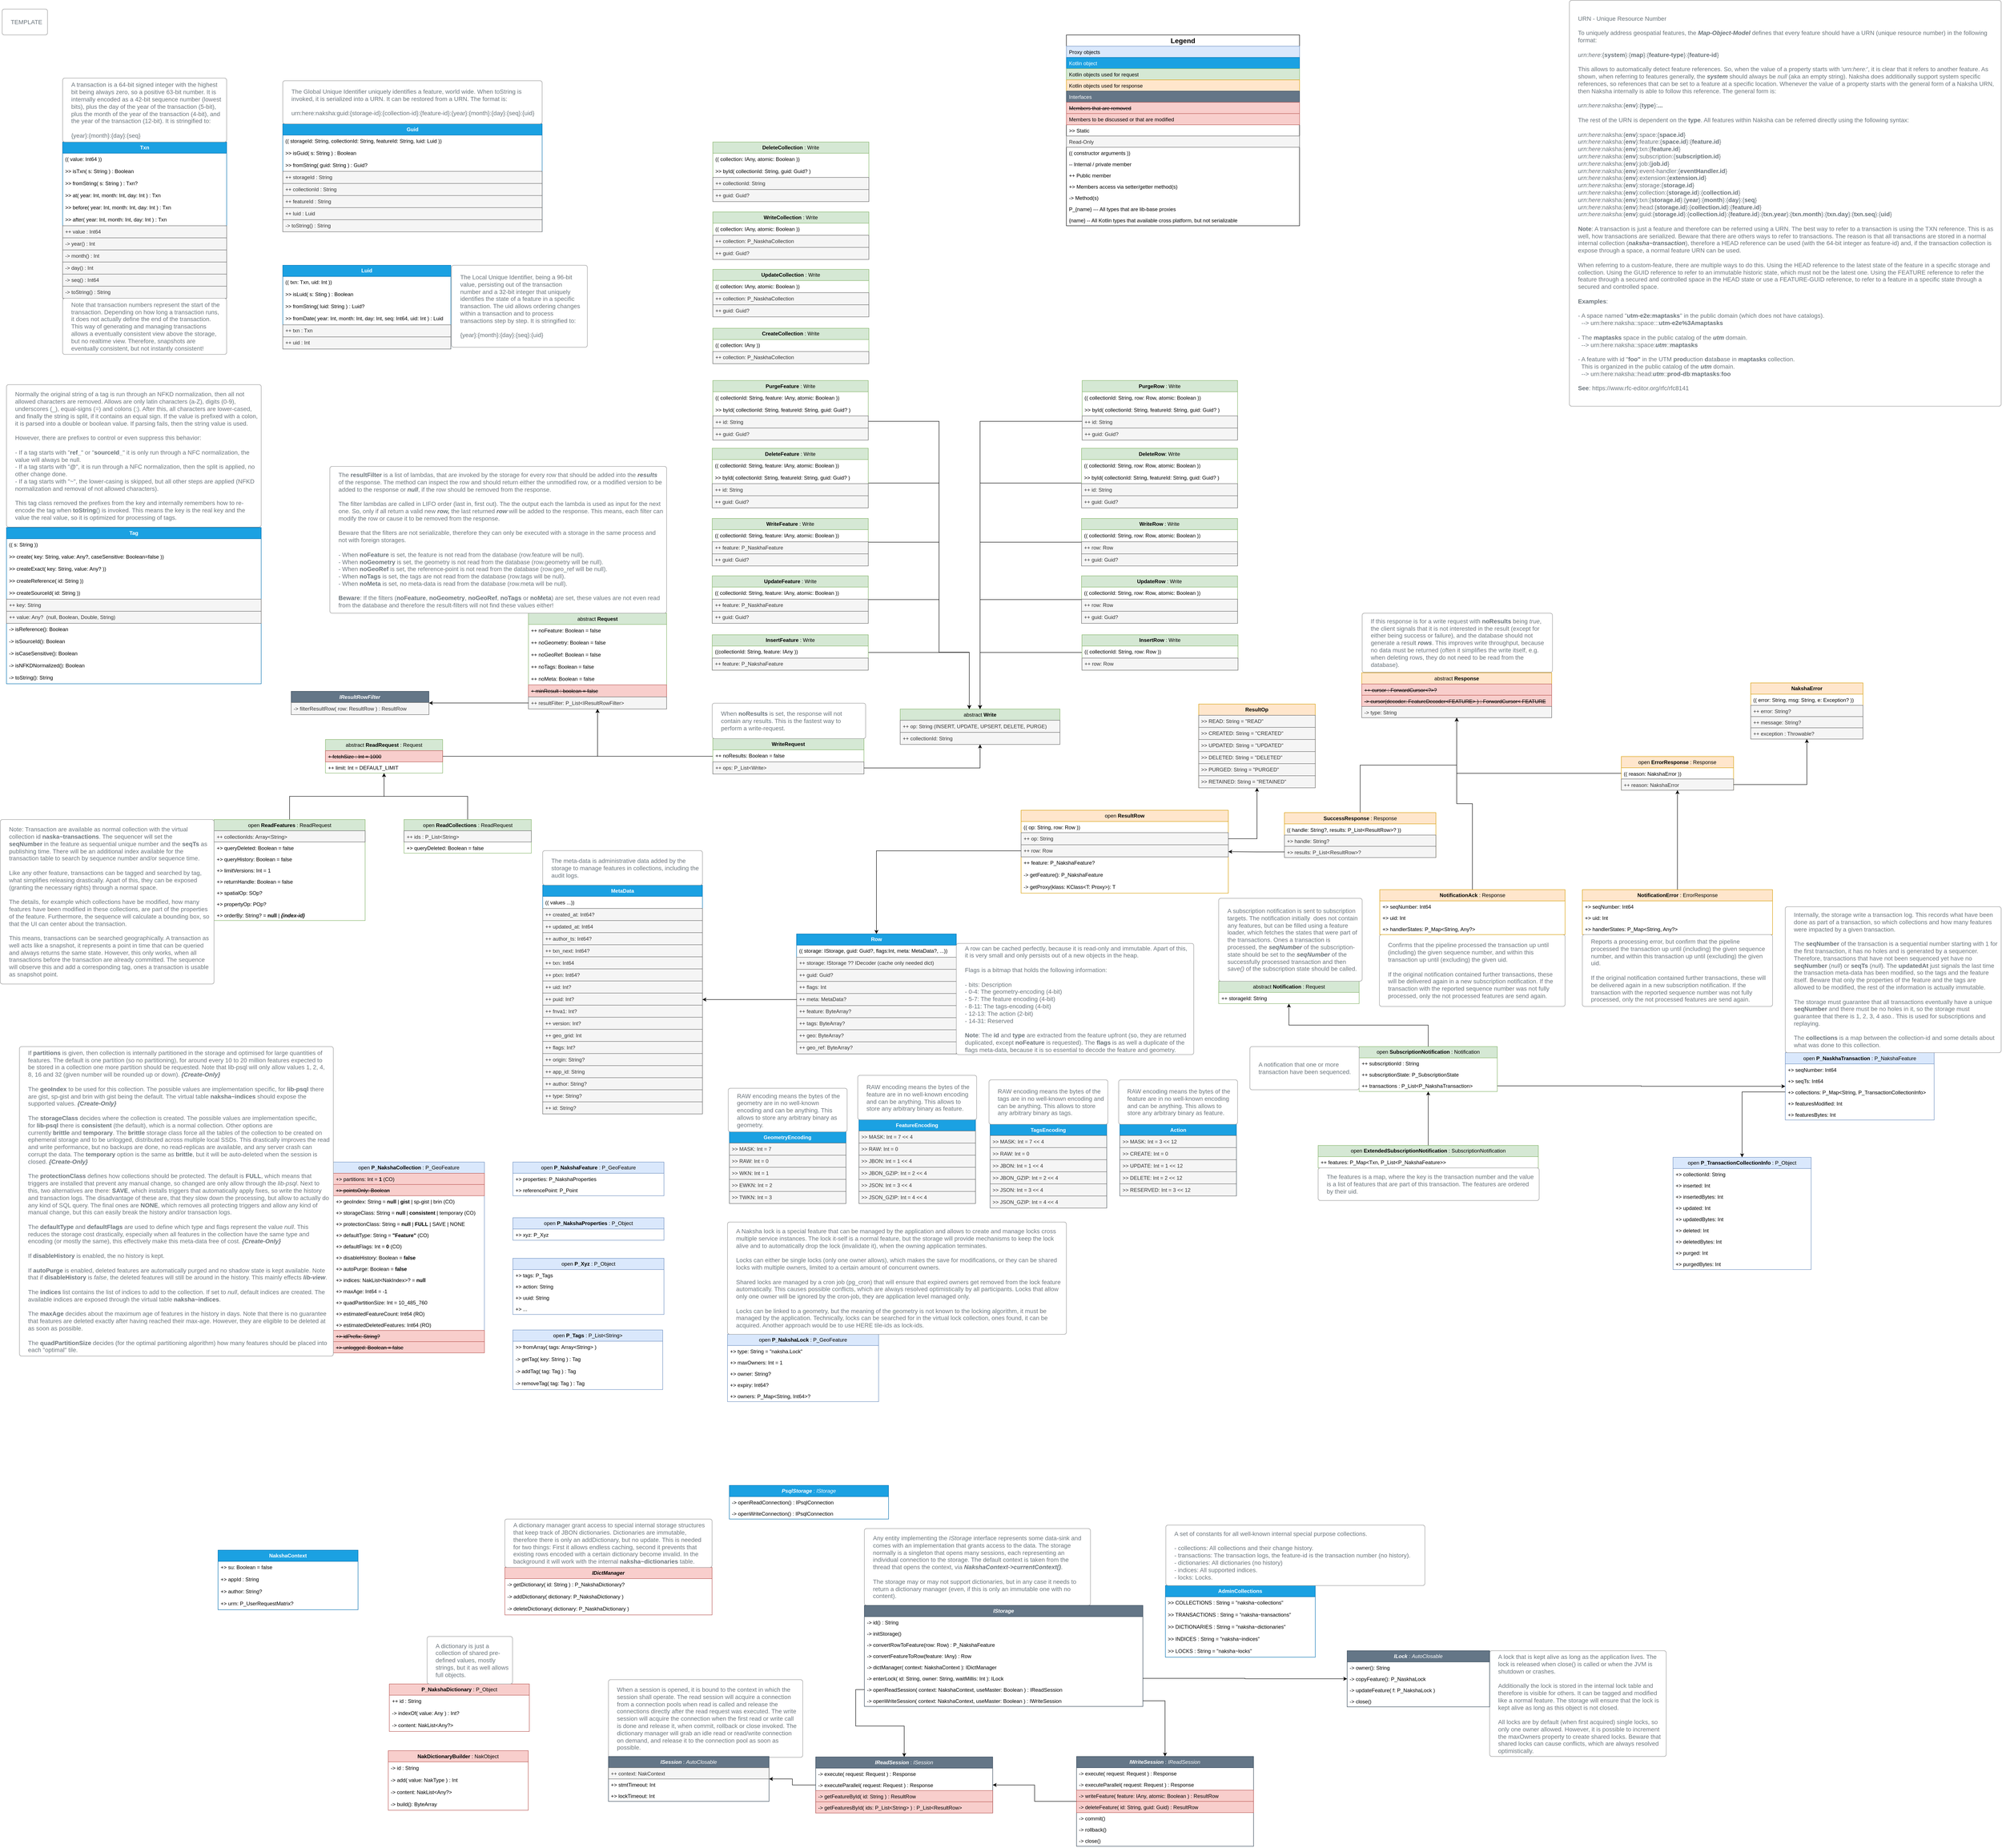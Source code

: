 <mxfile version="22.1.2" type="device">
  <diagram name="Page-1" id="c7558073-3199-34d8-9f00-42111426c3f3">
    <mxGraphModel dx="1943" dy="924" grid="1" gridSize="10" guides="1" tooltips="1" connect="1" arrows="1" fold="1" page="1" pageScale="1" pageWidth="4681" pageHeight="3300" background="none" math="0" shadow="0">
      <root>
        <mxCell id="0" />
        <mxCell id="1" parent="0" />
        <mxCell id="1qYccRmLHqD2nOXxJYSw-202" value="TEMPLATE" style="html=1;shadow=0;dashed=0;shape=mxgraph.bootstrap.rrect;rSize=5;strokeColor=#999999;strokeWidth=1;fillColor=#FFFFFF;fontColor=#6C767D;whiteSpace=wrap;align=left;verticalAlign=middle;spacingLeft=10;fontSize=14;spacing=10;" parent="1" vertex="1">
          <mxGeometry x="30" y="40" width="105" height="60" as="geometry" />
        </mxCell>
        <mxCell id="P7LG4y36yVNv2cbaxUf2-673" style="edgeStyle=orthogonalEdgeStyle;rounded=0;orthogonalLoop=1;jettySize=auto;html=1;" parent="1" source="2r80sXf8cgRXmCBXb2kK-28" target="2r80sXf8cgRXmCBXb2kK-215" edge="1">
          <mxGeometry relative="1" as="geometry" />
        </mxCell>
        <mxCell id="2r80sXf8cgRXmCBXb2kK-28" value="&lt;span style=&quot;border-color: var(--border-color);&quot;&gt;open &lt;b&gt;ReadFeatures&lt;/b&gt; : ReadRequest&lt;br&gt;&lt;/span&gt;" style="swimlane;fontStyle=0;childLayout=stackLayout;horizontal=1;startSize=26;fillColor=#d5e8d4;horizontalStack=0;resizeParent=1;resizeParentMax=0;resizeLast=0;collapsible=1;marginBottom=0;whiteSpace=wrap;html=1;strokeColor=#82b366;" parent="1" vertex="1">
          <mxGeometry x="520.71" y="1917.5" width="350" height="234" as="geometry" />
        </mxCell>
        <mxCell id="2r80sXf8cgRXmCBXb2kK-187" value="++ collectionIds: Array&amp;lt;String&amp;gt;" style="text;strokeColor=#666666;fillColor=#f5f5f5;align=left;verticalAlign=top;spacingLeft=4;spacingRight=4;overflow=hidden;rotatable=0;points=[[0,0.5],[1,0.5]];portConstraint=eastwest;whiteSpace=wrap;html=1;fontColor=#333333;" parent="2r80sXf8cgRXmCBXb2kK-28" vertex="1">
          <mxGeometry y="26" width="350" height="26" as="geometry" />
        </mxCell>
        <mxCell id="2r80sXf8cgRXmCBXb2kK-315" value="+&amp;gt; queryDeleted: Boolean = false" style="text;align=left;verticalAlign=top;spacingLeft=4;spacingRight=4;overflow=hidden;rotatable=0;points=[[0,0.5],[1,0.5]];portConstraint=eastwest;whiteSpace=wrap;html=1;" parent="2r80sXf8cgRXmCBXb2kK-28" vertex="1">
          <mxGeometry y="52" width="350" height="26" as="geometry" />
        </mxCell>
        <mxCell id="2r80sXf8cgRXmCBXb2kK-326" value="+&amp;gt; queryHistory: Boolean = false" style="text;align=left;verticalAlign=top;spacingLeft=4;spacingRight=4;overflow=hidden;rotatable=0;points=[[0,0.5],[1,0.5]];portConstraint=eastwest;whiteSpace=wrap;html=1;" parent="2r80sXf8cgRXmCBXb2kK-28" vertex="1">
          <mxGeometry y="78" width="350" height="26" as="geometry" />
        </mxCell>
        <mxCell id="C_nnIdQDxCc23Knee7Er-147" value="+&amp;gt; limitVersions: Int = 1" style="text;align=left;verticalAlign=top;spacingLeft=4;spacingRight=4;overflow=hidden;rotatable=0;points=[[0,0.5],[1,0.5]];portConstraint=eastwest;whiteSpace=wrap;html=1;" parent="2r80sXf8cgRXmCBXb2kK-28" vertex="1">
          <mxGeometry y="104" width="350" height="26" as="geometry" />
        </mxCell>
        <mxCell id="P7LG4y36yVNv2cbaxUf2-119" value="+&amp;gt; returnHandle: Boolean = false" style="text;align=left;verticalAlign=top;spacingLeft=4;spacingRight=4;overflow=hidden;rotatable=0;points=[[0,0.5],[1,0.5]];portConstraint=eastwest;whiteSpace=wrap;html=1;" parent="2r80sXf8cgRXmCBXb2kK-28" vertex="1">
          <mxGeometry y="130" width="350" height="26" as="geometry" />
        </mxCell>
        <mxCell id="2r80sXf8cgRXmCBXb2kK-35" value="+&amp;gt; spatialOp: SOp?" style="text;strokeColor=none;fillColor=none;align=left;verticalAlign=top;spacingLeft=4;spacingRight=4;overflow=hidden;rotatable=0;points=[[0,0.5],[1,0.5]];portConstraint=eastwest;whiteSpace=wrap;html=1;" parent="2r80sXf8cgRXmCBXb2kK-28" vertex="1">
          <mxGeometry y="156" width="350" height="26" as="geometry" />
        </mxCell>
        <mxCell id="2r80sXf8cgRXmCBXb2kK-32" value="+&amp;gt; propertyOp: POp?" style="text;strokeColor=none;fillColor=none;align=left;verticalAlign=top;spacingLeft=4;spacingRight=4;overflow=hidden;rotatable=0;points=[[0,0.5],[1,0.5]];portConstraint=eastwest;whiteSpace=wrap;html=1;" parent="2r80sXf8cgRXmCBXb2kK-28" vertex="1">
          <mxGeometry y="182" width="350" height="26" as="geometry" />
        </mxCell>
        <mxCell id="C_nnIdQDxCc23Knee7Er-48" value="+&amp;gt; orderBy: String? = &lt;b&gt;null&lt;/b&gt; |&lt;b&gt;&lt;i&gt; {index-id}&lt;/i&gt;&lt;/b&gt;" style="text;align=left;verticalAlign=top;spacingLeft=4;spacingRight=4;overflow=hidden;rotatable=0;points=[[0,0.5],[1,0.5]];portConstraint=eastwest;whiteSpace=wrap;html=1;" parent="2r80sXf8cgRXmCBXb2kK-28" vertex="1">
          <mxGeometry y="208" width="350" height="26" as="geometry" />
        </mxCell>
        <mxCell id="P7LG4y36yVNv2cbaxUf2-674" style="edgeStyle=orthogonalEdgeStyle;rounded=0;orthogonalLoop=1;jettySize=auto;html=1;" parent="1" source="2r80sXf8cgRXmCBXb2kK-167" target="2r80sXf8cgRXmCBXb2kK-215" edge="1">
          <mxGeometry relative="1" as="geometry" />
        </mxCell>
        <mxCell id="2r80sXf8cgRXmCBXb2kK-167" value="&lt;span style=&quot;border-color: var(--border-color);&quot;&gt;open &lt;b&gt;ReadCollections&lt;/b&gt; : ReadRequest&lt;br&gt;&lt;/span&gt;" style="swimlane;fontStyle=0;childLayout=stackLayout;horizontal=1;startSize=26;fillColor=#d5e8d4;horizontalStack=0;resizeParent=1;resizeParentMax=0;resizeLast=0;collapsible=1;marginBottom=0;whiteSpace=wrap;html=1;strokeColor=#82b366;" parent="1" vertex="1">
          <mxGeometry x="960.71" y="1917.5" width="295" height="78" as="geometry" />
        </mxCell>
        <mxCell id="2r80sXf8cgRXmCBXb2kK-170" value="++ ids : P_List&amp;lt;String&amp;gt;" style="text;strokeColor=#666666;fillColor=#f5f5f5;align=left;verticalAlign=top;spacingLeft=4;spacingRight=4;overflow=hidden;rotatable=0;points=[[0,0.5],[1,0.5]];portConstraint=eastwest;whiteSpace=wrap;html=1;fontColor=#333333;" parent="2r80sXf8cgRXmCBXb2kK-167" vertex="1">
          <mxGeometry y="26" width="295" height="26" as="geometry" />
        </mxCell>
        <mxCell id="2r80sXf8cgRXmCBXb2kK-325" value="+&amp;gt; queryDeleted: Boolean = false" style="text;align=left;verticalAlign=top;spacingLeft=4;spacingRight=4;overflow=hidden;rotatable=0;points=[[0,0.5],[1,0.5]];portConstraint=eastwest;whiteSpace=wrap;html=1;" parent="2r80sXf8cgRXmCBXb2kK-167" vertex="1">
          <mxGeometry y="52" width="295" height="26" as="geometry" />
        </mxCell>
        <mxCell id="2r80sXf8cgRXmCBXb2kK-192" value="&lt;span style=&quot;border-color: var(--border-color);&quot;&gt;abstract &lt;b&gt;Response&lt;/b&gt;&lt;br&gt;&lt;/span&gt;" style="swimlane;fontStyle=0;childLayout=stackLayout;horizontal=1;startSize=26;fillColor=#ffe6cc;horizontalStack=0;resizeParent=1;resizeParentMax=0;resizeLast=0;collapsible=1;marginBottom=0;whiteSpace=wrap;html=1;strokeColor=#d79b00;" parent="1" vertex="1">
          <mxGeometry x="3179" y="1577.52" width="440" height="104" as="geometry" />
        </mxCell>
        <mxCell id="b-pf2QdRWkK3xm46wam7-1" value="&lt;strike&gt;++ cursor : ForwardCursor&amp;lt;?&amp;gt;?&lt;/strike&gt;" style="text;strokeColor=#b85450;fillColor=#f8cecc;align=left;verticalAlign=top;spacingLeft=4;spacingRight=4;overflow=hidden;rotatable=0;points=[[0,0.5],[1,0.5]];portConstraint=eastwest;whiteSpace=wrap;html=1;" parent="2r80sXf8cgRXmCBXb2kK-192" vertex="1">
          <mxGeometry y="26" width="440" height="26" as="geometry" />
        </mxCell>
        <mxCell id="b-pf2QdRWkK3xm46wam7-2" value="&lt;strike&gt;-&amp;gt; cursor(decoder: FeatureDecoder&amp;lt;FEATURE&amp;gt; ) : ForwardCursor&amp;lt;&amp;nbsp;FEATURE &amp;gt;&lt;/strike&gt;" style="text;strokeColor=#b85450;fillColor=#f8cecc;align=left;verticalAlign=top;spacingLeft=4;spacingRight=4;overflow=hidden;rotatable=0;points=[[0,0.5],[1,0.5]];portConstraint=eastwest;whiteSpace=wrap;html=1;" parent="2r80sXf8cgRXmCBXb2kK-192" vertex="1">
          <mxGeometry y="52" width="440" height="26" as="geometry" />
        </mxCell>
        <mxCell id="P7LG4y36yVNv2cbaxUf2-653" value="-&amp;gt; type: String" style="text;strokeColor=#666666;fillColor=#f5f5f5;align=left;verticalAlign=top;spacingLeft=4;spacingRight=4;overflow=hidden;rotatable=0;points=[[0,0.5],[1,0.5]];portConstraint=eastwest;whiteSpace=wrap;html=1;fontColor=#333333;" parent="2r80sXf8cgRXmCBXb2kK-192" vertex="1">
          <mxGeometry y="78" width="440" height="26" as="geometry" />
        </mxCell>
        <mxCell id="P7LG4y36yVNv2cbaxUf2-659" style="edgeStyle=orthogonalEdgeStyle;rounded=0;orthogonalLoop=1;jettySize=auto;html=1;" parent="1" source="2r80sXf8cgRXmCBXb2kK-207" target="ji72XSmRw8APm09SylYo-29" edge="1">
          <mxGeometry relative="1" as="geometry" />
        </mxCell>
        <mxCell id="2r80sXf8cgRXmCBXb2kK-207" value="&lt;span style=&quot;border-color: var(--border-color);&quot;&gt;&lt;b&gt;WriteRequest&lt;/b&gt;&lt;br&gt;&lt;/span&gt;" style="swimlane;fontStyle=0;childLayout=stackLayout;horizontal=1;startSize=26;fillColor=#d5e8d4;horizontalStack=0;resizeParent=1;resizeParentMax=0;resizeLast=0;collapsible=1;marginBottom=0;whiteSpace=wrap;html=1;strokeColor=#82b366;" parent="1" vertex="1">
          <mxGeometry x="1676.06" y="1730" width="350" height="82" as="geometry" />
        </mxCell>
        <mxCell id="8fjC0QTDsI_MNkPcusRU-2" value="++ noResults: Boolean = false" style="text;align=left;verticalAlign=top;spacingLeft=4;spacingRight=4;overflow=hidden;rotatable=0;points=[[0,0.5],[1,0.5]];portConstraint=eastwest;whiteSpace=wrap;html=1;" parent="2r80sXf8cgRXmCBXb2kK-207" vertex="1">
          <mxGeometry y="26" width="350" height="28" as="geometry" />
        </mxCell>
        <mxCell id="cOuOxfN4X3Rvot8ub-zh-30" value="++ ops: P_List&amp;lt;Write&amp;gt;" style="text;align=left;verticalAlign=top;spacingLeft=4;spacingRight=4;overflow=hidden;rotatable=0;points=[[0,0.5],[1,0.5]];portConstraint=eastwest;whiteSpace=wrap;html=1;fillColor=#f5f5f5;fontColor=#333333;strokeColor=#666666;" parent="2r80sXf8cgRXmCBXb2kK-207" vertex="1">
          <mxGeometry y="54" width="350" height="28" as="geometry" />
        </mxCell>
        <mxCell id="P7LG4y36yVNv2cbaxUf2-656" style="edgeStyle=orthogonalEdgeStyle;rounded=0;orthogonalLoop=1;jettySize=auto;html=1;" parent="1" source="2r80sXf8cgRXmCBXb2kK-215" target="ji72XSmRw8APm09SylYo-29" edge="1">
          <mxGeometry relative="1" as="geometry" />
        </mxCell>
        <mxCell id="2r80sXf8cgRXmCBXb2kK-215" value="&lt;span style=&quot;border-color: var(--border-color);&quot;&gt;abstract &lt;b&gt;ReadRequest&lt;/b&gt; : Request&lt;br&gt;&lt;/span&gt;" style="swimlane;fontStyle=0;childLayout=stackLayout;horizontal=1;startSize=26;fillColor=#d5e8d4;horizontalStack=0;resizeParent=1;resizeParentMax=0;resizeLast=0;collapsible=1;marginBottom=0;whiteSpace=wrap;html=1;strokeColor=#82b366;" parent="1" vertex="1">
          <mxGeometry x="778.79" y="1732" width="271.43" height="78" as="geometry" />
        </mxCell>
        <mxCell id="2r80sXf8cgRXmCBXb2kK-183" value="&lt;strike&gt;+ fetchSize : Int = 1000&lt;/strike&gt;" style="text;align=left;verticalAlign=top;spacingLeft=4;spacingRight=4;overflow=hidden;rotatable=0;points=[[0,0.5],[1,0.5]];portConstraint=eastwest;whiteSpace=wrap;html=1;fillColor=#f8cecc;strokeColor=#b85450;" parent="2r80sXf8cgRXmCBXb2kK-215" vertex="1">
          <mxGeometry y="26" width="271.43" height="26" as="geometry" />
        </mxCell>
        <mxCell id="C_nnIdQDxCc23Knee7Er-44" value="++ limit: Int = DEFAULT_LIMIT" style="text;strokeColor=none;fillColor=none;align=left;verticalAlign=top;spacingLeft=4;spacingRight=4;overflow=hidden;rotatable=0;points=[[0,0.5],[1,0.5]];portConstraint=eastwest;whiteSpace=wrap;html=1;" parent="2r80sXf8cgRXmCBXb2kK-215" vertex="1">
          <mxGeometry y="52" width="271.43" height="26" as="geometry" />
        </mxCell>
        <mxCell id="P7LG4y36yVNv2cbaxUf2-697" style="edgeStyle=orthogonalEdgeStyle;rounded=0;orthogonalLoop=1;jettySize=auto;html=1;" parent="1" source="2r80sXf8cgRXmCBXb2kK-228" target="2r80sXf8cgRXmCBXb2kK-192" edge="1">
          <mxGeometry relative="1" as="geometry" />
        </mxCell>
        <mxCell id="2r80sXf8cgRXmCBXb2kK-228" value="&lt;span style=&quot;border-color: var(--border-color);&quot;&gt;&lt;b&gt;SuccessResponse&lt;/b&gt; : Response&lt;br&gt;&lt;/span&gt;" style="swimlane;fontStyle=0;childLayout=stackLayout;horizontal=1;startSize=26;fillColor=#ffe6cc;horizontalStack=0;resizeParent=1;resizeParentMax=0;resizeLast=0;collapsible=1;marginBottom=0;whiteSpace=wrap;html=1;strokeColor=#d79b00;" parent="1" vertex="1">
          <mxGeometry x="3000.0" y="1901.5" width="350.8" height="104" as="geometry" />
        </mxCell>
        <mxCell id="-XhD8MG3demYlbqq9Cly-150" value="(( handle: String?, results: P_List&amp;lt;ResultRow&amp;gt;? ))" style="text;strokeColor=none;fillColor=none;align=left;verticalAlign=top;spacingLeft=4;spacingRight=4;overflow=hidden;rotatable=0;points=[[0,0.5],[1,0.5]];portConstraint=eastwest;whiteSpace=wrap;html=1;" vertex="1" parent="2r80sXf8cgRXmCBXb2kK-228">
          <mxGeometry y="26" width="350.8" height="26" as="geometry" />
        </mxCell>
        <mxCell id="P7LG4y36yVNv2cbaxUf2-698" value="+&amp;gt; handle: String?" style="text;strokeColor=#666666;fillColor=#f5f5f5;align=left;verticalAlign=top;spacingLeft=4;spacingRight=4;overflow=hidden;rotatable=0;points=[[0,0.5],[1,0.5]];portConstraint=eastwest;whiteSpace=wrap;html=1;fontColor=#333333;" parent="2r80sXf8cgRXmCBXb2kK-228" vertex="1">
          <mxGeometry y="52" width="350.8" height="26" as="geometry" />
        </mxCell>
        <mxCell id="P7LG4y36yVNv2cbaxUf2-650" value="+&amp;gt; results: P_List&amp;lt;ResultRow&amp;gt;?" style="text;strokeColor=#666666;fillColor=#f5f5f5;align=left;verticalAlign=top;spacingLeft=4;spacingRight=4;overflow=hidden;rotatable=0;points=[[0,0.5],[1,0.5]];portConstraint=eastwest;whiteSpace=wrap;html=1;fontColor=#333333;" parent="2r80sXf8cgRXmCBXb2kK-228" vertex="1">
          <mxGeometry y="78" width="350.8" height="26" as="geometry" />
        </mxCell>
        <mxCell id="ji72XSmRw8APm09SylYo-29" value="&lt;span style=&quot;border-color: var(--border-color);&quot;&gt;abstract &lt;b&gt;Request&lt;/b&gt;&lt;br&gt;&lt;/span&gt;" style="swimlane;fontStyle=0;childLayout=stackLayout;horizontal=1;startSize=26;fillColor=#d5e8d4;horizontalStack=0;resizeParent=1;resizeParentMax=0;resizeLast=0;collapsible=1;marginBottom=0;whiteSpace=wrap;html=1;strokeColor=#82b366;" parent="1" vertex="1">
          <mxGeometry x="1248.99" y="1439.52" width="320" height="222" as="geometry" />
        </mxCell>
        <mxCell id="PtreMAfRORDTyX6bqiL5-63" value="++ noFeature: Boolean = false" style="text;align=left;verticalAlign=top;spacingLeft=4;spacingRight=4;overflow=hidden;rotatable=0;points=[[0,0.5],[1,0.5]];portConstraint=eastwest;whiteSpace=wrap;html=1;" parent="ji72XSmRw8APm09SylYo-29" vertex="1">
          <mxGeometry y="26" width="320" height="28" as="geometry" />
        </mxCell>
        <mxCell id="PtreMAfRORDTyX6bqiL5-62" value="++ noGeometry: Boolean = false" style="text;align=left;verticalAlign=top;spacingLeft=4;spacingRight=4;overflow=hidden;rotatable=0;points=[[0,0.5],[1,0.5]];portConstraint=eastwest;whiteSpace=wrap;html=1;" parent="ji72XSmRw8APm09SylYo-29" vertex="1">
          <mxGeometry y="54" width="320" height="28" as="geometry" />
        </mxCell>
        <mxCell id="84yNb7vG1YHOCIX_XhK6-93" value="++ noGeoRef: Boolean = false" style="text;align=left;verticalAlign=top;spacingLeft=4;spacingRight=4;overflow=hidden;rotatable=0;points=[[0,0.5],[1,0.5]];portConstraint=eastwest;whiteSpace=wrap;html=1;" parent="ji72XSmRw8APm09SylYo-29" vertex="1">
          <mxGeometry y="82" width="320" height="28" as="geometry" />
        </mxCell>
        <mxCell id="PtreMAfRORDTyX6bqiL5-87" value="++ noTags: Boolean = false" style="text;align=left;verticalAlign=top;spacingLeft=4;spacingRight=4;overflow=hidden;rotatable=0;points=[[0,0.5],[1,0.5]];portConstraint=eastwest;whiteSpace=wrap;html=1;" parent="ji72XSmRw8APm09SylYo-29" vertex="1">
          <mxGeometry y="110" width="320" height="28" as="geometry" />
        </mxCell>
        <mxCell id="PtreMAfRORDTyX6bqiL5-90" value="++ noMeta: Boolean = false" style="text;align=left;verticalAlign=top;spacingLeft=4;spacingRight=4;overflow=hidden;rotatable=0;points=[[0,0.5],[1,0.5]];portConstraint=eastwest;whiteSpace=wrap;html=1;" parent="ji72XSmRw8APm09SylYo-29" vertex="1">
          <mxGeometry y="138" width="320" height="28" as="geometry" />
        </mxCell>
        <mxCell id="MKYL6SD2OeAfUIFWeQ2m-57" value="&lt;strike&gt;+ minResult : boolean = false&lt;/strike&gt;" style="text;strokeColor=#b85450;fillColor=#f8cecc;align=left;verticalAlign=top;spacingLeft=4;spacingRight=4;overflow=hidden;rotatable=0;points=[[0,0.5],[1,0.5]];portConstraint=eastwest;whiteSpace=wrap;html=1;" parent="ji72XSmRw8APm09SylYo-29" vertex="1">
          <mxGeometry y="166" width="320" height="28" as="geometry" />
        </mxCell>
        <mxCell id="8fjC0QTDsI_MNkPcusRU-35" value="++ resultFilter: P_List&amp;lt;IResultRowFilter&amp;gt;" style="text;align=left;verticalAlign=top;spacingLeft=4;spacingRight=4;overflow=hidden;rotatable=0;points=[[0,0.5],[1,0.5]];portConstraint=eastwest;whiteSpace=wrap;html=1;gradientDirection=east;rounded=0;shadow=0;glass=0;fillColor=#f5f5f5;fontColor=#333333;strokeColor=#666666;" parent="ji72XSmRw8APm09SylYo-29" vertex="1">
          <mxGeometry y="194" width="320" height="28" as="geometry" />
        </mxCell>
        <mxCell id="C_nnIdQDxCc23Knee7Er-187" value="The &lt;b&gt;resultFilter&lt;/b&gt; is a list of lambdas, that are invoked by the storage for every row that should be added into the &lt;i&gt;&lt;b&gt;results&lt;/b&gt;&lt;/i&gt; of the response. The method can inspect the row and should return either the unmodified row, or a modified version to be added to the response or&amp;nbsp;&lt;i&gt;&lt;b&gt;null&lt;/b&gt;&lt;/i&gt;, if the row should be removed from the response.&lt;br&gt;&lt;br&gt;The filter lambdas are called in LIFO order (last in, first out). The the output each the lambda is used as input for the next one. So, only if all return a valid new&amp;nbsp;&lt;b&gt;&lt;i&gt;row,&lt;/i&gt;&lt;/b&gt; the last returned&amp;nbsp;&lt;i&gt;&lt;b&gt;row&lt;/b&gt;&lt;/i&gt; will be added to the response. This means, each filter can modify the row or cause it to be removed from the response.&lt;br&gt;&lt;br&gt;Beware that the filters are not serializable, therefore they can only be executed with a storage in the same process and not with foreign storages.&lt;br&gt;&lt;br&gt;- When&amp;nbsp;&lt;b style=&quot;border-color: var(--border-color);&quot;&gt;noFeature&lt;/b&gt;&amp;nbsp;is set, the feature is not read from the database (row.feature will be null).&lt;br&gt;- When&amp;nbsp;&lt;b style=&quot;border-color: var(--border-color);&quot;&gt;noGeometry&lt;/b&gt;&amp;nbsp;is set, the geometry is not read from the database (row.geometry will be null).&lt;br style=&quot;border-color: var(--border-color);&quot;&gt;- When&amp;nbsp;&lt;b style=&quot;border-color: var(--border-color);&quot;&gt;noGeoRef&lt;/b&gt;&amp;nbsp;is set, the reference-point is not read from the database (row.geo_ref will be null).&lt;br style=&quot;border-color: var(--border-color);&quot;&gt;- When&amp;nbsp;&lt;b style=&quot;border-color: var(--border-color);&quot;&gt;noTags&lt;/b&gt;&amp;nbsp;is set, the tags are not read from the database (row.tags will be null).&lt;br&gt;- When&amp;nbsp;&lt;b style=&quot;border-color: var(--border-color);&quot;&gt;noMeta&lt;/b&gt;&amp;nbsp;is set, no meta-data is read from the database (row.meta will be null).&lt;br&gt;&lt;br&gt;&lt;b&gt;Beware&lt;/b&gt;: If the filters (&lt;b&gt;noFeature&lt;/b&gt;, &lt;b&gt;noGeometry&lt;/b&gt;,&amp;nbsp;&lt;b style=&quot;border-color: var(--border-color);&quot;&gt;noGeoRef&lt;/b&gt;, &lt;b&gt;noTags&lt;/b&gt; or &lt;b&gt;noMeta&lt;/b&gt;) are set, these values are not even read from the database and therefore the result-filters will not find these values either!" style="html=1;shadow=0;dashed=0;shape=mxgraph.bootstrap.rrect;rSize=5;strokeColor=#999999;strokeWidth=1;fillColor=#FFFFFF;fontColor=#6C767D;whiteSpace=wrap;align=left;verticalAlign=middle;spacingLeft=10;fontSize=14;spacing=10;" parent="1" vertex="1">
          <mxGeometry x="788.99" y="1099.52" width="780" height="340" as="geometry" />
        </mxCell>
        <mxCell id="8fjC0QTDsI_MNkPcusRU-3" value="If this response is for a write request with&amp;nbsp;&lt;b&gt;noResults&lt;/b&gt;&amp;nbsp;being&amp;nbsp;&lt;i&gt;true&lt;/i&gt;, the client signals that it is not interested in the result (except for either being success or failure), and the database should not generate a result&amp;nbsp;&lt;b&gt;&lt;i&gt;rows&lt;/i&gt;&lt;/b&gt;. This improves write throughput, because no data must be returned (often it simplifies the write itself, e.g. when deleting rows, they do not need to be read from the database)." style="html=1;shadow=0;dashed=0;shape=mxgraph.bootstrap.rrect;rSize=5;strokeColor=#999999;strokeWidth=1;fillColor=#FFFFFF;fontColor=#6C767D;whiteSpace=wrap;align=left;verticalAlign=middle;spacingLeft=10;fontSize=14;spacing=10;" parent="1" vertex="1">
          <mxGeometry x="3180" y="1439.52" width="440.8" height="137" as="geometry" />
        </mxCell>
        <mxCell id="P7LG4y36yVNv2cbaxUf2-787" style="edgeStyle=orthogonalEdgeStyle;rounded=0;orthogonalLoop=1;jettySize=auto;html=1;" parent="1" source="P7LG4y36yVNv2cbaxUf2-2" target="P7LG4y36yVNv2cbaxUf2-774" edge="1">
          <mxGeometry relative="1" as="geometry" />
        </mxCell>
        <mxCell id="P7LG4y36yVNv2cbaxUf2-2" value="&lt;span style=&quot;border-color: var(--border-color);&quot;&gt;&lt;b&gt;&lt;i&gt;IReadSession&lt;/i&gt;&lt;/b&gt; : &lt;i&gt;ISession&lt;/i&gt;&lt;/span&gt;" style="swimlane;fontStyle=0;childLayout=stackLayout;horizontal=1;startSize=26;fillColor=#647687;horizontalStack=0;resizeParent=1;resizeParentMax=0;resizeLast=0;collapsible=1;marginBottom=0;whiteSpace=wrap;html=1;strokeColor=#314354;fontColor=#ffffff;" parent="1" vertex="1">
          <mxGeometry x="1914.29" y="4089" width="410" height="130" as="geometry" />
        </mxCell>
        <mxCell id="P7LG4y36yVNv2cbaxUf2-6" value="-&amp;gt; execute( request: Request ) : Response" style="text;strokeColor=none;fillColor=none;align=left;verticalAlign=top;spacingLeft=4;spacingRight=4;overflow=hidden;rotatable=0;points=[[0,0.5],[1,0.5]];portConstraint=eastwest;whiteSpace=wrap;html=1;" parent="P7LG4y36yVNv2cbaxUf2-2" vertex="1">
          <mxGeometry y="26" width="410" height="26" as="geometry" />
        </mxCell>
        <mxCell id="-XhD8MG3demYlbqq9Cly-36" value="-&amp;gt; executeParallel( request: Request ) : Response" style="text;strokeColor=none;fillColor=none;align=left;verticalAlign=top;spacingLeft=4;spacingRight=4;overflow=hidden;rotatable=0;points=[[0,0.5],[1,0.5]];portConstraint=eastwest;whiteSpace=wrap;html=1;" vertex="1" parent="P7LG4y36yVNv2cbaxUf2-2">
          <mxGeometry y="52" width="410" height="26" as="geometry" />
        </mxCell>
        <mxCell id="84yNb7vG1YHOCIX_XhK6-133" value="-&amp;gt; getFeatureById( id: String ) : ResultRow" style="text;strokeColor=#b85450;fillColor=#f8cecc;align=left;verticalAlign=top;spacingLeft=4;spacingRight=4;overflow=hidden;rotatable=0;points=[[0,0.5],[1,0.5]];portConstraint=eastwest;whiteSpace=wrap;html=1;" parent="P7LG4y36yVNv2cbaxUf2-2" vertex="1">
          <mxGeometry y="78" width="410" height="26" as="geometry" />
        </mxCell>
        <mxCell id="84yNb7vG1YHOCIX_XhK6-131" value="-&amp;gt; getFeaturesById( ids: P_List&amp;lt;String&amp;gt; ) : P_List&amp;lt;ResultRow&amp;gt;" style="text;strokeColor=#b85450;fillColor=#f8cecc;align=left;verticalAlign=top;spacingLeft=4;spacingRight=4;overflow=hidden;rotatable=0;points=[[0,0.5],[1,0.5]];portConstraint=eastwest;whiteSpace=wrap;html=1;" parent="P7LG4y36yVNv2cbaxUf2-2" vertex="1">
          <mxGeometry y="104" width="410" height="26" as="geometry" />
        </mxCell>
        <mxCell id="P7LG4y36yVNv2cbaxUf2-8" value="When a session is opened, it is bound to the context in which the session shall operate. The read session will acquire a connection from a connection pools when read is called and release the connections directly after the read request was executed. The write session will acquire the connection when the first read or write call is done and release it, when commit, rollback or close invoked. The dictionary manager will grab an idle read or read/write connection on demand, and release it to the connection pool as soon as possible." style="html=1;shadow=0;dashed=0;shape=mxgraph.bootstrap.rrect;rSize=5;strokeColor=#999999;strokeWidth=1;fillColor=#FFFFFF;fontColor=#6C767D;whiteSpace=wrap;align=left;verticalAlign=middle;spacingLeft=10;fontSize=14;spacing=10;" parent="1" vertex="1">
          <mxGeometry x="1434.29" y="3910" width="450" height="180" as="geometry" />
        </mxCell>
        <mxCell id="P7LG4y36yVNv2cbaxUf2-788" style="edgeStyle=orthogonalEdgeStyle;rounded=0;orthogonalLoop=1;jettySize=auto;html=1;" parent="1" source="P7LG4y36yVNv2cbaxUf2-9" target="P7LG4y36yVNv2cbaxUf2-2" edge="1">
          <mxGeometry relative="1" as="geometry" />
        </mxCell>
        <mxCell id="P7LG4y36yVNv2cbaxUf2-9" value="&lt;span style=&quot;border-color: var(--border-color);&quot;&gt;&lt;b&gt;&lt;i&gt;IWriteSession&lt;/i&gt;&lt;/b&gt; : &lt;i&gt;IReadSession&lt;/i&gt;&lt;/span&gt;" style="swimlane;fontStyle=0;childLayout=stackLayout;horizontal=1;startSize=26;fillColor=#647687;horizontalStack=0;resizeParent=1;resizeParentMax=0;resizeLast=0;collapsible=1;marginBottom=0;whiteSpace=wrap;html=1;strokeColor=#314354;fontColor=#ffffff;" parent="1" vertex="1">
          <mxGeometry x="2518.44" y="4088" width="410" height="208" as="geometry" />
        </mxCell>
        <mxCell id="P7LG4y36yVNv2cbaxUf2-10" value="-&amp;gt; execute( request: Request ) : Response" style="text;strokeColor=none;fillColor=none;align=left;verticalAlign=top;spacingLeft=4;spacingRight=4;overflow=hidden;rotatable=0;points=[[0,0.5],[1,0.5]];portConstraint=eastwest;whiteSpace=wrap;html=1;" parent="P7LG4y36yVNv2cbaxUf2-9" vertex="1">
          <mxGeometry y="26" width="410" height="26" as="geometry" />
        </mxCell>
        <mxCell id="-XhD8MG3demYlbqq9Cly-35" value="-&amp;gt; executeParallel( request: Request ) : Response" style="text;strokeColor=none;fillColor=none;align=left;verticalAlign=top;spacingLeft=4;spacingRight=4;overflow=hidden;rotatable=0;points=[[0,0.5],[1,0.5]];portConstraint=eastwest;whiteSpace=wrap;html=1;" vertex="1" parent="P7LG4y36yVNv2cbaxUf2-9">
          <mxGeometry y="52" width="410" height="26" as="geometry" />
        </mxCell>
        <mxCell id="84yNb7vG1YHOCIX_XhK6-130" value="-&amp;gt; writeFeature( feature: IAny, atomic: Boolean ) : ResultRow" style="text;strokeColor=#b85450;fillColor=#f8cecc;align=left;verticalAlign=top;spacingLeft=4;spacingRight=4;overflow=hidden;rotatable=0;points=[[0,0.5],[1,0.5]];portConstraint=eastwest;whiteSpace=wrap;html=1;" parent="P7LG4y36yVNv2cbaxUf2-9" vertex="1">
          <mxGeometry y="78" width="410" height="26" as="geometry" />
        </mxCell>
        <mxCell id="84yNb7vG1YHOCIX_XhK6-132" value="-&amp;gt; deleteFeature( id: String, guid: Guid) : ResultRow" style="text;strokeColor=#b85450;fillColor=#f8cecc;align=left;verticalAlign=top;spacingLeft=4;spacingRight=4;overflow=hidden;rotatable=0;points=[[0,0.5],[1,0.5]];portConstraint=eastwest;whiteSpace=wrap;html=1;" parent="P7LG4y36yVNv2cbaxUf2-9" vertex="1">
          <mxGeometry y="104" width="410" height="26" as="geometry" />
        </mxCell>
        <mxCell id="P7LG4y36yVNv2cbaxUf2-13" value="-&amp;gt; commit()" style="text;align=left;verticalAlign=top;spacingLeft=4;spacingRight=4;overflow=hidden;rotatable=0;points=[[0,0.5],[1,0.5]];portConstraint=eastwest;whiteSpace=wrap;html=1;" parent="P7LG4y36yVNv2cbaxUf2-9" vertex="1">
          <mxGeometry y="130" width="410" height="26" as="geometry" />
        </mxCell>
        <mxCell id="P7LG4y36yVNv2cbaxUf2-14" value="-&amp;gt; rollback()" style="text;align=left;verticalAlign=top;spacingLeft=4;spacingRight=4;overflow=hidden;rotatable=0;points=[[0,0.5],[1,0.5]];portConstraint=eastwest;whiteSpace=wrap;html=1;" parent="P7LG4y36yVNv2cbaxUf2-9" vertex="1">
          <mxGeometry y="156" width="410" height="26" as="geometry" />
        </mxCell>
        <mxCell id="P7LG4y36yVNv2cbaxUf2-15" value="-&amp;gt; close()" style="text;align=left;verticalAlign=top;spacingLeft=4;spacingRight=4;overflow=hidden;rotatable=0;points=[[0,0.5],[1,0.5]];portConstraint=eastwest;whiteSpace=wrap;html=1;" parent="P7LG4y36yVNv2cbaxUf2-9" vertex="1">
          <mxGeometry y="182" width="410" height="26" as="geometry" />
        </mxCell>
        <mxCell id="P7LG4y36yVNv2cbaxUf2-18" value="Any entity implementing the &lt;i&gt;IStorage&lt;/i&gt; interface represents some data-sink and comes with an implementation that grants access to the data. The storage normally is a singleton that opens many sessions, each representing an individual connection to the storage. The default context is taken from the thread that opens the context, via&amp;nbsp;&lt;b style=&quot;border-color: var(--border-color);&quot;&gt;&lt;i style=&quot;border-color: var(--border-color);&quot;&gt;NakshaContext-&amp;gt;currentContext()&lt;/i&gt;&lt;/b&gt;.&lt;br&gt;&lt;br&gt;The storage may or may not support dictionaries, but in any case it needs to return a dictionary manager (even, if this is only an immutable one with no content)." style="html=1;shadow=0;dashed=0;shape=mxgraph.bootstrap.rrect;rSize=5;strokeColor=#999999;strokeWidth=1;fillColor=#FFFFFF;fontColor=#6C767D;whiteSpace=wrap;align=left;verticalAlign=middle;spacingLeft=10;fontSize=14;spacing=10;" parent="1" vertex="1">
          <mxGeometry x="2027.01" y="3560" width="523.75" height="178" as="geometry" />
        </mxCell>
        <mxCell id="P7LG4y36yVNv2cbaxUf2-19" value="&lt;span style=&quot;border-color: var(--border-color);&quot;&gt;&lt;b&gt;&lt;i&gt;IStorage&lt;/i&gt;&lt;/b&gt;&lt;/span&gt;" style="swimlane;fontStyle=0;childLayout=stackLayout;horizontal=1;startSize=26;fillColor=#647687;horizontalStack=0;resizeParent=1;resizeParentMax=0;resizeLast=0;collapsible=1;marginBottom=0;whiteSpace=wrap;html=1;strokeColor=#314354;fontColor=#ffffff;" parent="1" vertex="1">
          <mxGeometry x="2027.01" y="3738" width="645.14" height="234" as="geometry" />
        </mxCell>
        <mxCell id="84yNb7vG1YHOCIX_XhK6-161" value="-&amp;gt; id() : String" style="text;strokeColor=none;fillColor=none;align=left;verticalAlign=top;spacingLeft=4;spacingRight=4;overflow=hidden;rotatable=0;points=[[0,0.5],[1,0.5]];portConstraint=eastwest;whiteSpace=wrap;html=1;" parent="P7LG4y36yVNv2cbaxUf2-19" vertex="1">
          <mxGeometry y="26" width="645.14" height="26" as="geometry" />
        </mxCell>
        <mxCell id="P7LG4y36yVNv2cbaxUf2-20" value="-&amp;gt; initStorage()" style="text;strokeColor=none;fillColor=none;align=left;verticalAlign=top;spacingLeft=4;spacingRight=4;overflow=hidden;rotatable=0;points=[[0,0.5],[1,0.5]];portConstraint=eastwest;whiteSpace=wrap;html=1;" parent="P7LG4y36yVNv2cbaxUf2-19" vertex="1">
          <mxGeometry y="52" width="645.14" height="26" as="geometry" />
        </mxCell>
        <mxCell id="84yNb7vG1YHOCIX_XhK6-109" value="-&amp;gt; convertRowToFeature(row: Row) : P_NakshaFeature" style="text;strokeColor=none;fillColor=none;align=left;verticalAlign=top;spacingLeft=4;spacingRight=4;overflow=hidden;rotatable=0;points=[[0,0.5],[1,0.5]];portConstraint=eastwest;whiteSpace=wrap;html=1;" parent="P7LG4y36yVNv2cbaxUf2-19" vertex="1">
          <mxGeometry y="78" width="645.14" height="26" as="geometry" />
        </mxCell>
        <mxCell id="84yNb7vG1YHOCIX_XhK6-110" value="-&amp;gt; convertFeatureToRow(feature: IAny) : Row" style="text;strokeColor=none;fillColor=none;align=left;verticalAlign=top;spacingLeft=4;spacingRight=4;overflow=hidden;rotatable=0;points=[[0,0.5],[1,0.5]];portConstraint=eastwest;whiteSpace=wrap;html=1;" parent="P7LG4y36yVNv2cbaxUf2-19" vertex="1">
          <mxGeometry y="104" width="645.14" height="26" as="geometry" />
        </mxCell>
        <mxCell id="P7LG4y36yVNv2cbaxUf2-26" value="-&amp;gt; dictManager( context: NakshaContext ): IDictManager" style="text;align=left;verticalAlign=top;spacingLeft=4;spacingRight=4;overflow=hidden;rotatable=0;points=[[0,0.5],[1,0.5]];portConstraint=eastwest;whiteSpace=wrap;html=1;" parent="P7LG4y36yVNv2cbaxUf2-19" vertex="1">
          <mxGeometry y="130" width="645.14" height="26" as="geometry" />
        </mxCell>
        <mxCell id="P7LG4y36yVNv2cbaxUf2-11" value="-&amp;gt; enterLock( id: String, owner: String, waitMillis: Int ): ILock" style="text;align=left;verticalAlign=top;spacingLeft=4;spacingRight=4;overflow=hidden;rotatable=0;points=[[0,0.5],[1,0.5]];portConstraint=eastwest;whiteSpace=wrap;html=1;" parent="P7LG4y36yVNv2cbaxUf2-19" vertex="1">
          <mxGeometry y="156" width="645.14" height="26" as="geometry" />
        </mxCell>
        <mxCell id="P7LG4y36yVNv2cbaxUf2-25" value="-&amp;gt; openReadSession( context: NakshaContext, useMaster: Boolean ) : IReadSession" style="text;strokeColor=none;fillColor=none;align=left;verticalAlign=top;spacingLeft=4;spacingRight=4;overflow=hidden;rotatable=0;points=[[0,0.5],[1,0.5]];portConstraint=eastwest;whiteSpace=wrap;html=1;" parent="P7LG4y36yVNv2cbaxUf2-19" vertex="1">
          <mxGeometry y="182" width="645.14" height="26" as="geometry" />
        </mxCell>
        <mxCell id="P7LG4y36yVNv2cbaxUf2-24" value="-&amp;gt; openWriteSession( context: NakshaContext, useMaster: Boolean ) : IWriteSession" style="text;strokeColor=none;fillColor=none;align=left;verticalAlign=top;spacingLeft=4;spacingRight=4;overflow=hidden;rotatable=0;points=[[0,0.5],[1,0.5]];portConstraint=eastwest;whiteSpace=wrap;html=1;" parent="P7LG4y36yVNv2cbaxUf2-19" vertex="1">
          <mxGeometry y="208" width="645.14" height="26" as="geometry" />
        </mxCell>
        <mxCell id="P7LG4y36yVNv2cbaxUf2-28" style="edgeStyle=orthogonalEdgeStyle;rounded=0;orthogonalLoop=1;jettySize=auto;html=1;" parent="1" source="P7LG4y36yVNv2cbaxUf2-11" target="P7LG4y36yVNv2cbaxUf2-46" edge="1">
          <mxGeometry relative="1" as="geometry" />
        </mxCell>
        <mxCell id="P7LG4y36yVNv2cbaxUf2-30" value="open &lt;b&gt;P_NakshaCollection&lt;/b&gt; : P_GeoFeature" style="swimlane;fontStyle=0;childLayout=stackLayout;horizontal=1;startSize=26;fillColor=#dae8fc;horizontalStack=0;resizeParent=1;resizeParentMax=0;resizeLast=0;collapsible=1;marginBottom=0;whiteSpace=wrap;html=1;strokeColor=#6c8ebf;container=0;movable=1;resizable=1;rotatable=1;deletable=1;editable=1;locked=0;connectable=1;" parent="1" vertex="1">
          <mxGeometry x="797" y="2711" width="350" height="442" as="geometry" />
        </mxCell>
        <mxCell id="P7LG4y36yVNv2cbaxUf2-32" value="+&amp;gt; partitions: Int = &lt;b&gt;1&lt;/b&gt; (CO)" style="text;align=left;verticalAlign=top;spacingLeft=4;spacingRight=4;overflow=hidden;rotatable=0;points=[[0,0.5],[1,0.5]];portConstraint=eastwest;whiteSpace=wrap;html=1;fillColor=#f8cecc;strokeColor=#b85450;" parent="P7LG4y36yVNv2cbaxUf2-30" vertex="1">
          <mxGeometry y="26" width="350" height="26" as="geometry" />
        </mxCell>
        <mxCell id="P7LG4y36yVNv2cbaxUf2-35" value="&lt;strike&gt;+&amp;gt; pointsOnly: Boolean&lt;/strike&gt;" style="text;strokeColor=#b85450;fillColor=#f8cecc;align=left;verticalAlign=top;spacingLeft=4;spacingRight=4;overflow=hidden;rotatable=0;points=[[0,0.5],[1,0.5]];portConstraint=eastwest;whiteSpace=wrap;html=1;" parent="P7LG4y36yVNv2cbaxUf2-30" vertex="1">
          <mxGeometry y="52" width="350" height="26" as="geometry" />
        </mxCell>
        <mxCell id="P7LG4y36yVNv2cbaxUf2-36" value="+&amp;gt; geoIndex: String = &lt;b&gt;null&lt;/b&gt; | &lt;b&gt;gist&lt;/b&gt; | sp-gist | brin (CO)" style="text;strokeColor=none;fillColor=none;align=left;verticalAlign=top;spacingLeft=4;spacingRight=4;overflow=hidden;rotatable=0;points=[[0,0.5],[1,0.5]];portConstraint=eastwest;whiteSpace=wrap;html=1;" parent="P7LG4y36yVNv2cbaxUf2-30" vertex="1">
          <mxGeometry y="78" width="350" height="26" as="geometry" />
        </mxCell>
        <mxCell id="P7LG4y36yVNv2cbaxUf2-34" value="+&amp;gt; storageClass: String = &lt;b&gt;null&lt;/b&gt; |&amp;nbsp;&lt;b&gt;consistent&lt;/b&gt; | temporary (CO)" style="text;strokeColor=none;fillColor=none;align=left;verticalAlign=top;spacingLeft=4;spacingRight=4;overflow=hidden;rotatable=0;points=[[0,0.5],[1,0.5]];portConstraint=eastwest;whiteSpace=wrap;html=1;" parent="P7LG4y36yVNv2cbaxUf2-30" vertex="1">
          <mxGeometry y="104" width="350" height="26" as="geometry" />
        </mxCell>
        <mxCell id="PtreMAfRORDTyX6bqiL5-61" value="+&amp;gt; protectionClass: String = &lt;b&gt;null&lt;/b&gt; |&amp;nbsp;&lt;b&gt;FULL&lt;/b&gt; | SAVE | NONE" style="text;strokeColor=none;fillColor=none;align=left;verticalAlign=top;spacingLeft=4;spacingRight=4;overflow=hidden;rotatable=0;points=[[0,0.5],[1,0.5]];portConstraint=eastwest;whiteSpace=wrap;html=1;" parent="P7LG4y36yVNv2cbaxUf2-30" vertex="1">
          <mxGeometry y="130" width="350" height="26" as="geometry" />
        </mxCell>
        <mxCell id="PtreMAfRORDTyX6bqiL5-44" value="+&amp;gt; defaultType: String = &lt;b&gt;&quot;Feature&quot;&lt;/b&gt; (CO)" style="text;strokeColor=none;fillColor=none;align=left;verticalAlign=top;spacingLeft=4;spacingRight=4;overflow=hidden;rotatable=0;points=[[0,0.5],[1,0.5]];portConstraint=eastwest;whiteSpace=wrap;html=1;" parent="P7LG4y36yVNv2cbaxUf2-30" vertex="1">
          <mxGeometry y="156" width="350" height="26" as="geometry" />
        </mxCell>
        <mxCell id="PtreMAfRORDTyX6bqiL5-92" value="+&amp;gt; defaultFlags: Int = &lt;b&gt;0&lt;/b&gt; (CO)" style="text;strokeColor=none;fillColor=none;align=left;verticalAlign=top;spacingLeft=4;spacingRight=4;overflow=hidden;rotatable=0;points=[[0,0.5],[1,0.5]];portConstraint=eastwest;whiteSpace=wrap;html=1;" parent="P7LG4y36yVNv2cbaxUf2-30" vertex="1">
          <mxGeometry y="182" width="350" height="26" as="geometry" />
        </mxCell>
        <mxCell id="P7LG4y36yVNv2cbaxUf2-37" value="+&amp;gt; disableHistory: Boolean = &lt;b&gt;false&lt;/b&gt;" style="text;strokeColor=none;fillColor=none;align=left;verticalAlign=top;spacingLeft=4;spacingRight=4;overflow=hidden;rotatable=0;points=[[0,0.5],[1,0.5]];portConstraint=eastwest;whiteSpace=wrap;html=1;" parent="P7LG4y36yVNv2cbaxUf2-30" vertex="1">
          <mxGeometry y="208" width="350" height="26" as="geometry" />
        </mxCell>
        <mxCell id="P7LG4y36yVNv2cbaxUf2-38" value="+&amp;gt; autoPurge: Boolean = &lt;b&gt;false&lt;/b&gt;" style="text;strokeColor=none;fillColor=none;align=left;verticalAlign=top;spacingLeft=4;spacingRight=4;overflow=hidden;rotatable=0;points=[[0,0.5],[1,0.5]];portConstraint=eastwest;whiteSpace=wrap;html=1;" parent="P7LG4y36yVNv2cbaxUf2-30" vertex="1">
          <mxGeometry y="234" width="350" height="26" as="geometry" />
        </mxCell>
        <mxCell id="P7LG4y36yVNv2cbaxUf2-761" value="+&amp;gt; indices: NakList&amp;lt;NakIndex&amp;gt;? = &lt;b&gt;null&lt;/b&gt;" style="text;strokeColor=none;fillColor=none;align=left;verticalAlign=top;spacingLeft=4;spacingRight=4;overflow=hidden;rotatable=0;points=[[0,0.5],[1,0.5]];portConstraint=eastwest;whiteSpace=wrap;html=1;" parent="P7LG4y36yVNv2cbaxUf2-30" vertex="1">
          <mxGeometry y="260" width="350" height="26" as="geometry" />
        </mxCell>
        <mxCell id="P7LG4y36yVNv2cbaxUf2-40" value="+&amp;gt; maxAge: Int64 = -1" style="text;strokeColor=none;fillColor=none;align=left;verticalAlign=top;spacingLeft=4;spacingRight=4;overflow=hidden;rotatable=0;points=[[0,0.5],[1,0.5]];portConstraint=eastwest;whiteSpace=wrap;html=1;" parent="P7LG4y36yVNv2cbaxUf2-30" vertex="1">
          <mxGeometry y="286" width="350" height="26" as="geometry" />
        </mxCell>
        <mxCell id="P7LG4y36yVNv2cbaxUf2-41" value="+&amp;gt; quadPartitionSize: Int = 10_485_760&amp;nbsp;" style="text;align=left;verticalAlign=top;spacingLeft=4;spacingRight=4;overflow=hidden;rotatable=0;points=[[0,0.5],[1,0.5]];portConstraint=eastwest;whiteSpace=wrap;html=1;" parent="P7LG4y36yVNv2cbaxUf2-30" vertex="1">
          <mxGeometry y="312" width="350" height="26" as="geometry" />
        </mxCell>
        <mxCell id="P7LG4y36yVNv2cbaxUf2-42" value="+&amp;gt; estimatedFeatureCount: Int64 (RO)" style="text;strokeColor=none;fillColor=none;align=left;verticalAlign=top;spacingLeft=4;spacingRight=4;overflow=hidden;rotatable=0;points=[[0,0.5],[1,0.5]];portConstraint=eastwest;whiteSpace=wrap;html=1;" parent="P7LG4y36yVNv2cbaxUf2-30" vertex="1">
          <mxGeometry y="338" width="350" height="26" as="geometry" />
        </mxCell>
        <mxCell id="P7LG4y36yVNv2cbaxUf2-43" value="+&amp;gt; estimatedDeletedFeatures: Int64 (RO)" style="text;strokeColor=none;fillColor=none;align=left;verticalAlign=top;spacingLeft=4;spacingRight=4;overflow=hidden;rotatable=0;points=[[0,0.5],[1,0.5]];portConstraint=eastwest;whiteSpace=wrap;html=1;" parent="P7LG4y36yVNv2cbaxUf2-30" vertex="1">
          <mxGeometry y="364" width="350" height="26" as="geometry" />
        </mxCell>
        <mxCell id="P7LG4y36yVNv2cbaxUf2-31" value="&lt;strike&gt;+&amp;gt; idPrefix&lt;span style=&quot;background-color: initial;&quot;&gt;: String?&lt;/span&gt;&lt;/strike&gt;" style="text;strokeColor=#b85450;fillColor=#f8cecc;align=left;verticalAlign=top;spacingLeft=4;spacingRight=4;overflow=hidden;rotatable=0;points=[[0,0.5],[1,0.5]];portConstraint=eastwest;whiteSpace=wrap;html=1;" parent="P7LG4y36yVNv2cbaxUf2-30" vertex="1">
          <mxGeometry y="390" width="350" height="26" as="geometry" />
        </mxCell>
        <mxCell id="P7LG4y36yVNv2cbaxUf2-33" value="&lt;strike&gt;+&amp;gt; unlogged: Boolean = false&lt;/strike&gt;" style="text;align=left;verticalAlign=top;spacingLeft=4;spacingRight=4;overflow=hidden;rotatable=0;points=[[0,0.5],[1,0.5]];portConstraint=eastwest;whiteSpace=wrap;html=1;fillColor=#f8cecc;strokeColor=#b85450;" parent="P7LG4y36yVNv2cbaxUf2-30" vertex="1">
          <mxGeometry y="416" width="350" height="26" as="geometry" />
        </mxCell>
        <mxCell id="P7LG4y36yVNv2cbaxUf2-50" value="If &lt;b&gt;partitions&lt;/b&gt; is given, then collection is internally partitioned in the storage and optimised for large quantities of features. The default is one partition (so no partitioning), for around every 10 to 20 million features expected to be stored in a collection one more partition should be requested. Note that lib-psql will only allow values 1, 2, 4, 8, 16 and 32 (given number will be rounded up or down).&amp;nbsp;&lt;i&gt;&lt;b&gt;{Create-Only}&lt;/b&gt;&lt;/i&gt;&lt;br&gt;&lt;br&gt;The&amp;nbsp;&lt;b&gt;geoIndex&lt;/b&gt; to be used for this collection. The possible values are implementation specific, for &lt;b&gt;lib-psql&lt;/b&gt; there are gist, sp-gist and brin with gist being the default. The virtual table &lt;b&gt;naksha~indices&lt;/b&gt; should expose the supported values.&amp;nbsp;&lt;i style=&quot;border-color: var(--border-color);&quot;&gt;&lt;b&gt;{Create-Only}&lt;/b&gt;&lt;/i&gt;&lt;br&gt;&lt;br style=&quot;border-color: var(--border-color);&quot;&gt;The&amp;nbsp;&lt;b style=&quot;border-color: var(--border-color);&quot;&gt;storageClass&lt;/b&gt;&amp;nbsp;decides where the collection is created. The possible values are implementation specific, for&amp;nbsp;&lt;b style=&quot;border-color: var(--border-color);&quot;&gt;lib-psql&lt;/b&gt;&amp;nbsp;there is&amp;nbsp;&lt;b style=&quot;border-color: var(--border-color);&quot;&gt;consistent&lt;/b&gt;&amp;nbsp;(the default), which is a normal collection. Other options are currently&amp;nbsp;&lt;b style=&quot;border-color: var(--border-color);&quot;&gt;brittle&lt;/b&gt;&amp;nbsp;and&amp;nbsp;&lt;b style=&quot;border-color: var(--border-color);&quot;&gt;temporary&lt;/b&gt;. The&amp;nbsp;&lt;b style=&quot;border-color: var(--border-color);&quot;&gt;brittle&lt;/b&gt;&amp;nbsp;storage class force all the tables of the collection to be created on ephemeral storage and to be unlogged, distributed across multiple local SSDs. This drastically improves the read and write performance, but no backups are done, no read-replicas are available, and any server crash can corrupt the data. The&amp;nbsp;&lt;b style=&quot;border-color: var(--border-color);&quot;&gt;temporary&lt;/b&gt;&amp;nbsp;option is the same as&amp;nbsp;&lt;b style=&quot;border-color: var(--border-color);&quot;&gt;brittle&lt;/b&gt;, but it will be auto-deleted when the session is closed.&amp;nbsp;&lt;span style=&quot;border-color: var(--border-color);&quot;&gt;&lt;span style=&quot;border-color: var(--border-color);&quot;&gt;&lt;i style=&quot;font-weight: bold;&quot;&gt;{Create-Only}&lt;/i&gt;&lt;br&gt;&lt;br&gt;The &lt;b&gt;protectionClass&lt;/b&gt; defines how collections should be protected. The default is &lt;b&gt;FULL&lt;/b&gt;, which means that triggers are installed that prevent any manual change, so changed are only allow through the &lt;i&gt;lib-psql&lt;/i&gt;. Next to this, two alternatives are there: &lt;b&gt;SAVE&lt;/b&gt;, which installs triggers that automatically apply fixes, so write the history and transaction logs. The disadvantage of these are, that they slow down the processing, but allow to actually do any kind of SQL query. The final ones are &lt;b&gt;NONE&lt;/b&gt;, which removes all protecting triggers and allow any kind of manual change, but this can easily break the history and/or transaction logs.&lt;br&gt;&lt;/span&gt;&lt;/span&gt;&lt;br&gt;The &lt;b&gt;defaultType&lt;/b&gt;&amp;nbsp;and &lt;b&gt;defaultFlags&lt;/b&gt; are used to define which type and flags represent the value &lt;i&gt;null&lt;/i&gt;. This reduces the storage cost drastically, especially when all features in the collection have the same type and encoding (or mostly the same), this effectively make this meta-data free of cost.&amp;nbsp;&lt;i style=&quot;border-color: var(--border-color);&quot;&gt;&lt;b style=&quot;border-color: var(--border-color);&quot;&gt;{Create-Only}&lt;/b&gt;&lt;/i&gt;&lt;br&gt;&lt;br&gt;If &lt;b&gt;disableHistory&lt;/b&gt; is enabled, the no history is kept.&lt;br&gt;&lt;br&gt;If &lt;b&gt;autoPurge&lt;/b&gt; is enabled, deleted features are automatically purged and no shadow state is kept available. Note that if &lt;b&gt;disableHistory&lt;/b&gt; is &lt;i&gt;false&lt;/i&gt;, the deleted features will still be around in the history. This mainly effects &lt;b&gt;&lt;i&gt;lib-view&lt;/i&gt;&lt;/b&gt;.&lt;br&gt;&lt;br&gt;The &lt;b&gt;indices&lt;/b&gt;&amp;nbsp;list contains the list of indices to add to the collection. If set to &lt;i&gt;null&lt;/i&gt;, default indices are created. The available indices are exposed through the virtual table &lt;b&gt;naksha~indices&lt;/b&gt;.&amp;nbsp;&lt;br&gt;&lt;br&gt;The &lt;b&gt;maxAge&lt;/b&gt; decides about the maximum age of features in the history in days. Note that there is no guarantee that features are deleted exactly after having reached their max-age. However, they are eligible to be deleted at as soon as possible.&lt;br&gt;&lt;br&gt;The &lt;b&gt;quadPartitionSize&lt;/b&gt; decides (for the optimal partitioning algorithm) how many features should be placed into each &quot;optimal&quot; tile." style="html=1;shadow=0;dashed=0;shape=mxgraph.bootstrap.rrect;rSize=5;strokeColor=#999999;strokeWidth=1;fillColor=#FFFFFF;fontColor=#6C767D;whiteSpace=wrap;align=left;verticalAlign=middle;spacingLeft=10;fontSize=14;spacing=10;" parent="1" vertex="1">
          <mxGeometry x="70" y="2443.48" width="727" height="717" as="geometry" />
        </mxCell>
        <mxCell id="C_nnIdQDxCc23Knee7Er-49" value="Note: Transaction are available as normal collection with the virtual collection id &lt;b&gt;naska~transactions&lt;/b&gt;. The sequencer will set the &lt;b&gt;seqNumber&lt;/b&gt;&amp;nbsp;in the feature as sequential unique number and the &lt;b&gt;seqTs&lt;/b&gt; as publishing time. There will be an additional index available for the transaction table to search by sequence number and/or sequence time.&lt;br&gt;&lt;br&gt;Like any other feature, transactions can be tagged and searched by tag, what simplifies releasing drastically. Apart of this, they can be exposed (granting the necessary rights) through a normal space.&lt;br&gt;&lt;br&gt;The details, for example which collections have be modified, how many features have been modified in these collections, are part of the properties of the feature. Furthermore, the sequence will calculate a bounding box, so that the UI can center about the transaction.&lt;br&gt;&lt;br&gt;This means, transactions can be searched geographically. A transaction as well acts like a snapshot, it represents a point in time that can be queried and always returns the same state. However, this only works, when all transactions before the transaction are already committed. The sequence will observe this and add a corresponding tag, ones a transaction is usable as snapshot point." style="html=1;shadow=0;dashed=0;shape=mxgraph.bootstrap.rrect;rSize=5;strokeColor=#999999;strokeWidth=1;fillColor=#FFFFFF;fontColor=#6C767D;whiteSpace=wrap;align=left;verticalAlign=middle;spacingLeft=10;fontSize=14;spacing=10;" parent="1" vertex="1">
          <mxGeometry x="25.71" y="1917.5" width="495" height="381" as="geometry" />
        </mxCell>
        <mxCell id="P7LG4y36yVNv2cbaxUf2-150" value="&lt;span style=&quot;border-color: var(--border-color);&quot;&gt;&lt;b&gt;&lt;i&gt;IResultRowFilter&lt;/i&gt;&lt;/b&gt;&lt;br&gt;&lt;/span&gt;" style="swimlane;fontStyle=0;childLayout=stackLayout;horizontal=1;startSize=26;fillColor=#647687;horizontalStack=0;resizeParent=1;resizeParentMax=0;resizeLast=0;collapsible=1;marginBottom=0;whiteSpace=wrap;html=1;strokeColor=#314354;fontColor=#ffffff;" parent="1" vertex="1">
          <mxGeometry x="699.49" y="1620.52" width="319" height="54" as="geometry" />
        </mxCell>
        <mxCell id="P7LG4y36yVNv2cbaxUf2-151" value="-&amp;gt; filterResultRow( row: ResultRow ) : ResultRow" style="text;align=left;verticalAlign=top;spacingLeft=4;spacingRight=4;overflow=hidden;rotatable=0;points=[[0,0.5],[1,0.5]];portConstraint=eastwest;whiteSpace=wrap;html=1;fillColor=#f5f5f5;fontColor=#333333;strokeColor=#666666;" parent="P7LG4y36yVNv2cbaxUf2-150" vertex="1">
          <mxGeometry y="26" width="319" height="28" as="geometry" />
        </mxCell>
        <mxCell id="C_nnIdQDxCc23Knee7Er-6" value="&lt;span style=&quot;border-color: var(--border-color);&quot;&gt;&lt;b&gt;Row&lt;/b&gt;&lt;br&gt;&lt;/span&gt;" style="swimlane;fontStyle=0;childLayout=stackLayout;horizontal=1;startSize=26;fillColor=#1ba1e2;horizontalStack=0;resizeParent=1;resizeParentMax=0;resizeLast=0;collapsible=1;marginBottom=0;whiteSpace=wrap;html=1;strokeColor=#006EAF;fontColor=#ffffff;" parent="1" vertex="1">
          <mxGeometry x="1870" y="2182.48" width="370" height="278" as="geometry" />
        </mxCell>
        <mxCell id="84yNb7vG1YHOCIX_XhK6-164" value="(( storage: IStorage, guid: Guid?, flags:Int, meta: MetaData?, ...))" style="text;align=left;verticalAlign=top;spacingLeft=4;spacingRight=4;overflow=hidden;rotatable=0;points=[[0,0.5],[1,0.5]];portConstraint=eastwest;whiteSpace=wrap;html=1;" parent="C_nnIdQDxCc23Knee7Er-6" vertex="1">
          <mxGeometry y="26" width="370" height="28" as="geometry" />
        </mxCell>
        <mxCell id="84yNb7vG1YHOCIX_XhK6-98" value="++ storage: IStorage ?? IDecoder (cache only needed dict)" style="text;align=left;verticalAlign=top;spacingLeft=4;spacingRight=4;overflow=hidden;rotatable=0;points=[[0,0.5],[1,0.5]];portConstraint=eastwest;whiteSpace=wrap;html=1;fillColor=#f5f5f5;fontColor=#333333;strokeColor=#666666;" parent="C_nnIdQDxCc23Knee7Er-6" vertex="1">
          <mxGeometry y="54" width="370" height="28" as="geometry" />
        </mxCell>
        <mxCell id="P7LG4y36yVNv2cbaxUf2-863" value="++ guid: Guid?" style="text;align=left;verticalAlign=top;spacingLeft=4;spacingRight=4;overflow=hidden;rotatable=0;points=[[0,0.5],[1,0.5]];portConstraint=eastwest;whiteSpace=wrap;html=1;fillColor=#f5f5f5;fontColor=#333333;strokeColor=#666666;" parent="C_nnIdQDxCc23Knee7Er-6" vertex="1">
          <mxGeometry y="82" width="370" height="28" as="geometry" />
        </mxCell>
        <mxCell id="C_nnIdQDxCc23Knee7Er-13" value="++ flags: Int" style="text;strokeColor=#666666;fillColor=#f5f5f5;align=left;verticalAlign=top;spacingLeft=4;spacingRight=4;overflow=hidden;rotatable=0;points=[[0,0.5],[1,0.5]];portConstraint=eastwest;whiteSpace=wrap;html=1;fontColor=#333333;" parent="C_nnIdQDxCc23Knee7Er-6" vertex="1">
          <mxGeometry y="110" width="370" height="28" as="geometry" />
        </mxCell>
        <mxCell id="PtreMAfRORDTyX6bqiL5-40" value="++ meta: MetaData?" style="text;strokeColor=#666666;fillColor=#f5f5f5;align=left;verticalAlign=top;spacingLeft=4;spacingRight=4;overflow=hidden;rotatable=0;points=[[0,0.5],[1,0.5]];portConstraint=eastwest;whiteSpace=wrap;html=1;fontColor=#333333;" parent="C_nnIdQDxCc23Knee7Er-6" vertex="1">
          <mxGeometry y="138" width="370" height="28" as="geometry" />
        </mxCell>
        <mxCell id="C_nnIdQDxCc23Knee7Er-9" value="++ feature: ByteArray?" style="text;strokeColor=#666666;fillColor=#f5f5f5;align=left;verticalAlign=top;spacingLeft=4;spacingRight=4;overflow=hidden;rotatable=0;points=[[0,0.5],[1,0.5]];portConstraint=eastwest;whiteSpace=wrap;html=1;fontColor=#333333;" parent="C_nnIdQDxCc23Knee7Er-6" vertex="1">
          <mxGeometry y="166" width="370" height="28" as="geometry" />
        </mxCell>
        <mxCell id="C_nnIdQDxCc23Knee7Er-11" value="++ tags: ByteArray?" style="text;strokeColor=#666666;fillColor=#f5f5f5;align=left;verticalAlign=top;spacingLeft=4;spacingRight=4;overflow=hidden;rotatable=0;points=[[0,0.5],[1,0.5]];portConstraint=eastwest;whiteSpace=wrap;html=1;fontColor=#333333;" parent="C_nnIdQDxCc23Knee7Er-6" vertex="1">
          <mxGeometry y="194" width="370" height="28" as="geometry" />
        </mxCell>
        <mxCell id="C_nnIdQDxCc23Knee7Er-12" value="++ geo: ByteArray?" style="text;strokeColor=#666666;fillColor=#f5f5f5;align=left;verticalAlign=top;spacingLeft=4;spacingRight=4;overflow=hidden;rotatable=0;points=[[0,0.5],[1,0.5]];portConstraint=eastwest;whiteSpace=wrap;html=1;fontColor=#333333;" parent="C_nnIdQDxCc23Knee7Er-6" vertex="1">
          <mxGeometry y="222" width="370" height="28" as="geometry" />
        </mxCell>
        <mxCell id="UfRl3wJBrGC50zkCGHNN-14" value="++ geo_ref: ByteArray?" style="text;strokeColor=#666666;fillColor=#f5f5f5;align=left;verticalAlign=top;spacingLeft=4;spacingRight=4;overflow=hidden;rotatable=0;points=[[0,0.5],[1,0.5]];portConstraint=eastwest;whiteSpace=wrap;html=1;fontColor=#333333;" parent="C_nnIdQDxCc23Knee7Er-6" vertex="1">
          <mxGeometry y="250" width="370" height="28" as="geometry" />
        </mxCell>
        <mxCell id="C_nnIdQDxCc23Knee7Er-60" value="A row can be cached perfectly, because it is read-only and immutable. Apart of this, it is very small and only persists out of a new objects in the heap.&lt;br&gt;&lt;br&gt;Flags is a bitmap that holds the following information:&lt;br&gt;&lt;br&gt;- bits: Description&lt;br&gt;- 0-4: The geometry-encoding (4-bit)&lt;br&gt;- 5-7: The feature encoding (4-bit)&lt;br&gt;- 8-11: The tags-encoding (4-bit)&lt;br&gt;- 12-13: The action (2-bit)&lt;br&gt;- 14-31: Reserved&lt;br&gt;&lt;br&gt;&lt;b&gt;Note&lt;/b&gt;: The &lt;b&gt;id&lt;/b&gt; and &lt;b&gt;type&lt;/b&gt; are extracted from the feature upfront (so, they are returned duplicated, except &lt;b&gt;noFeature&lt;/b&gt; is requested). The &lt;b&gt;flags&lt;/b&gt; is as well a duplicate of the flags meta-data, because it is so essential to decode the feature and geometry." style="html=1;shadow=0;dashed=0;shape=mxgraph.bootstrap.rrect;rSize=5;strokeColor=#999999;strokeWidth=1;fillColor=#FFFFFF;fontColor=#6C767D;whiteSpace=wrap;align=left;verticalAlign=middle;spacingLeft=10;fontSize=14;spacing=10;" parent="1" vertex="1">
          <mxGeometry x="2240" y="2204.48" width="550" height="257.5" as="geometry" />
        </mxCell>
        <mxCell id="P7LG4y36yVNv2cbaxUf2-161" value="&lt;span style=&quot;border-color: var(--border-color);&quot;&gt;&lt;b&gt;Guid&lt;/b&gt;&lt;br&gt;&lt;/span&gt;" style="swimlane;fontStyle=0;childLayout=stackLayout;horizontal=1;startSize=26;fillColor=#1ba1e2;horizontalStack=0;resizeParent=1;resizeParentMax=0;resizeLast=0;collapsible=1;marginBottom=0;whiteSpace=wrap;html=1;strokeColor=#006EAF;fontColor=#ffffff;" parent="1" vertex="1">
          <mxGeometry x="680" y="306" width="600.71" height="250" as="geometry" />
        </mxCell>
        <mxCell id="P7LG4y36yVNv2cbaxUf2-569" value="(( storageId: String, collectionId: String, featureId: String, luid: Luid ))" style="text;align=left;verticalAlign=top;spacingLeft=4;spacingRight=4;overflow=hidden;rotatable=0;points=[[0,0.5],[1,0.5]];portConstraint=eastwest;whiteSpace=wrap;html=1;gradientDirection=east;rounded=0;shadow=0;glass=0;" parent="P7LG4y36yVNv2cbaxUf2-161" vertex="1">
          <mxGeometry y="26" width="600.71" height="28" as="geometry" />
        </mxCell>
        <mxCell id="P7LG4y36yVNv2cbaxUf2-570" value="&amp;gt;&amp;gt; isGuid( s: String ) : Boolean" style="text;align=left;verticalAlign=top;spacingLeft=4;spacingRight=4;overflow=hidden;rotatable=0;points=[[0,0.5],[1,0.5]];portConstraint=eastwest;whiteSpace=wrap;html=1;gradientDirection=east;rounded=0;shadow=0;glass=0;" parent="P7LG4y36yVNv2cbaxUf2-161" vertex="1">
          <mxGeometry y="54" width="600.71" height="28" as="geometry" />
        </mxCell>
        <mxCell id="P7LG4y36yVNv2cbaxUf2-571" value="&amp;gt;&amp;gt; fromString( guid: String ) : Guid?" style="text;align=left;verticalAlign=top;spacingLeft=4;spacingRight=4;overflow=hidden;rotatable=0;points=[[0,0.5],[1,0.5]];portConstraint=eastwest;whiteSpace=wrap;html=1;gradientDirection=east;rounded=0;shadow=0;glass=0;" parent="P7LG4y36yVNv2cbaxUf2-161" vertex="1">
          <mxGeometry y="82" width="600.71" height="28" as="geometry" />
        </mxCell>
        <mxCell id="P7LG4y36yVNv2cbaxUf2-173" value="++ storageId : String" style="text;align=left;verticalAlign=top;spacingLeft=4;spacingRight=4;overflow=hidden;rotatable=0;points=[[0,0.5],[1,0.5]];portConstraint=eastwest;whiteSpace=wrap;html=1;gradientDirection=east;rounded=0;shadow=0;glass=0;fillColor=#f5f5f5;fontColor=#333333;strokeColor=#666666;" parent="P7LG4y36yVNv2cbaxUf2-161" vertex="1">
          <mxGeometry y="110" width="600.71" height="28" as="geometry" />
        </mxCell>
        <mxCell id="P7LG4y36yVNv2cbaxUf2-174" value="++ collectionId : String" style="text;align=left;verticalAlign=top;spacingLeft=4;spacingRight=4;overflow=hidden;rotatable=0;points=[[0,0.5],[1,0.5]];portConstraint=eastwest;whiteSpace=wrap;html=1;gradientDirection=east;rounded=0;shadow=0;glass=0;fillColor=#f5f5f5;fontColor=#333333;strokeColor=#666666;" parent="P7LG4y36yVNv2cbaxUf2-161" vertex="1">
          <mxGeometry y="138" width="600.71" height="28" as="geometry" />
        </mxCell>
        <mxCell id="84yNb7vG1YHOCIX_XhK6-1" value="++ featureId : String" style="text;align=left;verticalAlign=top;spacingLeft=4;spacingRight=4;overflow=hidden;rotatable=0;points=[[0,0.5],[1,0.5]];portConstraint=eastwest;whiteSpace=wrap;html=1;gradientDirection=east;rounded=0;shadow=0;glass=0;fillColor=#f5f5f5;fontColor=#333333;strokeColor=#666666;" parent="P7LG4y36yVNv2cbaxUf2-161" vertex="1">
          <mxGeometry y="166" width="600.71" height="28" as="geometry" />
        </mxCell>
        <mxCell id="84yNb7vG1YHOCIX_XhK6-3" value="++ luid : Luid" style="text;align=left;verticalAlign=top;spacingLeft=4;spacingRight=4;overflow=hidden;rotatable=0;points=[[0,0.5],[1,0.5]];portConstraint=eastwest;whiteSpace=wrap;html=1;gradientDirection=east;rounded=0;shadow=0;glass=0;fillColor=#f5f5f5;fontColor=#333333;strokeColor=#666666;" parent="P7LG4y36yVNv2cbaxUf2-161" vertex="1">
          <mxGeometry y="194" width="600.71" height="28" as="geometry" />
        </mxCell>
        <mxCell id="84yNb7vG1YHOCIX_XhK6-2" value="-&amp;gt; toString() : String" style="text;align=left;verticalAlign=top;spacingLeft=4;spacingRight=4;overflow=hidden;rotatable=0;points=[[0,0.5],[1,0.5]];portConstraint=eastwest;whiteSpace=wrap;html=1;fillColor=#f5f5f5;fontColor=#333333;strokeColor=#666666;" parent="P7LG4y36yVNv2cbaxUf2-161" vertex="1">
          <mxGeometry y="222" width="600.71" height="28" as="geometry" />
        </mxCell>
        <mxCell id="P7LG4y36yVNv2cbaxUf2-186" value="&lt;span style=&quot;border-color: var(--border-color);&quot;&gt;&lt;b&gt;Txn&lt;/b&gt;&lt;br&gt;&lt;/span&gt;" style="swimlane;fontStyle=0;childLayout=stackLayout;horizontal=1;startSize=26;fillColor=#1ba1e2;horizontalStack=0;resizeParent=1;resizeParentMax=0;resizeLast=0;collapsible=1;marginBottom=0;whiteSpace=wrap;html=1;strokeColor=#006EAF;fontColor=#ffffff;" parent="1" vertex="1">
          <mxGeometry x="170" y="348" width="380" height="362" as="geometry" />
        </mxCell>
        <mxCell id="P7LG4y36yVNv2cbaxUf2-565" value="(( value: Int64 ))" style="text;align=left;verticalAlign=top;spacingLeft=4;spacingRight=4;overflow=hidden;rotatable=0;points=[[0,0.5],[1,0.5]];portConstraint=eastwest;whiteSpace=wrap;html=1;gradientDirection=east;rounded=0;shadow=0;glass=0;" parent="P7LG4y36yVNv2cbaxUf2-186" vertex="1">
          <mxGeometry y="26" width="380" height="28" as="geometry" />
        </mxCell>
        <mxCell id="PtreMAfRORDTyX6bqiL5-9" value="&amp;gt;&amp;gt; isTxn( s: String ) : Boolean" style="text;align=left;verticalAlign=top;spacingLeft=4;spacingRight=4;overflow=hidden;rotatable=0;points=[[0,0.5],[1,0.5]];portConstraint=eastwest;whiteSpace=wrap;html=1;gradientDirection=east;rounded=0;shadow=0;glass=0;" parent="P7LG4y36yVNv2cbaxUf2-186" vertex="1">
          <mxGeometry y="54" width="380" height="28" as="geometry" />
        </mxCell>
        <mxCell id="PtreMAfRORDTyX6bqiL5-7" value="&amp;gt;&amp;gt; fromString( s: String ) : Txn?" style="text;align=left;verticalAlign=top;spacingLeft=4;spacingRight=4;overflow=hidden;rotatable=0;points=[[0,0.5],[1,0.5]];portConstraint=eastwest;whiteSpace=wrap;html=1;gradientDirection=east;rounded=0;shadow=0;glass=0;" parent="P7LG4y36yVNv2cbaxUf2-186" vertex="1">
          <mxGeometry y="82" width="380" height="28" as="geometry" />
        </mxCell>
        <mxCell id="P7LG4y36yVNv2cbaxUf2-575" value="&amp;gt;&amp;gt; at( year: Int, month: Int, day: Int )&amp;nbsp;: Txn" style="text;align=left;verticalAlign=top;spacingLeft=4;spacingRight=4;overflow=hidden;rotatable=0;points=[[0,0.5],[1,0.5]];portConstraint=eastwest;whiteSpace=wrap;html=1;gradientDirection=east;rounded=0;shadow=0;glass=0;" parent="P7LG4y36yVNv2cbaxUf2-186" vertex="1">
          <mxGeometry y="110" width="380" height="28" as="geometry" />
        </mxCell>
        <mxCell id="P7LG4y36yVNv2cbaxUf2-577" value="&amp;gt;&amp;gt; before( year: Int, month: Int, day: Int )&amp;nbsp;: Txn" style="text;align=left;verticalAlign=top;spacingLeft=4;spacingRight=4;overflow=hidden;rotatable=0;points=[[0,0.5],[1,0.5]];portConstraint=eastwest;whiteSpace=wrap;html=1;gradientDirection=east;rounded=0;shadow=0;glass=0;" parent="P7LG4y36yVNv2cbaxUf2-186" vertex="1">
          <mxGeometry y="138" width="380" height="28" as="geometry" />
        </mxCell>
        <mxCell id="P7LG4y36yVNv2cbaxUf2-576" value="&amp;gt;&amp;gt; after( year: Int, month: Int, day: Int )&amp;nbsp;: Txn" style="text;align=left;verticalAlign=top;spacingLeft=4;spacingRight=4;overflow=hidden;rotatable=0;points=[[0,0.5],[1,0.5]];portConstraint=eastwest;whiteSpace=wrap;html=1;gradientDirection=east;rounded=0;shadow=0;glass=0;" parent="P7LG4y36yVNv2cbaxUf2-186" vertex="1">
          <mxGeometry y="166" width="380" height="28" as="geometry" />
        </mxCell>
        <mxCell id="P7LG4y36yVNv2cbaxUf2-213" value="++ value : Int64" style="text;align=left;verticalAlign=top;spacingLeft=4;spacingRight=4;overflow=hidden;rotatable=0;points=[[0,0.5],[1,0.5]];portConstraint=eastwest;whiteSpace=wrap;html=1;fillColor=#f5f5f5;fontColor=#333333;strokeColor=#666666;" parent="P7LG4y36yVNv2cbaxUf2-186" vertex="1">
          <mxGeometry y="194" width="380" height="28" as="geometry" />
        </mxCell>
        <mxCell id="P7LG4y36yVNv2cbaxUf2-190" value="-&amp;gt; year() : Int" style="text;align=left;verticalAlign=top;spacingLeft=4;spacingRight=4;overflow=hidden;rotatable=0;points=[[0,0.5],[1,0.5]];portConstraint=eastwest;whiteSpace=wrap;html=1;gradientDirection=east;rounded=0;shadow=0;glass=0;fillColor=#f5f5f5;fontColor=#333333;strokeColor=#666666;" parent="P7LG4y36yVNv2cbaxUf2-186" vertex="1">
          <mxGeometry y="222" width="380" height="28" as="geometry" />
        </mxCell>
        <mxCell id="P7LG4y36yVNv2cbaxUf2-191" value="-&amp;gt; month() : Int" style="text;align=left;verticalAlign=top;spacingLeft=4;spacingRight=4;overflow=hidden;rotatable=0;points=[[0,0.5],[1,0.5]];portConstraint=eastwest;whiteSpace=wrap;html=1;gradientDirection=east;rounded=0;shadow=0;glass=0;fillColor=#f5f5f5;fontColor=#333333;strokeColor=#666666;" parent="P7LG4y36yVNv2cbaxUf2-186" vertex="1">
          <mxGeometry y="250" width="380" height="28" as="geometry" />
        </mxCell>
        <mxCell id="P7LG4y36yVNv2cbaxUf2-192" value="-&amp;gt; day() : Int" style="text;align=left;verticalAlign=top;spacingLeft=4;spacingRight=4;overflow=hidden;rotatable=0;points=[[0,0.5],[1,0.5]];portConstraint=eastwest;whiteSpace=wrap;html=1;gradientDirection=east;rounded=0;shadow=0;glass=0;fillColor=#f5f5f5;fontColor=#333333;strokeColor=#666666;" parent="P7LG4y36yVNv2cbaxUf2-186" vertex="1">
          <mxGeometry y="278" width="380" height="28" as="geometry" />
        </mxCell>
        <mxCell id="P7LG4y36yVNv2cbaxUf2-193" value="-&amp;gt; seq() : Int64" style="text;align=left;verticalAlign=top;spacingLeft=4;spacingRight=4;overflow=hidden;rotatable=0;points=[[0,0.5],[1,0.5]];portConstraint=eastwest;whiteSpace=wrap;html=1;gradientDirection=east;rounded=0;shadow=0;glass=0;fillColor=#f5f5f5;fontColor=#333333;strokeColor=#666666;" parent="P7LG4y36yVNv2cbaxUf2-186" vertex="1">
          <mxGeometry y="306" width="380" height="28" as="geometry" />
        </mxCell>
        <mxCell id="PtreMAfRORDTyX6bqiL5-8" value="-&amp;gt; toString() : String" style="text;align=left;verticalAlign=top;spacingLeft=4;spacingRight=4;overflow=hidden;rotatable=0;points=[[0,0.5],[1,0.5]];portConstraint=eastwest;whiteSpace=wrap;html=1;fillColor=#f5f5f5;fontColor=#333333;strokeColor=#666666;" parent="P7LG4y36yVNv2cbaxUf2-186" vertex="1">
          <mxGeometry y="334" width="380" height="28" as="geometry" />
        </mxCell>
        <mxCell id="P7LG4y36yVNv2cbaxUf2-200" value="&lt;span style=&quot;border-color: var(--border-color);&quot;&gt;URN - Unique Resource Number&lt;br&gt;&lt;br&gt;To uniquely address geospatial features, the &lt;b&gt;&lt;i&gt;Map-Object-Model&lt;/i&gt;&lt;/b&gt; defines that every feature should have a URN (unique resource number) in the following format:&lt;br&gt;&lt;br&gt;&lt;i style=&quot;border-color: var(--border-color);&quot;&gt;urn:here&lt;/i&gt;:{&lt;b&gt;system&lt;/b&gt;}:{&lt;b&gt;m&lt;span style=&quot;border-color: var(--border-color);&quot;&gt;ap&lt;/span&gt;&lt;/b&gt;}:{&lt;b&gt;feature-type&lt;/b&gt;}:{&lt;b&gt;feature-id&lt;/b&gt;}&lt;br style=&quot;border-color: var(--border-color);&quot;&gt;&lt;br style=&quot;border-color: var(--border-color);&quot;&gt;&lt;/span&gt;This allows to automatically detect feature references. So, when the value of a property starts with &#39;&lt;i&gt;urn:here:&lt;/i&gt;&#39;, it is clear that it refers to another feature. As shown, when referring to features generally, the &lt;b&gt;&lt;i&gt;system&lt;/i&gt;&lt;/b&gt; should always be &lt;i&gt;null&lt;/i&gt; (aka an empty string). Naksha does additionally support system specific references, so references that can be set to a feature at a specific location. Whenever the value of a property starts with the general form of a Naksha URN, then Naksha internally is able to follow this reference. The general form is:&lt;br&gt;&lt;br&gt;&lt;i style=&quot;border-color: var(--border-color);&quot;&gt;urn:here&lt;/i&gt;:naksha:{&lt;b style=&quot;border-color: var(--border-color);&quot;&gt;env&lt;/b&gt;}:{&lt;b&gt;t&lt;span style=&quot;border-color: var(--border-color);&quot;&gt;ype&lt;/span&gt;&lt;/b&gt;}:&lt;b&gt;...&lt;/b&gt;&lt;br&gt;&lt;br&gt;The rest of the URN is dependent on the &lt;b&gt;type&lt;/b&gt;. All features within Naksha can be referred directly using the following syntax:&lt;br&gt;&lt;br&gt;&lt;i&gt;urn:here&lt;/i&gt;:naksha:{&lt;b&gt;env&lt;/b&gt;}:space:{&lt;b&gt;space.id&lt;/b&gt;}&lt;br&gt;&lt;i style=&quot;border-color: var(--border-color);&quot;&gt;urn:here&lt;/i&gt;:naksha:{&lt;b style=&quot;border-color: var(--border-color);&quot;&gt;env&lt;/b&gt;}:feature:{&lt;b style=&quot;border-color: var(--border-color);&quot;&gt;space.id&lt;/b&gt;}:{&lt;b style=&quot;border-color: var(--border-color);&quot;&gt;feature.id&lt;/b&gt;}&lt;br style=&quot;border-color: var(--border-color);&quot;&gt;&lt;i style=&quot;border-color: var(--border-color);&quot;&gt;urn:here&lt;/i&gt;:naksha:{&lt;b style=&quot;border-color: var(--border-color);&quot;&gt;env&lt;/b&gt;}:txn:{&lt;b style=&quot;border-color: var(--border-color);&quot;&gt;feature.id&lt;/b&gt;}&lt;br style=&quot;border-color: var(--border-color);&quot;&gt;&lt;i&gt;urn:here&lt;/i&gt;:naksha:{&lt;b&gt;env&lt;/b&gt;}:subscription:{&lt;b style=&quot;border-color: var(--border-color);&quot;&gt;subscription.id&lt;/b&gt;}&lt;br style=&quot;border-color: var(--border-color);&quot;&gt;&lt;i&gt;urn:here&lt;/i&gt;:naksha:{&lt;b&gt;env&lt;/b&gt;}:job:{&lt;b style=&quot;border-color: var(--border-color);&quot;&gt;job.id&lt;/b&gt;}&lt;br&gt;&lt;span style=&quot;border-color: var(--border-color);&quot;&gt;&lt;i style=&quot;font-style: italic; border-color: var(--border-color);&quot;&gt;urn:here&lt;/i&gt;&lt;span style=&quot;font-style: normal;&quot;&gt;:naksha&lt;/span&gt;:{&lt;b style=&quot;border-color: var(--border-color);&quot;&gt;env&lt;/b&gt;}:event-handler&lt;span style=&quot;font-style: normal;&quot;&gt;:&lt;/span&gt;&lt;span style=&quot;font-style: normal;&quot;&gt;{&lt;/span&gt;&lt;b style=&quot;font-style: normal; border-color: var(--border-color);&quot;&gt;eventHandler.id&lt;/b&gt;&lt;span style=&quot;font-style: normal;&quot;&gt;}&lt;/span&gt;&lt;br style=&quot;border-color: var(--border-color); font-style: normal;&quot;&gt;&lt;i style=&quot;font-style: italic; border-color: var(--border-color);&quot;&gt;urn:here&lt;/i&gt;&lt;span style=&quot;font-style: normal;&quot;&gt;:naksha:{&lt;/span&gt;&lt;b style=&quot;font-style: normal; border-color: var(--border-color);&quot;&gt;env&lt;/b&gt;}:extension&lt;span style=&quot;border-color: var(--border-color);&quot;&gt;:&lt;/span&gt;&lt;span style=&quot;font-style: normal;&quot;&gt;{&lt;/span&gt;&lt;b style=&quot;font-style: normal; border-color: var(--border-color);&quot;&gt;extension.id&lt;/b&gt;&lt;span style=&quot;font-style: normal;&quot;&gt;}&lt;/span&gt;&lt;br style=&quot;border-color: var(--border-color); font-style: normal;&quot;&gt;&lt;i&gt;urn:here&lt;/i&gt;&lt;/span&gt;:naksha:{&lt;b style=&quot;border-color: var(--border-color);&quot;&gt;env&lt;/b&gt;}:storage:{&lt;b style=&quot;border-color: var(--border-color);&quot;&gt;storage.id&lt;/b&gt;}&lt;br&gt;&lt;span style=&quot;border-color: var(--border-color);&quot;&gt;&lt;i style=&quot;font-style: italic; border-color: var(--border-color);&quot;&gt;urn:here&lt;/i&gt;:naksha:{&lt;b style=&quot;border-color: var(--border-color);&quot;&gt;env&lt;/b&gt;}:collection:{&lt;b style=&quot;border-color: var(--border-color);&quot;&gt;storage.id&lt;/b&gt;}:{&lt;b style=&quot;&quot;&gt;collection.id&lt;/b&gt;}&lt;br&gt;&lt;i style=&quot;border-color: var(--border-color);&quot;&gt;urn:here&lt;/i&gt;:naksha:{&lt;b style=&quot;border-color: var(--border-color);&quot;&gt;env&lt;/b&gt;}:txn:{&lt;b style=&quot;border-color: var(--border-color);&quot;&gt;storage.id&lt;/b&gt;}:{&lt;b&gt;year&lt;/b&gt;}:{&lt;b&gt;month&lt;/b&gt;}:{&lt;b&gt;day&lt;/b&gt;}:{&lt;b&gt;seq&lt;/b&gt;}&lt;br style=&quot;border-color: var(--border-color); font-style: normal;&quot;&gt;&lt;i style=&quot;border-color: var(--border-color);&quot;&gt;urn:here&lt;/i&gt;:naksha:{&lt;b style=&quot;border-color: var(--border-color);&quot;&gt;env&lt;/b&gt;}:head:{&lt;b style=&quot;border-color: var(--border-color);&quot;&gt;storage.id&lt;/b&gt;}:{&lt;b style=&quot;border-color: var(--border-color);&quot;&gt;collection.id&lt;/b&gt;}:{&lt;b style=&quot;border-color: var(--border-color);&quot;&gt;feature.id&lt;/b&gt;}&lt;br&gt;&lt;i style=&quot;border-color: var(--border-color);&quot;&gt;urn:here:naksha:&lt;/i&gt;&lt;span style=&quot;border-color: var(--border-color);&quot;&gt;{&lt;b style=&quot;border-color: var(--border-color);&quot;&gt;env&lt;/b&gt;}:guid:{&lt;b style=&quot;border-color: var(--border-color);&quot;&gt;storage.id&lt;/b&gt;}:{&lt;b style=&quot;&quot;&gt;collection.id&lt;/b&gt;}:{&lt;b&gt;feature.id&lt;/b&gt;}:{&lt;b style=&quot;&quot;&gt;&lt;span style=&quot;border-color: var(--border-color);&quot;&gt;txn.year&lt;/span&gt;&lt;/b&gt;}:{&lt;b style=&quot;&quot;&gt;&lt;span style=&quot;border-color: var(--border-color);&quot;&gt;txn.month&lt;/span&gt;&lt;/b&gt;}:{&lt;b style=&quot;&quot;&gt;&lt;span style=&quot;border-color: var(--border-color);&quot;&gt;txn.day&lt;/span&gt;&lt;/b&gt;}:{&lt;b style=&quot;&quot;&gt;&lt;span style=&quot;border-color: var(--border-color);&quot;&gt;txn.seq&lt;/span&gt;&lt;/b&gt;}:{&lt;b style=&quot;&quot;&gt;uid&lt;/b&gt;}&lt;br&gt;&lt;/span&gt;&lt;/span&gt;&lt;br&gt;&lt;b&gt;Note&lt;/b&gt;: A transaction is just a feature and therefore can be referred using a URN. The best way to refer to a transaction is using the TXN reference. This is as well, how transactions are serialized. Beware that there are others ways to refer to transactions. The reason is that all transactions are stored in a normal internal collection (&lt;i style=&quot;font-weight: bold;&quot;&gt;naksha~transaction&lt;/i&gt;), therefore a HEAD reference can be used (with the 64-bit integer as feature-id) and, if the transaction collection is expose through a space, a normal feature URN can be used.&lt;br&gt;&lt;br&gt;When referring to a custom-feature, there are multiple ways to do this. Using the HEAD reference to the latest state of the feature in a specific storage and collection. Using the GUID reference to refer to an immutable historic state, which must not be the latest one. Using the FEATURE reference to refer the feature through a secured and controlled space in the HEAD state or use a FEATURE-GUID reference, to refer to a feature in a specific state through a secured and controlled space.&lt;br&gt;&lt;br&gt;&lt;b&gt;Examples&lt;/b&gt;:&lt;br style=&quot;border-color: var(--border-color);&quot;&gt;&lt;br&gt;- A space named &quot;&lt;b&gt;utm-e2e:maptasks&lt;/b&gt;&quot; in the public domain (which does not have catalogs).&lt;br style=&quot;border-color: var(--border-color);&quot;&gt;&amp;nbsp; --&amp;gt; urn:here:naksha::space:::&lt;b&gt;utm-e2e%3Amaptasks&lt;/b&gt;&lt;br&gt;&lt;br&gt;- The &lt;b&gt;maptasks&lt;/b&gt; space in the public catalog of the&amp;nbsp;&lt;b style=&quot;border-color: var(--border-color);&quot;&gt;&lt;i&gt;utm&lt;/i&gt;&lt;/b&gt;&amp;nbsp;domain.&lt;br style=&quot;border-color: var(--border-color);&quot;&gt;&amp;nbsp; --&amp;gt; urn:here:naksha::space:&lt;b&gt;&lt;i&gt;utm&lt;/i&gt;&lt;/b&gt;::&lt;b&gt;maptasks&lt;/b&gt;&lt;br style=&quot;border-color: var(--border-color);&quot;&gt;&lt;br&gt;- A feature with id&amp;nbsp;&quot;&lt;b&gt;foo&quot;&lt;/b&gt; in the UTM&amp;nbsp;&lt;b&gt;prod&lt;/b&gt;uction&lt;b&gt; d&lt;/b&gt;ata&lt;b&gt;b&lt;/b&gt;ase&amp;nbsp;in &lt;b&gt;maptasks&lt;/b&gt; collection. &lt;br&gt;&amp;nbsp; This is organized in the public catalog of the &lt;b&gt;&lt;i&gt;utm&lt;/i&gt;&lt;/b&gt; domain.&lt;br&gt;&amp;nbsp; --&amp;gt; urn:here:naksha::head:&lt;b&gt;&lt;i&gt;utm&lt;/i&gt;&lt;/b&gt;::&lt;b&gt;prod-db&lt;/b&gt;:&lt;b&gt;maptasks&lt;/b&gt;:&lt;b&gt;foo&lt;/b&gt;&lt;br style=&quot;border-color: var(--border-color);&quot;&gt;&lt;b&gt;&lt;br&gt;See&lt;/b&gt;: https://www.rfc-editor.org/rfc/rfc8141" style="html=1;shadow=0;dashed=0;shape=mxgraph.bootstrap.rrect;rSize=5;strokeColor=#999999;strokeWidth=1;fillColor=#FFFFFF;fontColor=#6C767D;whiteSpace=wrap;align=left;verticalAlign=middle;spacingLeft=10;fontSize=14;spacing=10;" parent="1" vertex="1">
          <mxGeometry x="3660" y="20" width="1000" height="940" as="geometry" />
        </mxCell>
        <mxCell id="P7LG4y36yVNv2cbaxUf2-201" style="edgeStyle=orthogonalEdgeStyle;rounded=0;orthogonalLoop=1;jettySize=auto;html=1;" parent="1" source="8fjC0QTDsI_MNkPcusRU-35" target="P7LG4y36yVNv2cbaxUf2-150" edge="1">
          <mxGeometry relative="1" as="geometry" />
        </mxCell>
        <mxCell id="P7LG4y36yVNv2cbaxUf2-202" value="The Global Unique Identifier uniquely identifies a feature, world wide. When toString is invoked, it is serialized into a URN. It can be restored from a URN. The format is:&lt;br&gt;&lt;br&gt;urn:here:naksha:guid:{storage-id}:{collection-id}:{feature-id}:{year}:{month}:{day}:{seq}:{uid}" style="html=1;shadow=0;dashed=0;shape=mxgraph.bootstrap.rrect;rSize=5;strokeColor=#999999;strokeWidth=1;fillColor=#FFFFFF;fontColor=#6C767D;whiteSpace=wrap;align=left;verticalAlign=middle;spacingLeft=10;fontSize=14;spacing=10;" parent="1" vertex="1">
          <mxGeometry x="680" y="206" width="600.71" height="100" as="geometry" />
        </mxCell>
        <mxCell id="P7LG4y36yVNv2cbaxUf2-203" value="A transaction is a 64-bit signed integer with the highest bit being always zero, so a positive 63-bit number. It is internally encoded as a 42-bit sequence number (lowest bits), plus the day of the year of the transaction (5-bit),&amp;nbsp; plus the month of the year of the transaction (4-bit), and the year of the transaction (12-bit). It is stringified to:&lt;br&gt;&lt;br&gt;{year}:{month}:{day}:{seq}" style="html=1;shadow=0;dashed=0;shape=mxgraph.bootstrap.rrect;rSize=5;strokeColor=#999999;strokeWidth=1;fillColor=#FFFFFF;fontColor=#6C767D;whiteSpace=wrap;align=left;verticalAlign=middle;spacingLeft=10;fontSize=14;spacing=10;" parent="1" vertex="1">
          <mxGeometry x="170" y="200" width="380" height="148" as="geometry" />
        </mxCell>
        <mxCell id="P7LG4y36yVNv2cbaxUf2-204" value="&lt;span style=&quot;border-color: var(--border-color);&quot;&gt;&lt;b&gt;Luid&lt;/b&gt;&lt;br&gt;&lt;/span&gt;" style="swimlane;fontStyle=0;childLayout=stackLayout;horizontal=1;startSize=26;fillColor=#1ba1e2;horizontalStack=0;resizeParent=1;resizeParentMax=0;resizeLast=0;collapsible=1;marginBottom=0;whiteSpace=wrap;html=1;strokeColor=#006EAF;fontColor=#ffffff;" parent="1" vertex="1">
          <mxGeometry x="680" y="633.46" width="389.2" height="194" as="geometry" />
        </mxCell>
        <mxCell id="PtreMAfRORDTyX6bqiL5-6" value="(( txn: Txn, uid: Int ))" style="text;align=left;verticalAlign=top;spacingLeft=4;spacingRight=4;overflow=hidden;rotatable=0;points=[[0,0.5],[1,0.5]];portConstraint=eastwest;whiteSpace=wrap;html=1;gradientDirection=east;rounded=0;shadow=0;glass=0;" parent="P7LG4y36yVNv2cbaxUf2-204" vertex="1">
          <mxGeometry y="26" width="389.2" height="28" as="geometry" />
        </mxCell>
        <mxCell id="84yNb7vG1YHOCIX_XhK6-5" value="&amp;gt;&amp;gt; isLuid( s: Sting ) : Boolean" style="text;align=left;verticalAlign=top;spacingLeft=4;spacingRight=4;overflow=hidden;rotatable=0;points=[[0,0.5],[1,0.5]];portConstraint=eastwest;whiteSpace=wrap;html=1;gradientDirection=east;rounded=0;shadow=0;glass=0;" parent="P7LG4y36yVNv2cbaxUf2-204" vertex="1">
          <mxGeometry y="54" width="389.2" height="28" as="geometry" />
        </mxCell>
        <mxCell id="P7LG4y36yVNv2cbaxUf2-572" value="&amp;gt;&amp;gt; fromString( luid: String ) : Luid?" style="text;align=left;verticalAlign=top;spacingLeft=4;spacingRight=4;overflow=hidden;rotatable=0;points=[[0,0.5],[1,0.5]];portConstraint=eastwest;whiteSpace=wrap;html=1;gradientDirection=east;rounded=0;shadow=0;glass=0;" parent="P7LG4y36yVNv2cbaxUf2-204" vertex="1">
          <mxGeometry y="82" width="389.2" height="28" as="geometry" />
        </mxCell>
        <mxCell id="P7LG4y36yVNv2cbaxUf2-566" value="&amp;gt;&amp;gt; fromDate( year: Int, month: Int, day: Int, seq: Int64, uid: Int ) : Luid" style="text;align=left;verticalAlign=top;spacingLeft=4;spacingRight=4;overflow=hidden;rotatable=0;points=[[0,0.5],[1,0.5]];portConstraint=eastwest;whiteSpace=wrap;html=1;gradientDirection=east;rounded=0;shadow=0;glass=0;" parent="P7LG4y36yVNv2cbaxUf2-204" vertex="1">
          <mxGeometry y="110" width="389.2" height="28" as="geometry" />
        </mxCell>
        <mxCell id="P7LG4y36yVNv2cbaxUf2-564" value="++ txn : Txn" style="text;align=left;verticalAlign=top;spacingLeft=4;spacingRight=4;overflow=hidden;rotatable=0;points=[[0,0.5],[1,0.5]];portConstraint=eastwest;whiteSpace=wrap;html=1;gradientDirection=east;rounded=0;shadow=0;glass=0;fillColor=#f5f5f5;fontColor=#333333;strokeColor=#666666;" parent="P7LG4y36yVNv2cbaxUf2-204" vertex="1">
          <mxGeometry y="138" width="389.2" height="28" as="geometry" />
        </mxCell>
        <mxCell id="P7LG4y36yVNv2cbaxUf2-209" value="++ uid : Int" style="text;align=left;verticalAlign=top;spacingLeft=4;spacingRight=4;overflow=hidden;rotatable=0;points=[[0,0.5],[1,0.5]];portConstraint=eastwest;whiteSpace=wrap;html=1;gradientDirection=east;rounded=0;shadow=0;glass=0;fillColor=#f5f5f5;fontColor=#333333;strokeColor=#666666;" parent="P7LG4y36yVNv2cbaxUf2-204" vertex="1">
          <mxGeometry y="166" width="389.2" height="28" as="geometry" />
        </mxCell>
        <mxCell id="P7LG4y36yVNv2cbaxUf2-248" value="&lt;span style=&quot;border-color: var(--border-color);&quot;&gt;&lt;b&gt;P_NakshaDictionary&lt;/b&gt; : P_Object&lt;br&gt;&lt;/span&gt;" style="swimlane;fontStyle=0;childLayout=stackLayout;horizontal=1;startSize=26;fillColor=#f8cecc;horizontalStack=0;resizeParent=1;resizeParentMax=0;resizeLast=0;collapsible=1;marginBottom=0;whiteSpace=wrap;html=1;strokeColor=#b85450;" parent="1" vertex="1">
          <mxGeometry x="926.75" y="3920" width="324.29" height="110" as="geometry" />
        </mxCell>
        <mxCell id="P7LG4y36yVNv2cbaxUf2-290" value="++ id : String" style="text;align=left;verticalAlign=top;spacingLeft=4;spacingRight=4;overflow=hidden;rotatable=0;points=[[0,0.5],[1,0.5]];portConstraint=eastwest;whiteSpace=wrap;html=1;" parent="P7LG4y36yVNv2cbaxUf2-248" vertex="1">
          <mxGeometry y="26" width="324.29" height="28" as="geometry" />
        </mxCell>
        <mxCell id="P7LG4y36yVNv2cbaxUf2-857" value="-&amp;gt; indexOf( value: Any ) : Int?" style="text;align=left;verticalAlign=top;spacingLeft=4;spacingRight=4;overflow=hidden;rotatable=0;points=[[0,0.5],[1,0.5]];portConstraint=eastwest;whiteSpace=wrap;html=1;" parent="P7LG4y36yVNv2cbaxUf2-248" vertex="1">
          <mxGeometry y="54" width="324.29" height="28" as="geometry" />
        </mxCell>
        <mxCell id="P7LG4y36yVNv2cbaxUf2-794" value="-&amp;gt; content: NakList&amp;lt;Any?&amp;gt;" style="text;align=left;verticalAlign=top;spacingLeft=4;spacingRight=4;overflow=hidden;rotatable=0;points=[[0,0.5],[1,0.5]];portConstraint=eastwest;whiteSpace=wrap;html=1;" parent="P7LG4y36yVNv2cbaxUf2-248" vertex="1">
          <mxGeometry y="82" width="324.29" height="28" as="geometry" />
        </mxCell>
        <mxCell id="C_nnIdQDxCc23Knee7Er-24" value="&lt;span style=&quot;border-color: var(--border-color);&quot;&gt;&lt;b&gt;&lt;i&gt;IDictManager&lt;/i&gt;&lt;/b&gt;&lt;br&gt;&lt;/span&gt;" style="swimlane;fontStyle=0;childLayout=stackLayout;horizontal=1;startSize=26;fillColor=#f8cecc;horizontalStack=0;resizeParent=1;resizeParentMax=0;resizeLast=0;collapsible=1;marginBottom=0;whiteSpace=wrap;html=1;strokeColor=#b85450;" parent="1" vertex="1">
          <mxGeometry x="1194.29" y="3650" width="480" height="110" as="geometry" />
        </mxCell>
        <mxCell id="C_nnIdQDxCc23Knee7Er-26" value="-&amp;gt; getDictionary( id: String ) : P_NakshaDictionary?" style="text;strokeColor=none;fillColor=none;align=left;verticalAlign=top;spacingLeft=4;spacingRight=4;overflow=hidden;rotatable=0;points=[[0,0.5],[1,0.5]];portConstraint=eastwest;whiteSpace=wrap;html=1;" parent="C_nnIdQDxCc23Knee7Er-24" vertex="1">
          <mxGeometry y="26" width="480" height="28" as="geometry" />
        </mxCell>
        <mxCell id="C_nnIdQDxCc23Knee7Er-38" value="-&amp;gt; addDictionary( dictionary: P_NakshaDictionary&amp;nbsp;)" style="text;strokeColor=none;fillColor=none;align=left;verticalAlign=top;spacingLeft=4;spacingRight=4;overflow=hidden;rotatable=0;points=[[0,0.5],[1,0.5]];portConstraint=eastwest;whiteSpace=wrap;html=1;" parent="C_nnIdQDxCc23Knee7Er-24" vertex="1">
          <mxGeometry y="54" width="480" height="28" as="geometry" />
        </mxCell>
        <mxCell id="C_nnIdQDxCc23Knee7Er-39" value="-&amp;gt; deleteDictionary( dictionary: P_NaskhaDictionary&amp;nbsp;)" style="text;strokeColor=none;fillColor=none;align=left;verticalAlign=top;spacingLeft=4;spacingRight=4;overflow=hidden;rotatable=0;points=[[0,0.5],[1,0.5]];portConstraint=eastwest;whiteSpace=wrap;html=1;" parent="C_nnIdQDxCc23Knee7Er-24" vertex="1">
          <mxGeometry y="82" width="480" height="28" as="geometry" />
        </mxCell>
        <mxCell id="C_nnIdQDxCc23Knee7Er-59" value="A dictionary manager grant access to special internal storage structures that keep track of JBON dictionaries. Dictionaries are immutable, therefore there is only an addDictionary, but no update. This is needed for two things: First it allows endless caching, second it prevents that existing rows encoded with a certain dictionary become invalid. In the background it will work with the internal &lt;b&gt;naksha~dictionaries&lt;/b&gt; table." style="html=1;shadow=0;dashed=0;shape=mxgraph.bootstrap.rrect;rSize=5;strokeColor=#999999;strokeWidth=1;fillColor=#FFFFFF;fontColor=#6C767D;whiteSpace=wrap;align=left;verticalAlign=middle;spacingLeft=10;fontSize=14;spacing=10;" parent="1" vertex="1">
          <mxGeometry x="1194.29" y="3538" width="480" height="112" as="geometry" />
        </mxCell>
        <mxCell id="P7LG4y36yVNv2cbaxUf2-211" value="The Local Unique Identifier, being a 96-bit value, persisting out of the transaction number and a 32-bit integer that uniquely identifies the state of a feature in a specific transaction. The uid allows ordering changes within a transaction and to process transactions step by step. It is stringified to:&lt;br&gt;&lt;br&gt;{year}:{month}:{day}:{seq}:{uid}" style="html=1;shadow=0;dashed=0;shape=mxgraph.bootstrap.rrect;rSize=5;strokeColor=#999999;strokeWidth=1;fillColor=#FFFFFF;fontColor=#6C767D;whiteSpace=wrap;align=left;verticalAlign=middle;spacingLeft=10;fontSize=14;spacing=10;" parent="1" vertex="1">
          <mxGeometry x="1070.89" y="633.46" width="314.48" height="190" as="geometry" />
        </mxCell>
        <mxCell id="P7LG4y36yVNv2cbaxUf2-696" style="edgeStyle=orthogonalEdgeStyle;rounded=0;orthogonalLoop=1;jettySize=auto;html=1;" parent="1" source="P7LG4y36yVNv2cbaxUf2-679" target="2r80sXf8cgRXmCBXb2kK-192" edge="1">
          <mxGeometry relative="1" as="geometry" />
        </mxCell>
        <mxCell id="P7LG4y36yVNv2cbaxUf2-679" value="&lt;span style=&quot;border-color: var(--border-color);&quot;&gt;open &lt;b&gt;ErrorResponse&lt;/b&gt; : Response&lt;br&gt;&lt;/span&gt;" style="swimlane;fontStyle=0;childLayout=stackLayout;horizontal=1;startSize=26;fillColor=#ffe6cc;horizontalStack=0;resizeParent=1;resizeParentMax=0;resizeLast=0;collapsible=1;marginBottom=0;whiteSpace=wrap;html=1;strokeColor=#d79b00;" parent="1" vertex="1">
          <mxGeometry x="3780.28" y="1771.5" width="260" height="78" as="geometry" />
        </mxCell>
        <mxCell id="-XhD8MG3demYlbqq9Cly-149" value="(( reason: NakshaError ))" style="text;strokeColor=none;fillColor=none;align=left;verticalAlign=top;spacingLeft=4;spacingRight=4;overflow=hidden;rotatable=0;points=[[0,0.5],[1,0.5]];portConstraint=eastwest;whiteSpace=wrap;html=1;" vertex="1" parent="P7LG4y36yVNv2cbaxUf2-679">
          <mxGeometry y="26" width="260" height="26" as="geometry" />
        </mxCell>
        <mxCell id="2r80sXf8cgRXmCBXb2kK-229" value="++ reason: NakshaError" style="text;align=left;verticalAlign=top;spacingLeft=4;spacingRight=4;overflow=hidden;rotatable=0;points=[[0,0.5],[1,0.5]];portConstraint=eastwest;whiteSpace=wrap;html=1;fillColor=#f5f5f5;fontColor=#333333;strokeColor=#666666;" parent="P7LG4y36yVNv2cbaxUf2-679" vertex="1">
          <mxGeometry y="52" width="260" height="26" as="geometry" />
        </mxCell>
        <mxCell id="P7LG4y36yVNv2cbaxUf2-708" value="&lt;span style=&quot;border-color: var(--border-color);&quot;&gt;open &lt;b&gt;ResultRow&lt;/b&gt;&lt;br&gt;&lt;/span&gt;" style="swimlane;fontStyle=0;childLayout=stackLayout;horizontal=1;startSize=26;fillColor=#ffe6cc;horizontalStack=0;resizeParent=1;resizeParentMax=0;resizeLast=0;collapsible=1;marginBottom=0;whiteSpace=wrap;html=1;strokeColor=#d79b00;" parent="1" vertex="1">
          <mxGeometry x="2390" y="1896" width="480" height="192" as="geometry" />
        </mxCell>
        <mxCell id="-XhD8MG3demYlbqq9Cly-151" value="(( op: String, row: Row ))" style="text;strokeColor=none;fillColor=none;align=left;verticalAlign=top;spacingLeft=4;spacingRight=4;overflow=hidden;rotatable=0;points=[[0,0.5],[1,0.5]];portConstraint=eastwest;whiteSpace=wrap;html=1;" vertex="1" parent="P7LG4y36yVNv2cbaxUf2-708">
          <mxGeometry y="26" width="480" height="26" as="geometry" />
        </mxCell>
        <mxCell id="P7LG4y36yVNv2cbaxUf2-718" value="++ op: String" style="text;align=left;verticalAlign=top;spacingLeft=4;spacingRight=4;overflow=hidden;rotatable=0;points=[[0,0.5],[1,0.5]];portConstraint=eastwest;whiteSpace=wrap;html=1;fillColor=#f5f5f5;fontColor=#333333;strokeColor=#666666;" parent="P7LG4y36yVNv2cbaxUf2-708" vertex="1">
          <mxGeometry y="52" width="480" height="28" as="geometry" />
        </mxCell>
        <mxCell id="P7LG4y36yVNv2cbaxUf2-721" value="++ row: Row" style="text;align=left;verticalAlign=top;spacingLeft=4;spacingRight=4;overflow=hidden;rotatable=0;points=[[0,0.5],[1,0.5]];portConstraint=eastwest;whiteSpace=wrap;html=1;fillColor=#f5f5f5;fontColor=#333333;strokeColor=#666666;" parent="P7LG4y36yVNv2cbaxUf2-708" vertex="1">
          <mxGeometry y="80" width="480" height="28" as="geometry" />
        </mxCell>
        <mxCell id="P7LG4y36yVNv2cbaxUf2-720" value="++ feature: P_NakshaFeature?" style="text;align=left;verticalAlign=top;spacingLeft=4;spacingRight=4;overflow=hidden;rotatable=0;points=[[0,0.5],[1,0.5]];portConstraint=eastwest;whiteSpace=wrap;html=1;" parent="P7LG4y36yVNv2cbaxUf2-708" vertex="1">
          <mxGeometry y="108" width="480" height="28" as="geometry" />
        </mxCell>
        <mxCell id="84yNb7vG1YHOCIX_XhK6-165" value="-&amp;gt; getFeature(): P_NakshaFeature" style="text;align=left;verticalAlign=top;spacingLeft=4;spacingRight=4;overflow=hidden;rotatable=0;points=[[0,0.5],[1,0.5]];portConstraint=eastwest;whiteSpace=wrap;html=1;" parent="P7LG4y36yVNv2cbaxUf2-708" vertex="1">
          <mxGeometry y="136" width="480" height="28" as="geometry" />
        </mxCell>
        <mxCell id="84yNb7vG1YHOCIX_XhK6-166" value="-&amp;gt; getProxy(klass: KClass&amp;lt;T: Proxy&amp;gt;): T" style="text;align=left;verticalAlign=top;spacingLeft=4;spacingRight=4;overflow=hidden;rotatable=0;points=[[0,0.5],[1,0.5]];portConstraint=eastwest;whiteSpace=wrap;html=1;" parent="P7LG4y36yVNv2cbaxUf2-708" vertex="1">
          <mxGeometry y="164" width="480" height="28" as="geometry" />
        </mxCell>
        <mxCell id="P7LG4y36yVNv2cbaxUf2-774" value="&lt;span style=&quot;border-color: var(--border-color);&quot;&gt;&lt;b&gt;&lt;i&gt;ISession&lt;/i&gt;&lt;/b&gt; : &lt;i&gt;AutoClosable&lt;/i&gt;&lt;/span&gt;" style="swimlane;fontStyle=0;childLayout=stackLayout;horizontal=1;startSize=26;fillColor=#647687;horizontalStack=0;resizeParent=1;resizeParentMax=0;resizeLast=0;collapsible=1;marginBottom=0;whiteSpace=wrap;html=1;strokeColor=#314354;fontColor=#ffffff;" parent="1" vertex="1">
          <mxGeometry x="1434.29" y="4088" width="372" height="104" as="geometry" />
        </mxCell>
        <mxCell id="P7LG4y36yVNv2cbaxUf2-775" value="++ context: NakContext" style="text;strokeColor=#666666;fillColor=#f5f5f5;align=left;verticalAlign=top;spacingLeft=4;spacingRight=4;overflow=hidden;rotatable=0;points=[[0,0.5],[1,0.5]];portConstraint=eastwest;whiteSpace=wrap;html=1;fontColor=#333333;" parent="P7LG4y36yVNv2cbaxUf2-774" vertex="1">
          <mxGeometry y="26" width="372" height="26" as="geometry" />
        </mxCell>
        <mxCell id="P7LG4y36yVNv2cbaxUf2-776" value="+&amp;gt; stmtTimeout: Int" style="text;strokeColor=none;fillColor=none;align=left;verticalAlign=top;spacingLeft=4;spacingRight=4;overflow=hidden;rotatable=0;points=[[0,0.5],[1,0.5]];portConstraint=eastwest;whiteSpace=wrap;html=1;" parent="P7LG4y36yVNv2cbaxUf2-774" vertex="1">
          <mxGeometry y="52" width="372" height="26" as="geometry" />
        </mxCell>
        <mxCell id="P7LG4y36yVNv2cbaxUf2-777" value="+&amp;gt; lockTimeout: Int" style="text;strokeColor=none;fillColor=none;align=left;verticalAlign=top;spacingLeft=4;spacingRight=4;overflow=hidden;rotatable=0;points=[[0,0.5],[1,0.5]];portConstraint=eastwest;whiteSpace=wrap;html=1;" parent="P7LG4y36yVNv2cbaxUf2-774" vertex="1">
          <mxGeometry y="78" width="372" height="26" as="geometry" />
        </mxCell>
        <mxCell id="P7LG4y36yVNv2cbaxUf2-48" value="A lock that is kept alive as long as the application lives. The lock is released when close() is called or when the JVM is shutdown or crashes.&lt;br&gt;&lt;br&gt;Additionally the lock is stored in the internal lock table and therefore is visible for others. It can be tagged and modified like a normal feature. The storage will ensure that the lock is kept alive as long as this object is not closed.&lt;br&gt;&lt;br&gt;All locks are by default (when first acquired) single locks, so only one owner allowed. However, it is possible to increment the maxOwners property to create shared locks. Beware that shared locks can cause conflicts, which are always resolved optimistically." style="html=1;shadow=0;dashed=0;shape=mxgraph.bootstrap.rrect;rSize=5;strokeColor=#999999;strokeWidth=1;fillColor=#FFFFFF;fontColor=#6C767D;whiteSpace=wrap;align=left;verticalAlign=middle;spacingLeft=10;fontSize=14;spacing=10;" parent="1" vertex="1">
          <mxGeometry x="3475.29" y="3843" width="409" height="245" as="geometry" />
        </mxCell>
        <mxCell id="P7LG4y36yVNv2cbaxUf2-46" value="&lt;b&gt;&lt;i&gt;ILock&lt;/i&gt;&lt;/b&gt; : &lt;i style=&quot;&quot;&gt;AutoClosable&lt;/i&gt;" style="swimlane;fontStyle=0;childLayout=stackLayout;horizontal=1;startSize=26;fillColor=#647687;horizontalStack=0;resizeParent=1;resizeParentMax=0;resizeLast=0;collapsible=1;marginBottom=0;whiteSpace=wrap;html=1;strokeColor=#314354;container=0;fontColor=#ffffff;" parent="1" vertex="1">
          <mxGeometry x="3145.29" y="3843" width="330" height="130" as="geometry" />
        </mxCell>
        <mxCell id="-XhD8MG3demYlbqq9Cly-59" value="-&amp;gt; owner(): String" style="text;align=left;verticalAlign=top;spacingLeft=4;spacingRight=4;overflow=hidden;rotatable=0;points=[[0,0.5],[1,0.5]];portConstraint=eastwest;whiteSpace=wrap;html=1;" vertex="1" parent="P7LG4y36yVNv2cbaxUf2-46">
          <mxGeometry y="26" width="330" height="26" as="geometry" />
        </mxCell>
        <mxCell id="-XhD8MG3demYlbqq9Cly-51" value="-&amp;gt; copyFeature(): P_NaskhaLock" style="text;align=left;verticalAlign=top;spacingLeft=4;spacingRight=4;overflow=hidden;rotatable=0;points=[[0,0.5],[1,0.5]];portConstraint=eastwest;whiteSpace=wrap;html=1;" vertex="1" parent="P7LG4y36yVNv2cbaxUf2-46">
          <mxGeometry y="52" width="330" height="26" as="geometry" />
        </mxCell>
        <mxCell id="-XhD8MG3demYlbqq9Cly-52" value="-&amp;gt; updateFeature( f: P_NakshaLock )" style="text;align=left;verticalAlign=top;spacingLeft=4;spacingRight=4;overflow=hidden;rotatable=0;points=[[0,0.5],[1,0.5]];portConstraint=eastwest;whiteSpace=wrap;html=1;" vertex="1" parent="P7LG4y36yVNv2cbaxUf2-46">
          <mxGeometry y="78" width="330" height="26" as="geometry" />
        </mxCell>
        <mxCell id="P7LG4y36yVNv2cbaxUf2-47" value="-&amp;gt; close()" style="text;align=left;verticalAlign=top;spacingLeft=4;spacingRight=4;overflow=hidden;rotatable=0;points=[[0,0.5],[1,0.5]];portConstraint=eastwest;whiteSpace=wrap;html=1;" parent="P7LG4y36yVNv2cbaxUf2-46" vertex="1">
          <mxGeometry y="104" width="330" height="26" as="geometry" />
        </mxCell>
        <mxCell id="P7LG4y36yVNv2cbaxUf2-803" value="A dictionary is just a collection of shared pre-defined values, mostly strings, but it as well allows full objects." style="html=1;shadow=0;dashed=0;shape=mxgraph.bootstrap.rrect;rSize=5;strokeColor=#999999;strokeWidth=1;fillColor=#FFFFFF;fontColor=#6C767D;whiteSpace=wrap;align=left;verticalAlign=middle;spacingLeft=10;fontSize=14;spacing=10;" parent="1" vertex="1">
          <mxGeometry x="1014.29" y="3810" width="197.85" height="110" as="geometry" />
        </mxCell>
        <mxCell id="P7LG4y36yVNv2cbaxUf2-832" value="&lt;span style=&quot;border-color: var(--border-color);&quot;&gt;&lt;b&gt;NakshaContext&lt;/b&gt;&lt;br&gt;&lt;/span&gt;" style="swimlane;fontStyle=0;childLayout=stackLayout;horizontal=1;startSize=26;fillColor=#1ba1e2;horizontalStack=0;resizeParent=1;resizeParentMax=0;resizeLast=0;collapsible=1;marginBottom=0;whiteSpace=wrap;html=1;strokeColor=#006EAF;fontColor=#ffffff;" parent="1" vertex="1">
          <mxGeometry x="530.0" y="3610" width="324.29" height="138" as="geometry" />
        </mxCell>
        <mxCell id="P7LG4y36yVNv2cbaxUf2-833" value="+&amp;gt; su: Boolean = false" style="text;align=left;verticalAlign=top;spacingLeft=4;spacingRight=4;overflow=hidden;rotatable=0;points=[[0,0.5],[1,0.5]];portConstraint=eastwest;whiteSpace=wrap;html=1;" parent="P7LG4y36yVNv2cbaxUf2-832" vertex="1">
          <mxGeometry y="26" width="324.29" height="28" as="geometry" />
        </mxCell>
        <mxCell id="P7LG4y36yVNv2cbaxUf2-834" value="+&amp;gt; appId : String" style="text;align=left;verticalAlign=top;spacingLeft=4;spacingRight=4;overflow=hidden;rotatable=0;points=[[0,0.5],[1,0.5]];portConstraint=eastwest;whiteSpace=wrap;html=1;" parent="P7LG4y36yVNv2cbaxUf2-832" vertex="1">
          <mxGeometry y="54" width="324.29" height="28" as="geometry" />
        </mxCell>
        <mxCell id="P7LG4y36yVNv2cbaxUf2-835" value="+&amp;gt; author: String?" style="text;align=left;verticalAlign=top;spacingLeft=4;spacingRight=4;overflow=hidden;rotatable=0;points=[[0,0.5],[1,0.5]];portConstraint=eastwest;whiteSpace=wrap;html=1;" parent="P7LG4y36yVNv2cbaxUf2-832" vertex="1">
          <mxGeometry y="82" width="324.29" height="28" as="geometry" />
        </mxCell>
        <mxCell id="P7LG4y36yVNv2cbaxUf2-836" value="+&amp;gt; urm: P_UserRequestMatrix?" style="text;align=left;verticalAlign=top;spacingLeft=4;spacingRight=4;overflow=hidden;rotatable=0;points=[[0,0.5],[1,0.5]];portConstraint=eastwest;whiteSpace=wrap;html=1;" parent="P7LG4y36yVNv2cbaxUf2-832" vertex="1">
          <mxGeometry y="110" width="324.29" height="28" as="geometry" />
        </mxCell>
        <mxCell id="P7LG4y36yVNv2cbaxUf2-858" value="&lt;span style=&quot;border-color: var(--border-color);&quot;&gt;&lt;b&gt;NakDictionaryBuilder&lt;/b&gt; : NakObject&lt;br&gt;&lt;/span&gt;" style="swimlane;fontStyle=0;childLayout=stackLayout;horizontal=1;startSize=26;fillColor=#f8cecc;horizontalStack=0;resizeParent=1;resizeParentMax=0;resizeLast=0;collapsible=1;marginBottom=0;whiteSpace=wrap;html=1;strokeColor=#b85450;" parent="1" vertex="1">
          <mxGeometry x="924.29" y="4074.5" width="324.29" height="138" as="geometry" />
        </mxCell>
        <mxCell id="P7LG4y36yVNv2cbaxUf2-859" value="-&amp;gt; id : String" style="text;align=left;verticalAlign=top;spacingLeft=4;spacingRight=4;overflow=hidden;rotatable=0;points=[[0,0.5],[1,0.5]];portConstraint=eastwest;whiteSpace=wrap;html=1;" parent="P7LG4y36yVNv2cbaxUf2-858" vertex="1">
          <mxGeometry y="26" width="324.29" height="28" as="geometry" />
        </mxCell>
        <mxCell id="P7LG4y36yVNv2cbaxUf2-860" value="-&amp;gt; add( value: NakType ) : Int" style="text;align=left;verticalAlign=top;spacingLeft=4;spacingRight=4;overflow=hidden;rotatable=0;points=[[0,0.5],[1,0.5]];portConstraint=eastwest;whiteSpace=wrap;html=1;" parent="P7LG4y36yVNv2cbaxUf2-858" vertex="1">
          <mxGeometry y="54" width="324.29" height="28" as="geometry" />
        </mxCell>
        <mxCell id="P7LG4y36yVNv2cbaxUf2-861" value="-&amp;gt; content: NakList&amp;lt;Any?&amp;gt;" style="text;align=left;verticalAlign=top;spacingLeft=4;spacingRight=4;overflow=hidden;rotatable=0;points=[[0,0.5],[1,0.5]];portConstraint=eastwest;whiteSpace=wrap;html=1;" parent="P7LG4y36yVNv2cbaxUf2-858" vertex="1">
          <mxGeometry y="82" width="324.29" height="28" as="geometry" />
        </mxCell>
        <mxCell id="P7LG4y36yVNv2cbaxUf2-862" value="-&amp;gt; build(): ByteArray" style="text;align=left;verticalAlign=top;spacingLeft=4;spacingRight=4;overflow=hidden;rotatable=0;points=[[0,0.5],[1,0.5]];portConstraint=eastwest;whiteSpace=wrap;html=1;" parent="P7LG4y36yVNv2cbaxUf2-858" vertex="1">
          <mxGeometry y="110" width="324.29" height="28" as="geometry" />
        </mxCell>
        <mxCell id="PtreMAfRORDTyX6bqiL5-11" value="&lt;span style=&quot;border-color: var(--border-color);&quot;&gt;&lt;b&gt;MetaData&lt;/b&gt;&lt;br&gt;&lt;/span&gt;" style="swimlane;fontStyle=0;childLayout=stackLayout;horizontal=1;startSize=26;fillColor=#1ba1e2;horizontalStack=0;resizeParent=1;resizeParentMax=0;resizeLast=0;collapsible=1;marginBottom=0;whiteSpace=wrap;html=1;strokeColor=#006EAF;fontColor=#ffffff;" parent="1" vertex="1">
          <mxGeometry x="1282" y="2069.5" width="370" height="530" as="geometry" />
        </mxCell>
        <mxCell id="84yNb7vG1YHOCIX_XhK6-169" value="(( values ...))" style="text;align=left;verticalAlign=top;spacingLeft=4;spacingRight=4;overflow=hidden;rotatable=0;points=[[0,0.5],[1,0.5]];portConstraint=eastwest;whiteSpace=wrap;html=1;" parent="PtreMAfRORDTyX6bqiL5-11" vertex="1">
          <mxGeometry y="26" width="370" height="28" as="geometry" />
        </mxCell>
        <mxCell id="PtreMAfRORDTyX6bqiL5-20" value="++ created_at: Int64?" style="text;align=left;verticalAlign=top;spacingLeft=4;spacingRight=4;overflow=hidden;rotatable=0;points=[[0,0.5],[1,0.5]];portConstraint=eastwest;whiteSpace=wrap;html=1;fillColor=#f5f5f5;fontColor=#333333;strokeColor=#666666;" parent="PtreMAfRORDTyX6bqiL5-11" vertex="1">
          <mxGeometry y="54" width="370" height="28" as="geometry" />
        </mxCell>
        <mxCell id="PtreMAfRORDTyX6bqiL5-21" value="++ updated_at: Int64" style="text;align=left;verticalAlign=top;spacingLeft=4;spacingRight=4;overflow=hidden;rotatable=0;points=[[0,0.5],[1,0.5]];portConstraint=eastwest;whiteSpace=wrap;html=1;fillColor=#f5f5f5;fontColor=#333333;strokeColor=#666666;" parent="PtreMAfRORDTyX6bqiL5-11" vertex="1">
          <mxGeometry y="82" width="370" height="28" as="geometry" />
        </mxCell>
        <mxCell id="PtreMAfRORDTyX6bqiL5-22" value="++ author_ts: Int64?" style="text;align=left;verticalAlign=top;spacingLeft=4;spacingRight=4;overflow=hidden;rotatable=0;points=[[0,0.5],[1,0.5]];portConstraint=eastwest;whiteSpace=wrap;html=1;fillColor=#f5f5f5;fontColor=#333333;strokeColor=#666666;" parent="PtreMAfRORDTyX6bqiL5-11" vertex="1">
          <mxGeometry y="110" width="370" height="28" as="geometry" />
        </mxCell>
        <mxCell id="PtreMAfRORDTyX6bqiL5-23" value="++ txn_next: Int64?" style="text;align=left;verticalAlign=top;spacingLeft=4;spacingRight=4;overflow=hidden;rotatable=0;points=[[0,0.5],[1,0.5]];portConstraint=eastwest;whiteSpace=wrap;html=1;fillColor=#f5f5f5;fontColor=#333333;strokeColor=#666666;" parent="PtreMAfRORDTyX6bqiL5-11" vertex="1">
          <mxGeometry y="138" width="370" height="28" as="geometry" />
        </mxCell>
        <mxCell id="PtreMAfRORDTyX6bqiL5-24" value="++ txn: Int64" style="text;align=left;verticalAlign=top;spacingLeft=4;spacingRight=4;overflow=hidden;rotatable=0;points=[[0,0.5],[1,0.5]];portConstraint=eastwest;whiteSpace=wrap;html=1;fillColor=#f5f5f5;fontColor=#333333;strokeColor=#666666;" parent="PtreMAfRORDTyX6bqiL5-11" vertex="1">
          <mxGeometry y="166" width="370" height="28" as="geometry" />
        </mxCell>
        <mxCell id="PtreMAfRORDTyX6bqiL5-25" value="++ ptxn: Int64?" style="text;align=left;verticalAlign=top;spacingLeft=4;spacingRight=4;overflow=hidden;rotatable=0;points=[[0,0.5],[1,0.5]];portConstraint=eastwest;whiteSpace=wrap;html=1;fillColor=#f5f5f5;fontColor=#333333;strokeColor=#666666;" parent="PtreMAfRORDTyX6bqiL5-11" vertex="1">
          <mxGeometry y="194" width="370" height="28" as="geometry" />
        </mxCell>
        <mxCell id="PtreMAfRORDTyX6bqiL5-26" value="++ uid: Int?" style="text;align=left;verticalAlign=top;spacingLeft=4;spacingRight=4;overflow=hidden;rotatable=0;points=[[0,0.5],[1,0.5]];portConstraint=eastwest;whiteSpace=wrap;html=1;fillColor=#f5f5f5;fontColor=#333333;strokeColor=#666666;" parent="PtreMAfRORDTyX6bqiL5-11" vertex="1">
          <mxGeometry y="222" width="370" height="28" as="geometry" />
        </mxCell>
        <mxCell id="PtreMAfRORDTyX6bqiL5-27" value="++ puid: Int?" style="text;align=left;verticalAlign=top;spacingLeft=4;spacingRight=4;overflow=hidden;rotatable=0;points=[[0,0.5],[1,0.5]];portConstraint=eastwest;whiteSpace=wrap;html=1;fillColor=#f5f5f5;fontColor=#333333;strokeColor=#666666;" parent="PtreMAfRORDTyX6bqiL5-11" vertex="1">
          <mxGeometry y="250" width="370" height="28" as="geometry" />
        </mxCell>
        <mxCell id="UfRl3wJBrGC50zkCGHNN-75" value="++ fnva1: Int?" style="text;align=left;verticalAlign=top;spacingLeft=4;spacingRight=4;overflow=hidden;rotatable=0;points=[[0,0.5],[1,0.5]];portConstraint=eastwest;whiteSpace=wrap;html=1;fillColor=#f5f5f5;fontColor=#333333;strokeColor=#666666;" parent="PtreMAfRORDTyX6bqiL5-11" vertex="1">
          <mxGeometry y="278" width="370" height="28" as="geometry" />
        </mxCell>
        <mxCell id="PtreMAfRORDTyX6bqiL5-28" value="++ version: Int?" style="text;align=left;verticalAlign=top;spacingLeft=4;spacingRight=4;overflow=hidden;rotatable=0;points=[[0,0.5],[1,0.5]];portConstraint=eastwest;whiteSpace=wrap;html=1;fillColor=#f5f5f5;fontColor=#333333;strokeColor=#666666;" parent="PtreMAfRORDTyX6bqiL5-11" vertex="1">
          <mxGeometry y="306" width="370" height="28" as="geometry" />
        </mxCell>
        <mxCell id="PtreMAfRORDTyX6bqiL5-29" value="++ geo_grid: Int" style="text;align=left;verticalAlign=top;spacingLeft=4;spacingRight=4;overflow=hidden;rotatable=0;points=[[0,0.5],[1,0.5]];portConstraint=eastwest;whiteSpace=wrap;html=1;fillColor=#f5f5f5;fontColor=#333333;strokeColor=#666666;" parent="PtreMAfRORDTyX6bqiL5-11" vertex="1">
          <mxGeometry y="334" width="370" height="28" as="geometry" />
        </mxCell>
        <mxCell id="PtreMAfRORDTyX6bqiL5-30" value="++ flags: Int?" style="text;align=left;verticalAlign=top;spacingLeft=4;spacingRight=4;overflow=hidden;rotatable=0;points=[[0,0.5],[1,0.5]];portConstraint=eastwest;whiteSpace=wrap;html=1;fillColor=#f5f5f5;fontColor=#333333;strokeColor=#666666;" parent="PtreMAfRORDTyX6bqiL5-11" vertex="1">
          <mxGeometry y="362" width="370" height="28" as="geometry" />
        </mxCell>
        <mxCell id="84yNb7vG1YHOCIX_XhK6-92" value="++ origin: String?" style="text;align=left;verticalAlign=top;spacingLeft=4;spacingRight=4;overflow=hidden;rotatable=0;points=[[0,0.5],[1,0.5]];portConstraint=eastwest;whiteSpace=wrap;html=1;fillColor=#f5f5f5;fontColor=#333333;strokeColor=#666666;" parent="PtreMAfRORDTyX6bqiL5-11" vertex="1">
          <mxGeometry y="390" width="370" height="28" as="geometry" />
        </mxCell>
        <mxCell id="PtreMAfRORDTyX6bqiL5-32" value="++ app_id: String" style="text;align=left;verticalAlign=top;spacingLeft=4;spacingRight=4;overflow=hidden;rotatable=0;points=[[0,0.5],[1,0.5]];portConstraint=eastwest;whiteSpace=wrap;html=1;fillColor=#f5f5f5;fontColor=#333333;strokeColor=#666666;" parent="PtreMAfRORDTyX6bqiL5-11" vertex="1">
          <mxGeometry y="418" width="370" height="28" as="geometry" />
        </mxCell>
        <mxCell id="PtreMAfRORDTyX6bqiL5-33" value="++ author: String?" style="text;align=left;verticalAlign=top;spacingLeft=4;spacingRight=4;overflow=hidden;rotatable=0;points=[[0,0.5],[1,0.5]];portConstraint=eastwest;whiteSpace=wrap;html=1;fillColor=#f5f5f5;fontColor=#333333;strokeColor=#666666;" parent="PtreMAfRORDTyX6bqiL5-11" vertex="1">
          <mxGeometry y="446" width="370" height="28" as="geometry" />
        </mxCell>
        <mxCell id="84yNb7vG1YHOCIX_XhK6-168" value="++ type: String?" style="text;align=left;verticalAlign=top;spacingLeft=4;spacingRight=4;overflow=hidden;rotatable=0;points=[[0,0.5],[1,0.5]];portConstraint=eastwest;whiteSpace=wrap;html=1;fillColor=#f5f5f5;fontColor=#333333;strokeColor=#666666;" parent="PtreMAfRORDTyX6bqiL5-11" vertex="1">
          <mxGeometry y="474" width="370" height="28" as="geometry" />
        </mxCell>
        <mxCell id="84yNb7vG1YHOCIX_XhK6-167" value="++ id: String?" style="text;align=left;verticalAlign=top;spacingLeft=4;spacingRight=4;overflow=hidden;rotatable=0;points=[[0,0.5],[1,0.5]];portConstraint=eastwest;whiteSpace=wrap;html=1;fillColor=#f5f5f5;fontColor=#333333;strokeColor=#666666;" parent="PtreMAfRORDTyX6bqiL5-11" vertex="1">
          <mxGeometry y="502" width="370" height="28" as="geometry" />
        </mxCell>
        <mxCell id="PtreMAfRORDTyX6bqiL5-64" value="When &lt;b&gt;noResults&lt;/b&gt; is set, the response will not contain any results. This is the fastest way to perform a write-request." style="html=1;shadow=0;dashed=0;shape=mxgraph.bootstrap.rrect;rSize=5;strokeColor=#999999;strokeWidth=1;fillColor=#FFFFFF;fontColor=#6C767D;whiteSpace=wrap;align=left;verticalAlign=middle;spacingLeft=10;fontSize=14;spacing=10;" parent="1" vertex="1">
          <mxGeometry x="1674.64" y="1647.98" width="355.36" height="82.02" as="geometry" />
        </mxCell>
        <mxCell id="PtreMAfRORDTyX6bqiL5-91" value="The meta-data is administrative data added by the storage to manage features in collections, including the audit logs." style="html=1;shadow=0;dashed=0;shape=mxgraph.bootstrap.rrect;rSize=5;strokeColor=#999999;strokeWidth=1;fillColor=#FFFFFF;fontColor=#6C767D;whiteSpace=wrap;align=left;verticalAlign=middle;spacingLeft=10;fontSize=14;spacing=10;" parent="1" vertex="1">
          <mxGeometry x="1282" y="1989.5" width="370" height="80" as="geometry" />
        </mxCell>
        <mxCell id="PtreMAfRORDTyX6bqiL5-95" value="&lt;span style=&quot;border-color: var(--border-color);&quot;&gt;open &lt;b&gt;P_Tags&lt;/b&gt; : P_List&amp;lt;String&amp;gt;&lt;br&gt;&lt;/span&gt;" style="swimlane;fontStyle=0;childLayout=stackLayout;horizontal=1;startSize=26;fillColor=#dae8fc;horizontalStack=0;resizeParent=1;resizeParentMax=0;resizeLast=0;collapsible=1;marginBottom=0;whiteSpace=wrap;html=1;strokeColor=#6c8ebf;" parent="1" vertex="1">
          <mxGeometry x="1212.85" y="3100" width="347.15" height="138" as="geometry" />
        </mxCell>
        <mxCell id="PtreMAfRORDTyX6bqiL5-113" value="&amp;gt;&amp;gt; fromArray( tags: Array&amp;lt;String&amp;gt; )" style="text;align=left;verticalAlign=top;spacingLeft=4;spacingRight=4;overflow=hidden;rotatable=0;points=[[0,0.5],[1,0.5]];portConstraint=eastwest;whiteSpace=wrap;html=1;" parent="PtreMAfRORDTyX6bqiL5-95" vertex="1">
          <mxGeometry y="26" width="347.15" height="28" as="geometry" />
        </mxCell>
        <mxCell id="-XhD8MG3demYlbqq9Cly-23" value="-&amp;gt; getTag( key: String ) : Tag" style="text;align=left;verticalAlign=top;spacingLeft=4;spacingRight=4;overflow=hidden;rotatable=0;points=[[0,0.5],[1,0.5]];portConstraint=eastwest;whiteSpace=wrap;html=1;" vertex="1" parent="PtreMAfRORDTyX6bqiL5-95">
          <mxGeometry y="54" width="347.15" height="28" as="geometry" />
        </mxCell>
        <mxCell id="-XhD8MG3demYlbqq9Cly-24" value="-&amp;gt; addTag( tag: Tag ) : Tag" style="text;align=left;verticalAlign=top;spacingLeft=4;spacingRight=4;overflow=hidden;rotatable=0;points=[[0,0.5],[1,0.5]];portConstraint=eastwest;whiteSpace=wrap;html=1;" vertex="1" parent="PtreMAfRORDTyX6bqiL5-95">
          <mxGeometry y="82" width="347.15" height="28" as="geometry" />
        </mxCell>
        <mxCell id="-XhD8MG3demYlbqq9Cly-28" value="-&amp;gt; removeTag( tag: Tag ) : Tag" style="text;align=left;verticalAlign=top;spacingLeft=4;spacingRight=4;overflow=hidden;rotatable=0;points=[[0,0.5],[1,0.5]];portConstraint=eastwest;whiteSpace=wrap;html=1;" vertex="1" parent="PtreMAfRORDTyX6bqiL5-95">
          <mxGeometry y="110" width="347.15" height="28" as="geometry" />
        </mxCell>
        <mxCell id="UfRl3wJBrGC50zkCGHNN-78" style="edgeStyle=orthogonalEdgeStyle;rounded=0;orthogonalLoop=1;jettySize=auto;html=1;" parent="1" source="PtreMAfRORDTyX6bqiL5-40" target="PtreMAfRORDTyX6bqiL5-11" edge="1">
          <mxGeometry relative="1" as="geometry" />
        </mxCell>
        <mxCell id="UfRl3wJBrGC50zkCGHNN-158" value="&lt;span style=&quot;border-color: var(--border-color);&quot;&gt;&lt;b&gt;Tag&lt;/b&gt;&lt;br&gt;&lt;/span&gt;" style="swimlane;fontStyle=0;childLayout=stackLayout;horizontal=1;startSize=26;fillColor=#1ba1e2;horizontalStack=0;resizeParent=1;resizeParentMax=0;resizeLast=0;collapsible=1;marginBottom=0;whiteSpace=wrap;html=1;strokeColor=#006EAF;fontColor=#ffffff;" parent="1" vertex="1">
          <mxGeometry x="40" y="1241.02" width="590" height="362" as="geometry" />
        </mxCell>
        <mxCell id="UfRl3wJBrGC50zkCGHNN-162" value="(( s: String ))" style="text;align=left;verticalAlign=top;spacingLeft=4;spacingRight=4;overflow=hidden;rotatable=0;points=[[0,0.5],[1,0.5]];portConstraint=eastwest;whiteSpace=wrap;html=1;" parent="UfRl3wJBrGC50zkCGHNN-158" vertex="1">
          <mxGeometry y="26" width="590" height="28" as="geometry" />
        </mxCell>
        <mxCell id="84yNb7vG1YHOCIX_XhK6-213" value="&amp;gt;&amp;gt; create( key: String, value: Any?, caseSensitive: Boolean=false ))" style="text;align=left;verticalAlign=top;spacingLeft=4;spacingRight=4;overflow=hidden;rotatable=0;points=[[0,0.5],[1,0.5]];portConstraint=eastwest;whiteSpace=wrap;html=1;" parent="UfRl3wJBrGC50zkCGHNN-158" vertex="1">
          <mxGeometry y="54" width="590" height="28" as="geometry" />
        </mxCell>
        <mxCell id="84yNb7vG1YHOCIX_XhK6-216" value="&amp;gt;&amp;gt; createExact( key: String, value: Any? ))" style="text;align=left;verticalAlign=top;spacingLeft=4;spacingRight=4;overflow=hidden;rotatable=0;points=[[0,0.5],[1,0.5]];portConstraint=eastwest;whiteSpace=wrap;html=1;" parent="UfRl3wJBrGC50zkCGHNN-158" vertex="1">
          <mxGeometry y="82" width="590" height="28" as="geometry" />
        </mxCell>
        <mxCell id="84yNb7vG1YHOCIX_XhK6-214" value="&amp;gt;&amp;gt; createReference( id: String ))" style="text;align=left;verticalAlign=top;spacingLeft=4;spacingRight=4;overflow=hidden;rotatable=0;points=[[0,0.5],[1,0.5]];portConstraint=eastwest;whiteSpace=wrap;html=1;" parent="UfRl3wJBrGC50zkCGHNN-158" vertex="1">
          <mxGeometry y="110" width="590" height="28" as="geometry" />
        </mxCell>
        <mxCell id="84yNb7vG1YHOCIX_XhK6-212" value="&amp;gt;&amp;gt; createSourceId( id: String ))" style="text;align=left;verticalAlign=top;spacingLeft=4;spacingRight=4;overflow=hidden;rotatable=0;points=[[0,0.5],[1,0.5]];portConstraint=eastwest;whiteSpace=wrap;html=1;" parent="UfRl3wJBrGC50zkCGHNN-158" vertex="1">
          <mxGeometry y="138" width="590" height="28" as="geometry" />
        </mxCell>
        <mxCell id="UfRl3wJBrGC50zkCGHNN-159" value="++ key: String" style="text;align=left;verticalAlign=top;spacingLeft=4;spacingRight=4;overflow=hidden;rotatable=0;points=[[0,0.5],[1,0.5]];portConstraint=eastwest;whiteSpace=wrap;html=1;fillColor=#f5f5f5;fontColor=#333333;strokeColor=#666666;" parent="UfRl3wJBrGC50zkCGHNN-158" vertex="1">
          <mxGeometry y="166" width="590" height="28" as="geometry" />
        </mxCell>
        <mxCell id="UfRl3wJBrGC50zkCGHNN-160" value="++ value: Any?&amp;nbsp; (null, Boolean, Double, String)" style="text;align=left;verticalAlign=top;spacingLeft=4;spacingRight=4;overflow=hidden;rotatable=0;points=[[0,0.5],[1,0.5]];portConstraint=eastwest;whiteSpace=wrap;html=1;fillColor=#f5f5f5;fontColor=#333333;strokeColor=#666666;" parent="UfRl3wJBrGC50zkCGHNN-158" vertex="1">
          <mxGeometry y="194" width="590" height="28" as="geometry" />
        </mxCell>
        <mxCell id="84yNb7vG1YHOCIX_XhK6-208" value="-&amp;gt; isReference(): Boolean" style="text;align=left;verticalAlign=top;spacingLeft=4;spacingRight=4;overflow=hidden;rotatable=0;points=[[0,0.5],[1,0.5]];portConstraint=eastwest;whiteSpace=wrap;html=1;" parent="UfRl3wJBrGC50zkCGHNN-158" vertex="1">
          <mxGeometry y="222" width="590" height="28" as="geometry" />
        </mxCell>
        <mxCell id="84yNb7vG1YHOCIX_XhK6-211" value="-&amp;gt; isSourceId(): Boolean" style="text;align=left;verticalAlign=top;spacingLeft=4;spacingRight=4;overflow=hidden;rotatable=0;points=[[0,0.5],[1,0.5]];portConstraint=eastwest;whiteSpace=wrap;html=1;" parent="UfRl3wJBrGC50zkCGHNN-158" vertex="1">
          <mxGeometry y="250" width="590" height="28" as="geometry" />
        </mxCell>
        <mxCell id="84yNb7vG1YHOCIX_XhK6-209" value="-&amp;gt; isCaseSensitive(): Boolean" style="text;align=left;verticalAlign=top;spacingLeft=4;spacingRight=4;overflow=hidden;rotatable=0;points=[[0,0.5],[1,0.5]];portConstraint=eastwest;whiteSpace=wrap;html=1;" parent="UfRl3wJBrGC50zkCGHNN-158" vertex="1">
          <mxGeometry y="278" width="590" height="28" as="geometry" />
        </mxCell>
        <mxCell id="84yNb7vG1YHOCIX_XhK6-210" value="-&amp;gt; isNFKDNormalized(): Boolean" style="text;align=left;verticalAlign=top;spacingLeft=4;spacingRight=4;overflow=hidden;rotatable=0;points=[[0,0.5],[1,0.5]];portConstraint=eastwest;whiteSpace=wrap;html=1;" parent="UfRl3wJBrGC50zkCGHNN-158" vertex="1">
          <mxGeometry y="306" width="590" height="28" as="geometry" />
        </mxCell>
        <mxCell id="UfRl3wJBrGC50zkCGHNN-163" value="-&amp;gt; toString(): String" style="text;align=left;verticalAlign=top;spacingLeft=4;spacingRight=4;overflow=hidden;rotatable=0;points=[[0,0.5],[1,0.5]];portConstraint=eastwest;whiteSpace=wrap;html=1;" parent="UfRl3wJBrGC50zkCGHNN-158" vertex="1">
          <mxGeometry y="334" width="590" height="28" as="geometry" />
        </mxCell>
        <mxCell id="UfRl3wJBrGC50zkCGHNN-164" value="Normally the original string of a tag is run through an NFKD normalization, then all not allowed characters are removed. Allows are only latin characters (a-Z), digits (0-9), underscores (_), equal-signs (=) and colons (:). After this, all characters are lower-cased, and finally the string is split, if it contains an equal sign. If the value is prefixed with a colon, it is parsed into a double or boolean value. If parsing fails, then the string value is used.&lt;br&gt;&lt;br&gt;However, there are prefixes to control or even suppress this behavior:&lt;br&gt;&lt;br&gt;- If a tag starts with &quot;&lt;b&gt;ref_&lt;/b&gt;&quot; or &quot;&lt;b&gt;sourceId_&lt;/b&gt;&quot; it is only run through a NFC normalization, the value will always be null.&lt;br&gt;- If a tag starts with &quot;&lt;b&gt;@&lt;/b&gt;&quot;, it is run through a NFC normalization, then the split is applied, no other change done.&lt;br&gt;- If a tag starts with &quot;~&quot;, the lower-casing is skipped, but all other steps are applied (NFKD normalization and removal of not allowed characters).&lt;br&gt;&lt;br&gt;This tag class removed the prefixes from the key and internally remembers how to re-encode the tag when &lt;b&gt;toString&lt;/b&gt;() is invoked. This means the key is the real key and the value the real value, so it is optimized for processing of tags." style="html=1;shadow=0;dashed=0;shape=mxgraph.bootstrap.rrect;rSize=5;strokeColor=#999999;strokeWidth=1;fillColor=#FFFFFF;fontColor=#6C767D;whiteSpace=wrap;align=left;verticalAlign=middle;spacingLeft=10;fontSize=14;spacing=10;" parent="1" vertex="1">
          <mxGeometry x="40" y="910" width="590" height="330" as="geometry" />
        </mxCell>
        <mxCell id="84yNb7vG1YHOCIX_XhK6-4" value="Note that transaction numbers represent the start of the transaction. Depending on how long a transaction runs, it does not actually define the end of the transaction. This way of generating and managing transactions allows a eventually consistent view above the storage, but no realtime view. Therefore, snapshots are eventually consistent, but not instantly consistent!" style="html=1;shadow=0;dashed=0;shape=mxgraph.bootstrap.rrect;rSize=5;strokeColor=#999999;strokeWidth=1;fillColor=#FFFFFF;fontColor=#6C767D;whiteSpace=wrap;align=left;verticalAlign=middle;spacingLeft=10;fontSize=14;spacing=10;" parent="1" vertex="1">
          <mxGeometry x="170" y="710" width="380" height="130" as="geometry" />
        </mxCell>
        <mxCell id="84yNb7vG1YHOCIX_XhK6-6" value="&lt;span style=&quot;border-color: var(--border-color);&quot;&gt;&lt;b&gt;ResultOp&lt;/b&gt;&lt;br&gt;&lt;/span&gt;" style="swimlane;fontStyle=0;childLayout=stackLayout;horizontal=1;startSize=26;fillColor=#ffe6cc;horizontalStack=0;resizeParent=1;resizeParentMax=0;resizeLast=0;collapsible=1;marginBottom=0;whiteSpace=wrap;html=1;strokeColor=#d79b00;" parent="1" vertex="1">
          <mxGeometry x="2801.44" y="1650" width="270" height="194" as="geometry" />
        </mxCell>
        <mxCell id="84yNb7vG1YHOCIX_XhK6-7" value="&amp;gt;&amp;gt; READ: String = &quot;READ&quot;" style="text;align=left;verticalAlign=top;spacingLeft=4;spacingRight=4;overflow=hidden;rotatable=0;points=[[0,0.5],[1,0.5]];portConstraint=eastwest;whiteSpace=wrap;html=1;fillColor=#f5f5f5;fontColor=#333333;strokeColor=#666666;" parent="84yNb7vG1YHOCIX_XhK6-6" vertex="1">
          <mxGeometry y="26" width="270" height="28" as="geometry" />
        </mxCell>
        <mxCell id="84yNb7vG1YHOCIX_XhK6-8" value="&amp;gt;&amp;gt; CREATED: String = &quot;CREATED&quot;" style="text;align=left;verticalAlign=top;spacingLeft=4;spacingRight=4;overflow=hidden;rotatable=0;points=[[0,0.5],[1,0.5]];portConstraint=eastwest;whiteSpace=wrap;html=1;fillColor=#f5f5f5;fontColor=#333333;strokeColor=#666666;" parent="84yNb7vG1YHOCIX_XhK6-6" vertex="1">
          <mxGeometry y="54" width="270" height="28" as="geometry" />
        </mxCell>
        <mxCell id="84yNb7vG1YHOCIX_XhK6-9" value="&amp;gt;&amp;gt; UPDATED: String = &quot;UPDATED&quot;" style="text;align=left;verticalAlign=top;spacingLeft=4;spacingRight=4;overflow=hidden;rotatable=0;points=[[0,0.5],[1,0.5]];portConstraint=eastwest;whiteSpace=wrap;html=1;fillColor=#f5f5f5;fontColor=#333333;strokeColor=#666666;" parent="84yNb7vG1YHOCIX_XhK6-6" vertex="1">
          <mxGeometry y="82" width="270" height="28" as="geometry" />
        </mxCell>
        <mxCell id="84yNb7vG1YHOCIX_XhK6-10" value="&amp;gt;&amp;gt; DELETED: String = &quot;DELETED&quot;" style="text;align=left;verticalAlign=top;spacingLeft=4;spacingRight=4;overflow=hidden;rotatable=0;points=[[0,0.5],[1,0.5]];portConstraint=eastwest;whiteSpace=wrap;html=1;fillColor=#f5f5f5;fontColor=#333333;strokeColor=#666666;" parent="84yNb7vG1YHOCIX_XhK6-6" vertex="1">
          <mxGeometry y="110" width="270" height="28" as="geometry" />
        </mxCell>
        <mxCell id="84yNb7vG1YHOCIX_XhK6-11" value="&amp;gt;&amp;gt; PURGED: String = &quot;PURGED&quot;" style="text;align=left;verticalAlign=top;spacingLeft=4;spacingRight=4;overflow=hidden;rotatable=0;points=[[0,0.5],[1,0.5]];portConstraint=eastwest;whiteSpace=wrap;html=1;fillColor=#f5f5f5;fontColor=#333333;strokeColor=#666666;" parent="84yNb7vG1YHOCIX_XhK6-6" vertex="1">
          <mxGeometry y="138" width="270" height="28" as="geometry" />
        </mxCell>
        <mxCell id="84yNb7vG1YHOCIX_XhK6-12" value="&amp;gt;&amp;gt; RETAINED: String = &quot;RETAINED&quot;" style="text;align=left;verticalAlign=top;spacingLeft=4;spacingRight=4;overflow=hidden;rotatable=0;points=[[0,0.5],[1,0.5]];portConstraint=eastwest;whiteSpace=wrap;html=1;fillColor=#f5f5f5;fontColor=#333333;strokeColor=#666666;" parent="84yNb7vG1YHOCIX_XhK6-6" vertex="1">
          <mxGeometry y="166" width="270" height="28" as="geometry" />
        </mxCell>
        <mxCell id="84yNb7vG1YHOCIX_XhK6-20" value="&lt;span style=&quot;border-color: var(--border-color);&quot;&gt;&lt;b&gt;GeometryEncoding&lt;/b&gt;&lt;br&gt;&lt;/span&gt;" style="swimlane;fontStyle=0;childLayout=stackLayout;horizontal=1;startSize=26;fillColor=#1ba1e2;horizontalStack=0;resizeParent=1;resizeParentMax=0;resizeLast=0;collapsible=1;marginBottom=0;whiteSpace=wrap;html=1;strokeColor=#006EAF;fontColor=#ffffff;" parent="1" vertex="1">
          <mxGeometry x="1714.45" y="2641" width="270" height="166" as="geometry" />
        </mxCell>
        <mxCell id="84yNb7vG1YHOCIX_XhK6-119" value="&amp;gt;&amp;gt; MASK: Int = 7" style="text;align=left;verticalAlign=top;spacingLeft=4;spacingRight=4;overflow=hidden;rotatable=0;points=[[0,0.5],[1,0.5]];portConstraint=eastwest;whiteSpace=wrap;html=1;fillColor=#f5f5f5;fontColor=#333333;strokeColor=#666666;" parent="84yNb7vG1YHOCIX_XhK6-20" vertex="1">
          <mxGeometry y="26" width="270" height="28" as="geometry" />
        </mxCell>
        <mxCell id="P7LG4y36yVNv2cbaxUf2-758" value="&amp;gt;&amp;gt; RAW: Int = 0" style="text;align=left;verticalAlign=top;spacingLeft=4;spacingRight=4;overflow=hidden;rotatable=0;points=[[0,0.5],[1,0.5]];portConstraint=eastwest;whiteSpace=wrap;html=1;fillColor=#f5f5f5;fontColor=#333333;strokeColor=#666666;" parent="84yNb7vG1YHOCIX_XhK6-20" vertex="1">
          <mxGeometry y="54" width="270" height="28" as="geometry" />
        </mxCell>
        <mxCell id="P7LG4y36yVNv2cbaxUf2-757" value="&amp;gt;&amp;gt; WKN: Int = 1" style="text;align=left;verticalAlign=top;spacingLeft=4;spacingRight=4;overflow=hidden;rotatable=0;points=[[0,0.5],[1,0.5]];portConstraint=eastwest;whiteSpace=wrap;html=1;fillColor=#f5f5f5;fontColor=#333333;strokeColor=#666666;" parent="84yNb7vG1YHOCIX_XhK6-20" vertex="1">
          <mxGeometry y="82" width="270" height="28" as="geometry" />
        </mxCell>
        <mxCell id="P7LG4y36yVNv2cbaxUf2-755" value="&amp;gt;&amp;gt; EWKN: Int = 2" style="text;align=left;verticalAlign=top;spacingLeft=4;spacingRight=4;overflow=hidden;rotatable=0;points=[[0,0.5],[1,0.5]];portConstraint=eastwest;whiteSpace=wrap;html=1;fillColor=#f5f5f5;fontColor=#333333;strokeColor=#666666;" parent="84yNb7vG1YHOCIX_XhK6-20" vertex="1">
          <mxGeometry y="110" width="270" height="28" as="geometry" />
        </mxCell>
        <mxCell id="P7LG4y36yVNv2cbaxUf2-756" value="&amp;gt;&amp;gt; TWKN: Int = 3" style="text;align=left;verticalAlign=top;spacingLeft=4;spacingRight=4;overflow=hidden;rotatable=0;points=[[0,0.5],[1,0.5]];portConstraint=eastwest;whiteSpace=wrap;html=1;fillColor=#f5f5f5;fontColor=#333333;strokeColor=#666666;" parent="84yNb7vG1YHOCIX_XhK6-20" vertex="1">
          <mxGeometry y="138" width="270" height="28" as="geometry" />
        </mxCell>
        <mxCell id="84yNb7vG1YHOCIX_XhK6-137" style="edgeStyle=orthogonalEdgeStyle;rounded=0;orthogonalLoop=1;jettySize=auto;html=1;" parent="1" source="84yNb7vG1YHOCIX_XhK6-27" target="84yNb7vG1YHOCIX_XhK6-31" edge="1">
          <mxGeometry relative="1" as="geometry">
            <Array as="points">
              <mxPoint x="2200" y="1275" />
              <mxPoint x="2200" y="1530" />
              <mxPoint x="2270" y="1530" />
            </Array>
          </mxGeometry>
        </mxCell>
        <mxCell id="84yNb7vG1YHOCIX_XhK6-27" value="&lt;span style=&quot;border-color: var(--border-color);&quot;&gt;&lt;b&gt;WriteFeature&lt;/b&gt;&amp;nbsp;: Write&lt;br&gt;&lt;/span&gt;" style="swimlane;fontStyle=0;childLayout=stackLayout;horizontal=1;startSize=26;fillColor=#d5e8d4;horizontalStack=0;resizeParent=1;resizeParentMax=0;resizeLast=0;collapsible=1;marginBottom=0;whiteSpace=wrap;html=1;strokeColor=#82b366;" parent="1" vertex="1">
          <mxGeometry x="1674.64" y="1220" width="361.42" height="110" as="geometry" />
        </mxCell>
        <mxCell id="84yNb7vG1YHOCIX_XhK6-28" value="(( collectionId: String, feature: IAny, atomic: Boolean ))" style="text;align=left;verticalAlign=top;spacingLeft=4;spacingRight=4;overflow=hidden;rotatable=0;points=[[0,0.5],[1,0.5]];portConstraint=eastwest;whiteSpace=wrap;html=1;" parent="84yNb7vG1YHOCIX_XhK6-27" vertex="1">
          <mxGeometry y="26" width="361.42" height="28" as="geometry" />
        </mxCell>
        <mxCell id="84yNb7vG1YHOCIX_XhK6-29" value="++ feature: P_NaskhaFeature" style="text;align=left;verticalAlign=top;spacingLeft=4;spacingRight=4;overflow=hidden;rotatable=0;points=[[0,0.5],[1,0.5]];portConstraint=eastwest;whiteSpace=wrap;html=1;fillColor=#f5f5f5;fontColor=#333333;strokeColor=#666666;" parent="84yNb7vG1YHOCIX_XhK6-27" vertex="1">
          <mxGeometry y="54" width="361.42" height="28" as="geometry" />
        </mxCell>
        <mxCell id="84yNb7vG1YHOCIX_XhK6-30" value="++ guid: Guid?" style="text;align=left;verticalAlign=top;spacingLeft=4;spacingRight=4;overflow=hidden;rotatable=0;points=[[0,0.5],[1,0.5]];portConstraint=eastwest;whiteSpace=wrap;html=1;fillColor=#f5f5f5;fontColor=#333333;strokeColor=#666666;" parent="84yNb7vG1YHOCIX_XhK6-27" vertex="1">
          <mxGeometry y="82" width="361.42" height="28" as="geometry" />
        </mxCell>
        <mxCell id="84yNb7vG1YHOCIX_XhK6-31" value="&lt;span style=&quot;border-color: var(--border-color);&quot;&gt;abstract &lt;b&gt;Write&lt;/b&gt;&lt;br&gt;&lt;/span&gt;" style="swimlane;fontStyle=0;childLayout=stackLayout;horizontal=1;startSize=26;fillColor=#d5e8d4;horizontalStack=0;resizeParent=1;resizeParentMax=0;resizeLast=0;collapsible=1;marginBottom=0;whiteSpace=wrap;html=1;strokeColor=#82b366;" parent="1" vertex="1">
          <mxGeometry x="2110" y="1661.52" width="370" height="82" as="geometry" />
        </mxCell>
        <mxCell id="84yNb7vG1YHOCIX_XhK6-32" value="++ op: String (INSERT, UPDATE, UPSERT, DELETE, PURGE)" style="text;align=left;verticalAlign=top;spacingLeft=4;spacingRight=4;overflow=hidden;rotatable=0;points=[[0,0.5],[1,0.5]];portConstraint=eastwest;whiteSpace=wrap;html=1;fillColor=#f5f5f5;fontColor=#333333;strokeColor=#666666;" parent="84yNb7vG1YHOCIX_XhK6-31" vertex="1">
          <mxGeometry y="26" width="370" height="28" as="geometry" />
        </mxCell>
        <mxCell id="84yNb7vG1YHOCIX_XhK6-33" value="++ collectionId: String" style="text;align=left;verticalAlign=top;spacingLeft=4;spacingRight=4;overflow=hidden;rotatable=0;points=[[0,0.5],[1,0.5]];portConstraint=eastwest;whiteSpace=wrap;html=1;fillColor=#f5f5f5;fontColor=#333333;strokeColor=#666666;" parent="84yNb7vG1YHOCIX_XhK6-31" vertex="1">
          <mxGeometry y="54" width="370" height="28" as="geometry" />
        </mxCell>
        <mxCell id="84yNb7vG1YHOCIX_XhK6-138" style="edgeStyle=orthogonalEdgeStyle;rounded=0;orthogonalLoop=1;jettySize=auto;html=1;" parent="1" source="84yNb7vG1YHOCIX_XhK6-36" target="84yNb7vG1YHOCIX_XhK6-31" edge="1">
          <mxGeometry relative="1" as="geometry">
            <Array as="points">
              <mxPoint x="2200" y="1138" />
              <mxPoint x="2200" y="1530" />
              <mxPoint x="2270" y="1530" />
            </Array>
          </mxGeometry>
        </mxCell>
        <mxCell id="84yNb7vG1YHOCIX_XhK6-36" value="&lt;span style=&quot;border-color: var(--border-color);&quot;&gt;&lt;b&gt;DeleteFeature&lt;/b&gt;&amp;nbsp;: Write&lt;br&gt;&lt;/span&gt;" style="swimlane;fontStyle=0;childLayout=stackLayout;horizontal=1;startSize=26;fillColor=#d5e8d4;horizontalStack=0;resizeParent=1;resizeParentMax=0;resizeLast=0;collapsible=1;marginBottom=0;whiteSpace=wrap;html=1;strokeColor=#82b366;" parent="1" vertex="1">
          <mxGeometry x="1674.64" y="1057.5" width="361.42" height="138" as="geometry" />
        </mxCell>
        <mxCell id="84yNb7vG1YHOCIX_XhK6-159" value="(( collectionId: String, feature: IAny, atomic: Boolean ))" style="text;align=left;verticalAlign=top;spacingLeft=4;spacingRight=4;overflow=hidden;rotatable=0;points=[[0,0.5],[1,0.5]];portConstraint=eastwest;whiteSpace=wrap;html=1;" parent="84yNb7vG1YHOCIX_XhK6-36" vertex="1">
          <mxGeometry y="26" width="361.42" height="28" as="geometry" />
        </mxCell>
        <mxCell id="84yNb7vG1YHOCIX_XhK6-205" value="&amp;gt;&amp;gt; byId( collectionId: String, featureId: String, guid: Guid? )" style="text;align=left;verticalAlign=top;spacingLeft=4;spacingRight=4;overflow=hidden;rotatable=0;points=[[0,0.5],[1,0.5]];portConstraint=eastwest;whiteSpace=wrap;html=1;" parent="84yNb7vG1YHOCIX_XhK6-36" vertex="1">
          <mxGeometry y="54" width="361.42" height="28" as="geometry" />
        </mxCell>
        <mxCell id="84yNb7vG1YHOCIX_XhK6-176" value="++ id: String" style="text;align=left;verticalAlign=top;spacingLeft=4;spacingRight=4;overflow=hidden;rotatable=0;points=[[0,0.5],[1,0.5]];portConstraint=eastwest;whiteSpace=wrap;html=1;fillColor=#f5f5f5;fontColor=#333333;strokeColor=#666666;" parent="84yNb7vG1YHOCIX_XhK6-36" vertex="1">
          <mxGeometry y="82" width="361.42" height="28" as="geometry" />
        </mxCell>
        <mxCell id="84yNb7vG1YHOCIX_XhK6-177" value="++ guid: Guid?" style="text;align=left;verticalAlign=top;spacingLeft=4;spacingRight=4;overflow=hidden;rotatable=0;points=[[0,0.5],[1,0.5]];portConstraint=eastwest;whiteSpace=wrap;html=1;fillColor=#f5f5f5;fontColor=#333333;strokeColor=#666666;" parent="84yNb7vG1YHOCIX_XhK6-36" vertex="1">
          <mxGeometry y="110" width="361.42" height="28" as="geometry" />
        </mxCell>
        <mxCell id="84yNb7vG1YHOCIX_XhK6-139" style="edgeStyle=orthogonalEdgeStyle;rounded=0;orthogonalLoop=1;jettySize=auto;html=1;" parent="1" source="84yNb7vG1YHOCIX_XhK6-41" target="84yNb7vG1YHOCIX_XhK6-31" edge="1">
          <mxGeometry relative="1" as="geometry">
            <Array as="points">
              <mxPoint x="2200" y="995" />
              <mxPoint x="2200" y="1530" />
              <mxPoint x="2270" y="1530" />
            </Array>
          </mxGeometry>
        </mxCell>
        <mxCell id="84yNb7vG1YHOCIX_XhK6-41" value="&lt;span style=&quot;border-color: var(--border-color);&quot;&gt;&lt;b&gt;PurgeFeature&lt;/b&gt;&amp;nbsp;: Write&lt;br&gt;&lt;/span&gt;" style="swimlane;fontStyle=0;childLayout=stackLayout;horizontal=1;startSize=26;fillColor=#d5e8d4;horizontalStack=0;resizeParent=1;resizeParentMax=0;resizeLast=0;collapsible=1;marginBottom=0;whiteSpace=wrap;html=1;strokeColor=#82b366;" parent="1" vertex="1">
          <mxGeometry x="1676.06" y="900.5" width="360" height="138" as="geometry" />
        </mxCell>
        <mxCell id="84yNb7vG1YHOCIX_XhK6-160" value="(( collectionId: String, feature: IAny, atomic: Boolean ))" style="text;align=left;verticalAlign=top;spacingLeft=4;spacingRight=4;overflow=hidden;rotatable=0;points=[[0,0.5],[1,0.5]];portConstraint=eastwest;whiteSpace=wrap;html=1;" parent="84yNb7vG1YHOCIX_XhK6-41" vertex="1">
          <mxGeometry y="26" width="360" height="28" as="geometry" />
        </mxCell>
        <mxCell id="84yNb7vG1YHOCIX_XhK6-204" value="&amp;gt;&amp;gt; byId( collectionId: String, featureId: String, guid: Guid? )" style="text;align=left;verticalAlign=top;spacingLeft=4;spacingRight=4;overflow=hidden;rotatable=0;points=[[0,0.5],[1,0.5]];portConstraint=eastwest;whiteSpace=wrap;html=1;" parent="84yNb7vG1YHOCIX_XhK6-41" vertex="1">
          <mxGeometry y="54" width="360" height="28" as="geometry" />
        </mxCell>
        <mxCell id="84yNb7vG1YHOCIX_XhK6-178" value="++ id: String" style="text;align=left;verticalAlign=top;spacingLeft=4;spacingRight=4;overflow=hidden;rotatable=0;points=[[0,0.5],[1,0.5]];portConstraint=eastwest;whiteSpace=wrap;html=1;fillColor=#f5f5f5;fontColor=#333333;strokeColor=#666666;" parent="84yNb7vG1YHOCIX_XhK6-41" vertex="1">
          <mxGeometry y="82" width="360" height="28" as="geometry" />
        </mxCell>
        <mxCell id="84yNb7vG1YHOCIX_XhK6-179" value="++ guid: Guid?" style="text;align=left;verticalAlign=top;spacingLeft=4;spacingRight=4;overflow=hidden;rotatable=0;points=[[0,0.5],[1,0.5]];portConstraint=eastwest;whiteSpace=wrap;html=1;fillColor=#f5f5f5;fontColor=#333333;strokeColor=#666666;" parent="84yNb7vG1YHOCIX_XhK6-41" vertex="1">
          <mxGeometry y="110" width="360" height="28" as="geometry" />
        </mxCell>
        <mxCell id="84yNb7vG1YHOCIX_XhK6-170" style="edgeStyle=orthogonalEdgeStyle;rounded=0;orthogonalLoop=1;jettySize=auto;html=1;" parent="1" source="84yNb7vG1YHOCIX_XhK6-45" target="84yNb7vG1YHOCIX_XhK6-31" edge="1">
          <mxGeometry relative="1" as="geometry">
            <Array as="points">
              <mxPoint x="2270" y="1530" />
            </Array>
          </mxGeometry>
        </mxCell>
        <mxCell id="84yNb7vG1YHOCIX_XhK6-45" value="&lt;span style=&quot;border-color: var(--border-color);&quot;&gt;&lt;b&gt;InsertFeature&lt;/b&gt;&amp;nbsp;: Write&lt;br&gt;&lt;/span&gt;" style="swimlane;fontStyle=0;childLayout=stackLayout;horizontal=1;startSize=26;fillColor=#d5e8d4;horizontalStack=0;resizeParent=1;resizeParentMax=0;resizeLast=0;collapsible=1;marginBottom=0;whiteSpace=wrap;html=1;strokeColor=#82b366;" parent="1" vertex="1">
          <mxGeometry x="1674.64" y="1489.46" width="361.42" height="82" as="geometry" />
        </mxCell>
        <mxCell id="84yNb7vG1YHOCIX_XhK6-46" value="((collectionId: String,&amp;nbsp;feature: IAny ))" style="text;align=left;verticalAlign=top;spacingLeft=4;spacingRight=4;overflow=hidden;rotatable=0;points=[[0,0.5],[1,0.5]];portConstraint=eastwest;whiteSpace=wrap;html=1;" parent="84yNb7vG1YHOCIX_XhK6-45" vertex="1">
          <mxGeometry y="26" width="361.42" height="28" as="geometry" />
        </mxCell>
        <mxCell id="84yNb7vG1YHOCIX_XhK6-47" value="++ feature: P_NakshaFeature" style="text;align=left;verticalAlign=top;spacingLeft=4;spacingRight=4;overflow=hidden;rotatable=0;points=[[0,0.5],[1,0.5]];portConstraint=eastwest;whiteSpace=wrap;html=1;fillColor=#f5f5f5;fontColor=#333333;strokeColor=#666666;" parent="84yNb7vG1YHOCIX_XhK6-45" vertex="1">
          <mxGeometry y="54" width="361.42" height="28" as="geometry" />
        </mxCell>
        <mxCell id="84yNb7vG1YHOCIX_XhK6-136" style="edgeStyle=orthogonalEdgeStyle;rounded=0;orthogonalLoop=1;jettySize=auto;html=1;" parent="1" source="84yNb7vG1YHOCIX_XhK6-50" edge="1">
          <mxGeometry relative="1" as="geometry">
            <mxPoint x="2117.13" y="1408" as="sourcePoint" />
            <mxPoint x="2270" y="1661.52" as="targetPoint" />
            <Array as="points">
              <mxPoint x="2200" y="1408" />
              <mxPoint x="2200" y="1530" />
              <mxPoint x="2270" y="1530" />
            </Array>
          </mxGeometry>
        </mxCell>
        <mxCell id="84yNb7vG1YHOCIX_XhK6-50" value="&lt;span style=&quot;border-color: var(--border-color);&quot;&gt;&lt;b&gt;UpdateFeature&lt;/b&gt;&amp;nbsp;: Write&lt;br&gt;&lt;/span&gt;" style="swimlane;fontStyle=0;childLayout=stackLayout;horizontal=1;startSize=26;fillColor=#d5e8d4;horizontalStack=0;resizeParent=1;resizeParentMax=0;resizeLast=0;collapsible=1;marginBottom=0;whiteSpace=wrap;html=1;strokeColor=#82b366;" parent="1" vertex="1">
          <mxGeometry x="1674.64" y="1353.02" width="361.42" height="110" as="geometry" />
        </mxCell>
        <mxCell id="84yNb7vG1YHOCIX_XhK6-51" value="(( collectionId: String, feature: IAny, atomic: Boolean ))" style="text;align=left;verticalAlign=top;spacingLeft=4;spacingRight=4;overflow=hidden;rotatable=0;points=[[0,0.5],[1,0.5]];portConstraint=eastwest;whiteSpace=wrap;html=1;" parent="84yNb7vG1YHOCIX_XhK6-50" vertex="1">
          <mxGeometry y="26" width="361.42" height="28" as="geometry" />
        </mxCell>
        <mxCell id="84yNb7vG1YHOCIX_XhK6-52" value="++ feature: P_NaskhaFeature" style="text;align=left;verticalAlign=top;spacingLeft=4;spacingRight=4;overflow=hidden;rotatable=0;points=[[0,0.5],[1,0.5]];portConstraint=eastwest;whiteSpace=wrap;html=1;fillColor=#f5f5f5;fontColor=#333333;strokeColor=#666666;" parent="84yNb7vG1YHOCIX_XhK6-50" vertex="1">
          <mxGeometry y="54" width="361.42" height="28" as="geometry" />
        </mxCell>
        <mxCell id="84yNb7vG1YHOCIX_XhK6-53" value="++ guid: Guid?" style="text;align=left;verticalAlign=top;spacingLeft=4;spacingRight=4;overflow=hidden;rotatable=0;points=[[0,0.5],[1,0.5]];portConstraint=eastwest;whiteSpace=wrap;html=1;fillColor=#f5f5f5;fontColor=#333333;strokeColor=#666666;" parent="84yNb7vG1YHOCIX_XhK6-50" vertex="1">
          <mxGeometry y="82" width="361.42" height="28" as="geometry" />
        </mxCell>
        <mxCell id="84yNb7vG1YHOCIX_XhK6-54" value="&lt;span style=&quot;border-color: var(--border-color);&quot;&gt;&lt;b&gt;FeatureEncoding&lt;/b&gt;&lt;br&gt;&lt;/span&gt;" style="swimlane;fontStyle=0;childLayout=stackLayout;horizontal=1;startSize=26;fillColor=#1ba1e2;horizontalStack=0;resizeParent=1;resizeParentMax=0;resizeLast=0;collapsible=1;marginBottom=0;whiteSpace=wrap;html=1;strokeColor=#006EAF;fontColor=#ffffff;" parent="1" vertex="1">
          <mxGeometry x="2014.45" y="2613" width="270" height="194" as="geometry" />
        </mxCell>
        <mxCell id="84yNb7vG1YHOCIX_XhK6-120" value="&amp;gt;&amp;gt; MASK: Int = 7 &amp;lt;&amp;lt; 4" style="text;align=left;verticalAlign=top;spacingLeft=4;spacingRight=4;overflow=hidden;rotatable=0;points=[[0,0.5],[1,0.5]];portConstraint=eastwest;whiteSpace=wrap;html=1;fillColor=#f5f5f5;fontColor=#333333;strokeColor=#666666;" parent="84yNb7vG1YHOCIX_XhK6-54" vertex="1">
          <mxGeometry y="26" width="270" height="28" as="geometry" />
        </mxCell>
        <mxCell id="84yNb7vG1YHOCIX_XhK6-55" value="&amp;gt;&amp;gt; RAW: Int = 0" style="text;align=left;verticalAlign=top;spacingLeft=4;spacingRight=4;overflow=hidden;rotatable=0;points=[[0,0.5],[1,0.5]];portConstraint=eastwest;whiteSpace=wrap;html=1;fillColor=#f5f5f5;fontColor=#333333;strokeColor=#666666;" parent="84yNb7vG1YHOCIX_XhK6-54" vertex="1">
          <mxGeometry y="54" width="270" height="28" as="geometry" />
        </mxCell>
        <mxCell id="84yNb7vG1YHOCIX_XhK6-56" value="&amp;gt;&amp;gt; JBON: Int = 1 &amp;lt;&amp;lt; 4" style="text;align=left;verticalAlign=top;spacingLeft=4;spacingRight=4;overflow=hidden;rotatable=0;points=[[0,0.5],[1,0.5]];portConstraint=eastwest;whiteSpace=wrap;html=1;fillColor=#f5f5f5;fontColor=#333333;strokeColor=#666666;" parent="84yNb7vG1YHOCIX_XhK6-54" vertex="1">
          <mxGeometry y="82" width="270" height="28" as="geometry" />
        </mxCell>
        <mxCell id="84yNb7vG1YHOCIX_XhK6-57" value="&amp;gt;&amp;gt; JBON_GZIP: Int = 2 &amp;lt;&amp;lt; 4" style="text;align=left;verticalAlign=top;spacingLeft=4;spacingRight=4;overflow=hidden;rotatable=0;points=[[0,0.5],[1,0.5]];portConstraint=eastwest;whiteSpace=wrap;html=1;fillColor=#f5f5f5;fontColor=#333333;strokeColor=#666666;" parent="84yNb7vG1YHOCIX_XhK6-54" vertex="1">
          <mxGeometry y="110" width="270" height="28" as="geometry" />
        </mxCell>
        <mxCell id="84yNb7vG1YHOCIX_XhK6-58" value="&amp;gt;&amp;gt; JSON: Int = 3 &amp;lt;&amp;lt; 4" style="text;align=left;verticalAlign=top;spacingLeft=4;spacingRight=4;overflow=hidden;rotatable=0;points=[[0,0.5],[1,0.5]];portConstraint=eastwest;whiteSpace=wrap;html=1;fillColor=#f5f5f5;fontColor=#333333;strokeColor=#666666;" parent="84yNb7vG1YHOCIX_XhK6-54" vertex="1">
          <mxGeometry y="138" width="270" height="28" as="geometry" />
        </mxCell>
        <mxCell id="84yNb7vG1YHOCIX_XhK6-59" value="&amp;gt;&amp;gt; JSON_GZIP: Int = 4 &amp;lt;&amp;lt; 4" style="text;align=left;verticalAlign=top;spacingLeft=4;spacingRight=4;overflow=hidden;rotatable=0;points=[[0,0.5],[1,0.5]];portConstraint=eastwest;whiteSpace=wrap;html=1;fillColor=#f5f5f5;fontColor=#333333;strokeColor=#666666;" parent="84yNb7vG1YHOCIX_XhK6-54" vertex="1">
          <mxGeometry y="166" width="270" height="28" as="geometry" />
        </mxCell>
        <mxCell id="84yNb7vG1YHOCIX_XhK6-60" value="RAW encoding means the bytes of the geometry are in no well-known encoding and can be anything. This allows to store any arbitrary binary as geometry." style="html=1;shadow=0;dashed=0;shape=mxgraph.bootstrap.rrect;rSize=5;strokeColor=#999999;strokeWidth=1;fillColor=#FFFFFF;fontColor=#6C767D;whiteSpace=wrap;align=left;verticalAlign=middle;spacingLeft=10;fontSize=14;spacing=10;" parent="1" vertex="1">
          <mxGeometry x="1711.77" y="2540" width="275.36" height="101" as="geometry" />
        </mxCell>
        <mxCell id="84yNb7vG1YHOCIX_XhK6-61" value="RAW encoding means the bytes of the feature are in no well-known encoding and can be anything. This allows to store any arbitrary binary as feature." style="html=1;shadow=0;dashed=0;shape=mxgraph.bootstrap.rrect;rSize=5;strokeColor=#999999;strokeWidth=1;fillColor=#FFFFFF;fontColor=#6C767D;whiteSpace=wrap;align=left;verticalAlign=middle;spacingLeft=10;fontSize=14;spacing=10;" parent="1" vertex="1">
          <mxGeometry x="2011.77" y="2510" width="275.36" height="103" as="geometry" />
        </mxCell>
        <mxCell id="84yNb7vG1YHOCIX_XhK6-62" value="&lt;span style=&quot;border-color: var(--border-color);&quot;&gt;&lt;b&gt;NakshaError&lt;/b&gt;&lt;br&gt;&lt;/span&gt;" style="swimlane;fontStyle=0;childLayout=stackLayout;horizontal=1;startSize=26;fillColor=#ffe6cc;horizontalStack=0;resizeParent=1;resizeParentMax=0;resizeLast=0;collapsible=1;marginBottom=0;whiteSpace=wrap;html=1;strokeColor=#d79b00;" parent="1" vertex="1">
          <mxGeometry x="4080" y="1601.02" width="260" height="130" as="geometry" />
        </mxCell>
        <mxCell id="-XhD8MG3demYlbqq9Cly-27" value="(( error: String, msg: String, e: Exception? ))" style="text;strokeColor=none;fillColor=none;align=left;verticalAlign=top;spacingLeft=4;spacingRight=4;overflow=hidden;rotatable=0;points=[[0,0.5],[1,0.5]];portConstraint=eastwest;whiteSpace=wrap;html=1;" vertex="1" parent="84yNb7vG1YHOCIX_XhK6-62">
          <mxGeometry y="26" width="260" height="26" as="geometry" />
        </mxCell>
        <mxCell id="84yNb7vG1YHOCIX_XhK6-63" value="++ error: String?" style="text;align=left;verticalAlign=top;spacingLeft=4;spacingRight=4;overflow=hidden;rotatable=0;points=[[0,0.5],[1,0.5]];portConstraint=eastwest;whiteSpace=wrap;html=1;fillColor=#f5f5f5;fontColor=#333333;strokeColor=#666666;" parent="84yNb7vG1YHOCIX_XhK6-62" vertex="1">
          <mxGeometry y="52" width="260" height="26" as="geometry" />
        </mxCell>
        <mxCell id="84yNb7vG1YHOCIX_XhK6-64" value="++ message: String?" style="text;align=left;verticalAlign=top;spacingLeft=4;spacingRight=4;overflow=hidden;rotatable=0;points=[[0,0.5],[1,0.5]];portConstraint=eastwest;whiteSpace=wrap;html=1;fillColor=#f5f5f5;fontColor=#333333;strokeColor=#666666;" parent="84yNb7vG1YHOCIX_XhK6-62" vertex="1">
          <mxGeometry y="78" width="260" height="26" as="geometry" />
        </mxCell>
        <mxCell id="84yNb7vG1YHOCIX_XhK6-65" value="++ exception : Throwable?" style="text;strokeColor=#666666;fillColor=#f5f5f5;align=left;verticalAlign=top;spacingLeft=4;spacingRight=4;overflow=hidden;rotatable=0;points=[[0,0.5],[1,0.5]];portConstraint=eastwest;whiteSpace=wrap;html=1;fontColor=#333333;" parent="84yNb7vG1YHOCIX_XhK6-62" vertex="1">
          <mxGeometry y="104" width="260" height="26" as="geometry" />
        </mxCell>
        <mxCell id="PtreMAfRORDTyX6bqiL5-43" style="edgeStyle=orthogonalEdgeStyle;rounded=0;orthogonalLoop=1;jettySize=auto;html=1;" parent="1" source="P7LG4y36yVNv2cbaxUf2-721" target="C_nnIdQDxCc23Knee7Er-6" edge="1">
          <mxGeometry relative="1" as="geometry" />
        </mxCell>
        <mxCell id="84yNb7vG1YHOCIX_XhK6-68" value="open &lt;b&gt;P_NakshaFeature&lt;/b&gt;&amp;nbsp;: P_GeoFeature" style="swimlane;fontStyle=0;childLayout=stackLayout;horizontal=1;startSize=26;fillColor=#dae8fc;horizontalStack=0;resizeParent=1;resizeParentMax=0;resizeLast=0;collapsible=1;marginBottom=0;whiteSpace=wrap;html=1;strokeColor=#6c8ebf;container=0;movable=1;resizable=1;rotatable=1;deletable=1;editable=1;locked=0;connectable=1;" parent="1" vertex="1">
          <mxGeometry x="1212.85" y="2711" width="350" height="78" as="geometry" />
        </mxCell>
        <mxCell id="84yNb7vG1YHOCIX_XhK6-79" value="+&amp;gt; properties: P_NakshaProperties" style="text;strokeColor=none;fillColor=none;align=left;verticalAlign=top;spacingLeft=4;spacingRight=4;overflow=hidden;rotatable=0;points=[[0,0.5],[1,0.5]];portConstraint=eastwest;whiteSpace=wrap;html=1;" parent="84yNb7vG1YHOCIX_XhK6-68" vertex="1">
          <mxGeometry y="26" width="350" height="26" as="geometry" />
        </mxCell>
        <mxCell id="84yNb7vG1YHOCIX_XhK6-97" value="+&amp;gt; referencePoint: P_Point" style="text;strokeColor=none;fillColor=none;align=left;verticalAlign=top;spacingLeft=4;spacingRight=4;overflow=hidden;rotatable=0;points=[[0,0.5],[1,0.5]];portConstraint=eastwest;whiteSpace=wrap;html=1;" parent="84yNb7vG1YHOCIX_XhK6-68" vertex="1">
          <mxGeometry y="52" width="350" height="26" as="geometry" />
        </mxCell>
        <mxCell id="84yNb7vG1YHOCIX_XhK6-85" value="open &lt;b&gt;P_NakshaProperties&lt;/b&gt;&amp;nbsp;: P_Object" style="swimlane;fontStyle=0;childLayout=stackLayout;horizontal=1;startSize=26;fillColor=#dae8fc;horizontalStack=0;resizeParent=1;resizeParentMax=0;resizeLast=0;collapsible=1;marginBottom=0;whiteSpace=wrap;html=1;strokeColor=#6c8ebf;container=0;movable=1;resizable=1;rotatable=1;deletable=1;editable=1;locked=0;connectable=1;" parent="1" vertex="1">
          <mxGeometry x="1212.85" y="2840" width="350" height="52" as="geometry" />
        </mxCell>
        <mxCell id="84yNb7vG1YHOCIX_XhK6-86" value="+&amp;gt; xyz: P_Xyz" style="text;strokeColor=none;fillColor=none;align=left;verticalAlign=top;spacingLeft=4;spacingRight=4;overflow=hidden;rotatable=0;points=[[0,0.5],[1,0.5]];portConstraint=eastwest;whiteSpace=wrap;html=1;" parent="84yNb7vG1YHOCIX_XhK6-85" vertex="1">
          <mxGeometry y="26" width="350" height="26" as="geometry" />
        </mxCell>
        <mxCell id="84yNb7vG1YHOCIX_XhK6-87" value="open &lt;b&gt;P_Xyz&lt;/b&gt;&amp;nbsp;: P_Object" style="swimlane;fontStyle=0;childLayout=stackLayout;horizontal=1;startSize=26;fillColor=#dae8fc;horizontalStack=0;resizeParent=1;resizeParentMax=0;resizeLast=0;collapsible=1;marginBottom=0;whiteSpace=wrap;html=1;strokeColor=#6c8ebf;container=0;movable=1;resizable=1;rotatable=1;deletable=1;editable=1;locked=0;connectable=1;" parent="1" vertex="1">
          <mxGeometry x="1212.85" y="2933.98" width="350" height="130" as="geometry" />
        </mxCell>
        <mxCell id="-XhD8MG3demYlbqq9Cly-25" value="+&amp;gt; tags: P_Tags" style="text;strokeColor=none;fillColor=none;align=left;verticalAlign=top;spacingLeft=4;spacingRight=4;overflow=hidden;rotatable=0;points=[[0,0.5],[1,0.5]];portConstraint=eastwest;whiteSpace=wrap;html=1;" vertex="1" parent="84yNb7vG1YHOCIX_XhK6-87">
          <mxGeometry y="26" width="350" height="26" as="geometry" />
        </mxCell>
        <mxCell id="84yNb7vG1YHOCIX_XhK6-88" value="+&amp;gt; action: String" style="text;strokeColor=none;fillColor=none;align=left;verticalAlign=top;spacingLeft=4;spacingRight=4;overflow=hidden;rotatable=0;points=[[0,0.5],[1,0.5]];portConstraint=eastwest;whiteSpace=wrap;html=1;" parent="84yNb7vG1YHOCIX_XhK6-87" vertex="1">
          <mxGeometry y="52" width="350" height="26" as="geometry" />
        </mxCell>
        <mxCell id="-XhD8MG3demYlbqq9Cly-21" value="+&amp;gt; uuid: String" style="text;strokeColor=none;fillColor=none;align=left;verticalAlign=top;spacingLeft=4;spacingRight=4;overflow=hidden;rotatable=0;points=[[0,0.5],[1,0.5]];portConstraint=eastwest;whiteSpace=wrap;html=1;" vertex="1" parent="84yNb7vG1YHOCIX_XhK6-87">
          <mxGeometry y="78" width="350" height="26" as="geometry" />
        </mxCell>
        <mxCell id="84yNb7vG1YHOCIX_XhK6-89" value="+&amp;gt; ..." style="text;strokeColor=none;fillColor=none;align=left;verticalAlign=top;spacingLeft=4;spacingRight=4;overflow=hidden;rotatable=0;points=[[0,0.5],[1,0.5]];portConstraint=eastwest;whiteSpace=wrap;html=1;" parent="84yNb7vG1YHOCIX_XhK6-87" vertex="1">
          <mxGeometry y="104" width="350" height="26" as="geometry" />
        </mxCell>
        <mxCell id="84yNb7vG1YHOCIX_XhK6-99" value="&lt;span style=&quot;border-color: var(--border-color);&quot;&gt;&lt;i style=&quot;font-weight: bold;&quot;&gt;PsqlStorage&lt;/i&gt; : &lt;i&gt;IStorage&lt;/i&gt;&lt;/span&gt;" style="swimlane;fontStyle=0;childLayout=stackLayout;horizontal=1;startSize=26;fillColor=#1ba1e2;horizontalStack=0;resizeParent=1;resizeParentMax=0;resizeLast=0;collapsible=1;marginBottom=0;whiteSpace=wrap;html=1;strokeColor=#006EAF;fontColor=#ffffff;" parent="1" vertex="1">
          <mxGeometry x="1714.29" y="3460" width="368.75" height="78" as="geometry" />
        </mxCell>
        <mxCell id="84yNb7vG1YHOCIX_XhK6-100" value="-&amp;gt; openReadConnection() : IPsqlConnection" style="text;strokeColor=none;fillColor=none;align=left;verticalAlign=top;spacingLeft=4;spacingRight=4;overflow=hidden;rotatable=0;points=[[0,0.5],[1,0.5]];portConstraint=eastwest;whiteSpace=wrap;html=1;" parent="84yNb7vG1YHOCIX_XhK6-99" vertex="1">
          <mxGeometry y="26" width="368.75" height="26" as="geometry" />
        </mxCell>
        <mxCell id="84yNb7vG1YHOCIX_XhK6-108" value="-&amp;gt; openWriteConnection() : IPsqlConnection" style="text;strokeColor=none;fillColor=none;align=left;verticalAlign=top;spacingLeft=4;spacingRight=4;overflow=hidden;rotatable=0;points=[[0,0.5],[1,0.5]];portConstraint=eastwest;whiteSpace=wrap;html=1;" parent="84yNb7vG1YHOCIX_XhK6-99" vertex="1">
          <mxGeometry y="52" width="368.75" height="26" as="geometry" />
        </mxCell>
        <mxCell id="84yNb7vG1YHOCIX_XhK6-111" value="&lt;span style=&quot;border-color: var(--border-color);&quot;&gt;&lt;b&gt;Action&lt;/b&gt;&lt;br&gt;&lt;/span&gt;" style="swimlane;fontStyle=0;childLayout=stackLayout;horizontal=1;startSize=26;fillColor=#1ba1e2;horizontalStack=0;resizeParent=1;resizeParentMax=0;resizeLast=0;collapsible=1;marginBottom=0;whiteSpace=wrap;html=1;strokeColor=#006EAF;fontColor=#ffffff;" parent="1" vertex="1">
          <mxGeometry x="2618.74" y="2623.5" width="270" height="166" as="geometry" />
        </mxCell>
        <mxCell id="84yNb7vG1YHOCIX_XhK6-121" value="&amp;gt;&amp;gt; MASK: Int = 3 &amp;lt;&amp;lt; 12" style="text;align=left;verticalAlign=top;spacingLeft=4;spacingRight=4;overflow=hidden;rotatable=0;points=[[0,0.5],[1,0.5]];portConstraint=eastwest;whiteSpace=wrap;html=1;fillColor=#f5f5f5;fontColor=#333333;strokeColor=#666666;" parent="84yNb7vG1YHOCIX_XhK6-111" vertex="1">
          <mxGeometry y="26" width="270" height="28" as="geometry" />
        </mxCell>
        <mxCell id="84yNb7vG1YHOCIX_XhK6-112" value="&amp;gt;&amp;gt; CREATE: Int = 0" style="text;align=left;verticalAlign=top;spacingLeft=4;spacingRight=4;overflow=hidden;rotatable=0;points=[[0,0.5],[1,0.5]];portConstraint=eastwest;whiteSpace=wrap;html=1;fillColor=#f5f5f5;fontColor=#333333;strokeColor=#666666;" parent="84yNb7vG1YHOCIX_XhK6-111" vertex="1">
          <mxGeometry y="54" width="270" height="28" as="geometry" />
        </mxCell>
        <mxCell id="84yNb7vG1YHOCIX_XhK6-113" value="&amp;gt;&amp;gt; UPDATE: Int = 1 &amp;lt;&amp;lt; 12" style="text;align=left;verticalAlign=top;spacingLeft=4;spacingRight=4;overflow=hidden;rotatable=0;points=[[0,0.5],[1,0.5]];portConstraint=eastwest;whiteSpace=wrap;html=1;fillColor=#f5f5f5;fontColor=#333333;strokeColor=#666666;" parent="84yNb7vG1YHOCIX_XhK6-111" vertex="1">
          <mxGeometry y="82" width="270" height="28" as="geometry" />
        </mxCell>
        <mxCell id="84yNb7vG1YHOCIX_XhK6-118" value="&amp;gt;&amp;gt; DELETE: Int = 2 &amp;lt;&amp;lt; 12" style="text;align=left;verticalAlign=top;spacingLeft=4;spacingRight=4;overflow=hidden;rotatable=0;points=[[0,0.5],[1,0.5]];portConstraint=eastwest;whiteSpace=wrap;html=1;fillColor=#f5f5f5;fontColor=#333333;strokeColor=#666666;" parent="84yNb7vG1YHOCIX_XhK6-111" vertex="1">
          <mxGeometry y="110" width="270" height="28" as="geometry" />
        </mxCell>
        <mxCell id="84yNb7vG1YHOCIX_XhK6-114" value="&amp;gt;&amp;gt; RESERVED: Int = 3 &amp;lt;&amp;lt; 12" style="text;align=left;verticalAlign=top;spacingLeft=4;spacingRight=4;overflow=hidden;rotatable=0;points=[[0,0.5],[1,0.5]];portConstraint=eastwest;whiteSpace=wrap;html=1;fillColor=#f5f5f5;fontColor=#333333;strokeColor=#666666;" parent="84yNb7vG1YHOCIX_XhK6-111" vertex="1">
          <mxGeometry y="138" width="270" height="28" as="geometry" />
        </mxCell>
        <mxCell id="84yNb7vG1YHOCIX_XhK6-117" value="RAW encoding means the bytes of the feature are in no well-known encoding and can be anything. This allows to store any arbitrary binary as feature." style="html=1;shadow=0;dashed=0;shape=mxgraph.bootstrap.rrect;rSize=5;strokeColor=#999999;strokeWidth=1;fillColor=#FFFFFF;fontColor=#6C767D;whiteSpace=wrap;align=left;verticalAlign=middle;spacingLeft=10;fontSize=14;spacing=10;" parent="1" vertex="1">
          <mxGeometry x="2616.06" y="2520.5" width="275.36" height="103" as="geometry" />
        </mxCell>
        <mxCell id="84yNb7vG1YHOCIX_XhK6-122" value="&lt;span style=&quot;border-color: var(--border-color);&quot;&gt;&lt;b&gt;TagsEncoding&lt;/b&gt;&lt;br&gt;&lt;/span&gt;" style="swimlane;fontStyle=0;childLayout=stackLayout;horizontal=1;startSize=26;fillColor=#1ba1e2;horizontalStack=0;resizeParent=1;resizeParentMax=0;resizeLast=0;collapsible=1;marginBottom=0;whiteSpace=wrap;html=1;strokeColor=#006EAF;fontColor=#ffffff;" parent="1" vertex="1">
          <mxGeometry x="2318.38" y="2623.5" width="270" height="194" as="geometry" />
        </mxCell>
        <mxCell id="84yNb7vG1YHOCIX_XhK6-123" value="&amp;gt;&amp;gt; MASK: Int = 7 &amp;lt;&amp;lt; 4" style="text;align=left;verticalAlign=top;spacingLeft=4;spacingRight=4;overflow=hidden;rotatable=0;points=[[0,0.5],[1,0.5]];portConstraint=eastwest;whiteSpace=wrap;html=1;fillColor=#f5f5f5;fontColor=#333333;strokeColor=#666666;" parent="84yNb7vG1YHOCIX_XhK6-122" vertex="1">
          <mxGeometry y="26" width="270" height="28" as="geometry" />
        </mxCell>
        <mxCell id="84yNb7vG1YHOCIX_XhK6-124" value="&amp;gt;&amp;gt; RAW: Int = 0" style="text;align=left;verticalAlign=top;spacingLeft=4;spacingRight=4;overflow=hidden;rotatable=0;points=[[0,0.5],[1,0.5]];portConstraint=eastwest;whiteSpace=wrap;html=1;fillColor=#f5f5f5;fontColor=#333333;strokeColor=#666666;" parent="84yNb7vG1YHOCIX_XhK6-122" vertex="1">
          <mxGeometry y="54" width="270" height="28" as="geometry" />
        </mxCell>
        <mxCell id="84yNb7vG1YHOCIX_XhK6-125" value="&amp;gt;&amp;gt; JBON: Int = 1 &amp;lt;&amp;lt; 4" style="text;align=left;verticalAlign=top;spacingLeft=4;spacingRight=4;overflow=hidden;rotatable=0;points=[[0,0.5],[1,0.5]];portConstraint=eastwest;whiteSpace=wrap;html=1;fillColor=#f5f5f5;fontColor=#333333;strokeColor=#666666;" parent="84yNb7vG1YHOCIX_XhK6-122" vertex="1">
          <mxGeometry y="82" width="270" height="28" as="geometry" />
        </mxCell>
        <mxCell id="84yNb7vG1YHOCIX_XhK6-126" value="&amp;gt;&amp;gt; JBON_GZIP: Int = 2 &amp;lt;&amp;lt; 4" style="text;align=left;verticalAlign=top;spacingLeft=4;spacingRight=4;overflow=hidden;rotatable=0;points=[[0,0.5],[1,0.5]];portConstraint=eastwest;whiteSpace=wrap;html=1;fillColor=#f5f5f5;fontColor=#333333;strokeColor=#666666;" parent="84yNb7vG1YHOCIX_XhK6-122" vertex="1">
          <mxGeometry y="110" width="270" height="28" as="geometry" />
        </mxCell>
        <mxCell id="84yNb7vG1YHOCIX_XhK6-127" value="&amp;gt;&amp;gt; JSON: Int = 3 &amp;lt;&amp;lt; 4" style="text;align=left;verticalAlign=top;spacingLeft=4;spacingRight=4;overflow=hidden;rotatable=0;points=[[0,0.5],[1,0.5]];portConstraint=eastwest;whiteSpace=wrap;html=1;fillColor=#f5f5f5;fontColor=#333333;strokeColor=#666666;" parent="84yNb7vG1YHOCIX_XhK6-122" vertex="1">
          <mxGeometry y="138" width="270" height="28" as="geometry" />
        </mxCell>
        <mxCell id="84yNb7vG1YHOCIX_XhK6-128" value="&amp;gt;&amp;gt; JSON_GZIP: Int = 4 &amp;lt;&amp;lt; 4" style="text;align=left;verticalAlign=top;spacingLeft=4;spacingRight=4;overflow=hidden;rotatable=0;points=[[0,0.5],[1,0.5]];portConstraint=eastwest;whiteSpace=wrap;html=1;fillColor=#f5f5f5;fontColor=#333333;strokeColor=#666666;" parent="84yNb7vG1YHOCIX_XhK6-122" vertex="1">
          <mxGeometry y="166" width="270" height="28" as="geometry" />
        </mxCell>
        <mxCell id="84yNb7vG1YHOCIX_XhK6-129" value="RAW encoding means the bytes of the tags are in no well-known encoding and can be anything. This allows to store any arbitrary binary as tags." style="html=1;shadow=0;dashed=0;shape=mxgraph.bootstrap.rrect;rSize=5;strokeColor=#999999;strokeWidth=1;fillColor=#FFFFFF;fontColor=#6C767D;whiteSpace=wrap;align=left;verticalAlign=middle;spacingLeft=10;fontSize=14;spacing=10;" parent="1" vertex="1">
          <mxGeometry x="2315.7" y="2520.5" width="275.36" height="103" as="geometry" />
        </mxCell>
        <mxCell id="84yNb7vG1YHOCIX_XhK6-134" style="edgeStyle=orthogonalEdgeStyle;rounded=0;orthogonalLoop=1;jettySize=auto;html=1;" parent="1" source="cOuOxfN4X3Rvot8ub-zh-30" target="84yNb7vG1YHOCIX_XhK6-31" edge="1">
          <mxGeometry relative="1" as="geometry" />
        </mxCell>
        <mxCell id="84yNb7vG1YHOCIX_XhK6-173" style="edgeStyle=orthogonalEdgeStyle;rounded=0;orthogonalLoop=1;jettySize=auto;html=1;" parent="1" source="84yNb7vG1YHOCIX_XhK6-140" target="84yNb7vG1YHOCIX_XhK6-31" edge="1">
          <mxGeometry relative="1" as="geometry">
            <Array as="points">
              <mxPoint x="2295" y="1275" />
            </Array>
          </mxGeometry>
        </mxCell>
        <mxCell id="84yNb7vG1YHOCIX_XhK6-140" value="&lt;span style=&quot;border-color: var(--border-color);&quot;&gt;&lt;b&gt;WriteRow&lt;/b&gt;&amp;nbsp;: Write&lt;br&gt;&lt;/span&gt;" style="swimlane;fontStyle=0;childLayout=stackLayout;horizontal=1;startSize=26;fillColor=#d5e8d4;horizontalStack=0;resizeParent=1;resizeParentMax=0;resizeLast=0;collapsible=1;marginBottom=0;whiteSpace=wrap;html=1;strokeColor=#82b366;" parent="1" vertex="1">
          <mxGeometry x="2530.0" y="1220" width="361.42" height="110" as="geometry" />
        </mxCell>
        <mxCell id="84yNb7vG1YHOCIX_XhK6-141" value="(( collectionId: String, row: Row, atomic: Boolean ))" style="text;align=left;verticalAlign=top;spacingLeft=4;spacingRight=4;overflow=hidden;rotatable=0;points=[[0,0.5],[1,0.5]];portConstraint=eastwest;whiteSpace=wrap;html=1;" parent="84yNb7vG1YHOCIX_XhK6-140" vertex="1">
          <mxGeometry y="26" width="361.42" height="28" as="geometry" />
        </mxCell>
        <mxCell id="84yNb7vG1YHOCIX_XhK6-142" value="++ row: Row" style="text;align=left;verticalAlign=top;spacingLeft=4;spacingRight=4;overflow=hidden;rotatable=0;points=[[0,0.5],[1,0.5]];portConstraint=eastwest;whiteSpace=wrap;html=1;fillColor=#f5f5f5;fontColor=#333333;strokeColor=#666666;" parent="84yNb7vG1YHOCIX_XhK6-140" vertex="1">
          <mxGeometry y="54" width="361.42" height="28" as="geometry" />
        </mxCell>
        <mxCell id="84yNb7vG1YHOCIX_XhK6-143" value="++ guid: Guid?" style="text;align=left;verticalAlign=top;spacingLeft=4;spacingRight=4;overflow=hidden;rotatable=0;points=[[0,0.5],[1,0.5]];portConstraint=eastwest;whiteSpace=wrap;html=1;fillColor=#f5f5f5;fontColor=#333333;strokeColor=#666666;" parent="84yNb7vG1YHOCIX_XhK6-140" vertex="1">
          <mxGeometry y="82" width="361.42" height="28" as="geometry" />
        </mxCell>
        <mxCell id="84yNb7vG1YHOCIX_XhK6-172" style="edgeStyle=orthogonalEdgeStyle;rounded=0;orthogonalLoop=1;jettySize=auto;html=1;" parent="1" source="84yNb7vG1YHOCIX_XhK6-144" target="84yNb7vG1YHOCIX_XhK6-31" edge="1">
          <mxGeometry relative="1" as="geometry">
            <Array as="points">
              <mxPoint x="2295" y="1138" />
            </Array>
          </mxGeometry>
        </mxCell>
        <mxCell id="84yNb7vG1YHOCIX_XhK6-144" value="&lt;span style=&quot;border-color: var(--border-color);&quot;&gt;&lt;b&gt;DeleteRow&lt;/b&gt;: Write&lt;br&gt;&lt;/span&gt;" style="swimlane;fontStyle=0;childLayout=stackLayout;horizontal=1;startSize=26;fillColor=#d5e8d4;horizontalStack=0;resizeParent=1;resizeParentMax=0;resizeLast=0;collapsible=1;marginBottom=0;whiteSpace=wrap;html=1;strokeColor=#82b366;" parent="1" vertex="1">
          <mxGeometry x="2530.0" y="1057.5" width="361.42" height="138" as="geometry" />
        </mxCell>
        <mxCell id="84yNb7vG1YHOCIX_XhK6-145" value="(( collectionId: String, row: Row, atomic: Boolean ))" style="text;align=left;verticalAlign=top;spacingLeft=4;spacingRight=4;overflow=hidden;rotatable=0;points=[[0,0.5],[1,0.5]];portConstraint=eastwest;whiteSpace=wrap;html=1;" parent="84yNb7vG1YHOCIX_XhK6-144" vertex="1">
          <mxGeometry y="26" width="361.42" height="28" as="geometry" />
        </mxCell>
        <mxCell id="84yNb7vG1YHOCIX_XhK6-207" value="&amp;gt;&amp;gt; byId( collectionId: String, featureId: String, guid: Guid? )" style="text;align=left;verticalAlign=top;spacingLeft=4;spacingRight=4;overflow=hidden;rotatable=0;points=[[0,0.5],[1,0.5]];portConstraint=eastwest;whiteSpace=wrap;html=1;" parent="84yNb7vG1YHOCIX_XhK6-144" vertex="1">
          <mxGeometry y="54" width="361.42" height="28" as="geometry" />
        </mxCell>
        <mxCell id="84yNb7vG1YHOCIX_XhK6-146" value="++ id: String" style="text;align=left;verticalAlign=top;spacingLeft=4;spacingRight=4;overflow=hidden;rotatable=0;points=[[0,0.5],[1,0.5]];portConstraint=eastwest;whiteSpace=wrap;html=1;fillColor=#f5f5f5;fontColor=#333333;strokeColor=#666666;" parent="84yNb7vG1YHOCIX_XhK6-144" vertex="1">
          <mxGeometry y="82" width="361.42" height="28" as="geometry" />
        </mxCell>
        <mxCell id="84yNb7vG1YHOCIX_XhK6-147" value="++ guid: Guid?" style="text;align=left;verticalAlign=top;spacingLeft=4;spacingRight=4;overflow=hidden;rotatable=0;points=[[0,0.5],[1,0.5]];portConstraint=eastwest;whiteSpace=wrap;html=1;fillColor=#f5f5f5;fontColor=#333333;strokeColor=#666666;" parent="84yNb7vG1YHOCIX_XhK6-144" vertex="1">
          <mxGeometry y="110" width="361.42" height="28" as="geometry" />
        </mxCell>
        <mxCell id="84yNb7vG1YHOCIX_XhK6-171" style="edgeStyle=orthogonalEdgeStyle;rounded=0;orthogonalLoop=1;jettySize=auto;html=1;" parent="1" source="84yNb7vG1YHOCIX_XhK6-148" target="84yNb7vG1YHOCIX_XhK6-31" edge="1">
          <mxGeometry relative="1" as="geometry">
            <Array as="points">
              <mxPoint x="2295" y="995" />
            </Array>
          </mxGeometry>
        </mxCell>
        <mxCell id="84yNb7vG1YHOCIX_XhK6-148" value="&lt;span style=&quot;border-color: var(--border-color);&quot;&gt;&lt;b&gt;PurgeRow&lt;/b&gt;&amp;nbsp;: Write&lt;br&gt;&lt;/span&gt;" style="swimlane;fontStyle=0;childLayout=stackLayout;horizontal=1;startSize=26;fillColor=#d5e8d4;horizontalStack=0;resizeParent=1;resizeParentMax=0;resizeLast=0;collapsible=1;marginBottom=0;whiteSpace=wrap;html=1;strokeColor=#82b366;" parent="1" vertex="1">
          <mxGeometry x="2531.42" y="900.5" width="360" height="138" as="geometry" />
        </mxCell>
        <mxCell id="84yNb7vG1YHOCIX_XhK6-149" value="(( collectionId: String, row: Row, atomic: Boolean ))" style="text;align=left;verticalAlign=top;spacingLeft=4;spacingRight=4;overflow=hidden;rotatable=0;points=[[0,0.5],[1,0.5]];portConstraint=eastwest;whiteSpace=wrap;html=1;" parent="84yNb7vG1YHOCIX_XhK6-148" vertex="1">
          <mxGeometry y="26" width="360" height="28" as="geometry" />
        </mxCell>
        <mxCell id="84yNb7vG1YHOCIX_XhK6-206" value="&amp;gt;&amp;gt; byId( collectionId: String, featureId: String, guid: Guid? )" style="text;align=left;verticalAlign=top;spacingLeft=4;spacingRight=4;overflow=hidden;rotatable=0;points=[[0,0.5],[1,0.5]];portConstraint=eastwest;whiteSpace=wrap;html=1;" parent="84yNb7vG1YHOCIX_XhK6-148" vertex="1">
          <mxGeometry y="54" width="360" height="28" as="geometry" />
        </mxCell>
        <mxCell id="84yNb7vG1YHOCIX_XhK6-150" value="++ id: String" style="text;align=left;verticalAlign=top;spacingLeft=4;spacingRight=4;overflow=hidden;rotatable=0;points=[[0,0.5],[1,0.5]];portConstraint=eastwest;whiteSpace=wrap;html=1;fillColor=#f5f5f5;fontColor=#333333;strokeColor=#666666;" parent="84yNb7vG1YHOCIX_XhK6-148" vertex="1">
          <mxGeometry y="82" width="360" height="28" as="geometry" />
        </mxCell>
        <mxCell id="84yNb7vG1YHOCIX_XhK6-151" value="++ guid: Guid?" style="text;align=left;verticalAlign=top;spacingLeft=4;spacingRight=4;overflow=hidden;rotatable=0;points=[[0,0.5],[1,0.5]];portConstraint=eastwest;whiteSpace=wrap;html=1;fillColor=#f5f5f5;fontColor=#333333;strokeColor=#666666;" parent="84yNb7vG1YHOCIX_XhK6-148" vertex="1">
          <mxGeometry y="110" width="360" height="28" as="geometry" />
        </mxCell>
        <mxCell id="84yNb7vG1YHOCIX_XhK6-175" style="edgeStyle=orthogonalEdgeStyle;rounded=0;orthogonalLoop=1;jettySize=auto;html=1;" parent="1" source="84yNb7vG1YHOCIX_XhK6-152" target="84yNb7vG1YHOCIX_XhK6-31" edge="1">
          <mxGeometry relative="1" as="geometry">
            <Array as="points">
              <mxPoint x="2295" y="1530" />
            </Array>
          </mxGeometry>
        </mxCell>
        <mxCell id="84yNb7vG1YHOCIX_XhK6-152" value="&lt;span style=&quot;border-color: var(--border-color);&quot;&gt;&lt;b&gt;InsertRow&lt;/b&gt;&amp;nbsp;: Write&lt;br&gt;&lt;/span&gt;" style="swimlane;fontStyle=0;childLayout=stackLayout;horizontal=1;startSize=26;fillColor=#d5e8d4;horizontalStack=0;resizeParent=1;resizeParentMax=0;resizeLast=0;collapsible=1;marginBottom=0;whiteSpace=wrap;html=1;strokeColor=#82b366;" parent="1" vertex="1">
          <mxGeometry x="2531.0" y="1489.46" width="361.42" height="82" as="geometry" />
        </mxCell>
        <mxCell id="84yNb7vG1YHOCIX_XhK6-153" value="(( collectionId: String, row: Row ))" style="text;align=left;verticalAlign=top;spacingLeft=4;spacingRight=4;overflow=hidden;rotatable=0;points=[[0,0.5],[1,0.5]];portConstraint=eastwest;whiteSpace=wrap;html=1;" parent="84yNb7vG1YHOCIX_XhK6-152" vertex="1">
          <mxGeometry y="26" width="361.42" height="28" as="geometry" />
        </mxCell>
        <mxCell id="84yNb7vG1YHOCIX_XhK6-154" value="++ row: Row" style="text;align=left;verticalAlign=top;spacingLeft=4;spacingRight=4;overflow=hidden;rotatable=0;points=[[0,0.5],[1,0.5]];portConstraint=eastwest;whiteSpace=wrap;html=1;fillColor=#f5f5f5;fontColor=#333333;strokeColor=#666666;" parent="84yNb7vG1YHOCIX_XhK6-152" vertex="1">
          <mxGeometry y="54" width="361.42" height="28" as="geometry" />
        </mxCell>
        <mxCell id="84yNb7vG1YHOCIX_XhK6-174" style="edgeStyle=orthogonalEdgeStyle;rounded=0;orthogonalLoop=1;jettySize=auto;html=1;" parent="1" source="84yNb7vG1YHOCIX_XhK6-155" target="84yNb7vG1YHOCIX_XhK6-31" edge="1">
          <mxGeometry relative="1" as="geometry">
            <Array as="points">
              <mxPoint x="2295" y="1408" />
            </Array>
          </mxGeometry>
        </mxCell>
        <mxCell id="84yNb7vG1YHOCIX_XhK6-155" value="&lt;span style=&quot;border-color: var(--border-color);&quot;&gt;&lt;b&gt;UpdateRow&lt;/b&gt;&amp;nbsp;: Write&lt;br&gt;&lt;/span&gt;" style="swimlane;fontStyle=0;childLayout=stackLayout;horizontal=1;startSize=26;fillColor=#d5e8d4;horizontalStack=0;resizeParent=1;resizeParentMax=0;resizeLast=0;collapsible=1;marginBottom=0;whiteSpace=wrap;html=1;strokeColor=#82b366;" parent="1" vertex="1">
          <mxGeometry x="2530.0" y="1353.02" width="361.42" height="110" as="geometry" />
        </mxCell>
        <mxCell id="84yNb7vG1YHOCIX_XhK6-156" value="(( collectionId: String, row: Row, atomic: Boolean ))" style="text;align=left;verticalAlign=top;spacingLeft=4;spacingRight=4;overflow=hidden;rotatable=0;points=[[0,0.5],[1,0.5]];portConstraint=eastwest;whiteSpace=wrap;html=1;" parent="84yNb7vG1YHOCIX_XhK6-155" vertex="1">
          <mxGeometry y="26" width="361.42" height="28" as="geometry" />
        </mxCell>
        <mxCell id="84yNb7vG1YHOCIX_XhK6-157" value="++ row: Row" style="text;align=left;verticalAlign=top;spacingLeft=4;spacingRight=4;overflow=hidden;rotatable=0;points=[[0,0.5],[1,0.5]];portConstraint=eastwest;whiteSpace=wrap;html=1;fillColor=#f5f5f5;fontColor=#333333;strokeColor=#666666;" parent="84yNb7vG1YHOCIX_XhK6-155" vertex="1">
          <mxGeometry y="54" width="361.42" height="28" as="geometry" />
        </mxCell>
        <mxCell id="84yNb7vG1YHOCIX_XhK6-158" value="++ guid: Guid?" style="text;align=left;verticalAlign=top;spacingLeft=4;spacingRight=4;overflow=hidden;rotatable=0;points=[[0,0.5],[1,0.5]];portConstraint=eastwest;whiteSpace=wrap;html=1;fillColor=#f5f5f5;fontColor=#333333;strokeColor=#666666;" parent="84yNb7vG1YHOCIX_XhK6-155" vertex="1">
          <mxGeometry y="82" width="361.42" height="28" as="geometry" />
        </mxCell>
        <mxCell id="84yNb7vG1YHOCIX_XhK6-180" value="&lt;span style=&quot;border-color: var(--border-color);&quot;&gt;&lt;b&gt;WriteCollection&lt;/b&gt;&amp;nbsp;: Write&lt;br&gt;&lt;/span&gt;" style="swimlane;fontStyle=0;childLayout=stackLayout;horizontal=1;startSize=26;fillColor=#d5e8d4;horizontalStack=0;resizeParent=1;resizeParentMax=0;resizeLast=0;collapsible=1;marginBottom=0;whiteSpace=wrap;html=1;strokeColor=#82b366;" parent="1" vertex="1">
          <mxGeometry x="1676.06" y="510" width="361.42" height="110" as="geometry" />
        </mxCell>
        <mxCell id="84yNb7vG1YHOCIX_XhK6-181" value="(( collection: IAny, atomic: Boolean ))" style="text;align=left;verticalAlign=top;spacingLeft=4;spacingRight=4;overflow=hidden;rotatable=0;points=[[0,0.5],[1,0.5]];portConstraint=eastwest;whiteSpace=wrap;html=1;" parent="84yNb7vG1YHOCIX_XhK6-180" vertex="1">
          <mxGeometry y="26" width="361.42" height="28" as="geometry" />
        </mxCell>
        <mxCell id="84yNb7vG1YHOCIX_XhK6-182" value="++ collection: P_NaskhaCollection" style="text;align=left;verticalAlign=top;spacingLeft=4;spacingRight=4;overflow=hidden;rotatable=0;points=[[0,0.5],[1,0.5]];portConstraint=eastwest;whiteSpace=wrap;html=1;fillColor=#f5f5f5;fontColor=#333333;strokeColor=#666666;" parent="84yNb7vG1YHOCIX_XhK6-180" vertex="1">
          <mxGeometry y="54" width="361.42" height="28" as="geometry" />
        </mxCell>
        <mxCell id="84yNb7vG1YHOCIX_XhK6-183" value="++ guid: Guid?" style="text;align=left;verticalAlign=top;spacingLeft=4;spacingRight=4;overflow=hidden;rotatable=0;points=[[0,0.5],[1,0.5]];portConstraint=eastwest;whiteSpace=wrap;html=1;fillColor=#f5f5f5;fontColor=#333333;strokeColor=#666666;" parent="84yNb7vG1YHOCIX_XhK6-180" vertex="1">
          <mxGeometry y="82" width="361.42" height="28" as="geometry" />
        </mxCell>
        <mxCell id="84yNb7vG1YHOCIX_XhK6-184" value="&lt;span style=&quot;border-color: var(--border-color);&quot;&gt;&lt;b&gt;DeleteCollection&lt;/b&gt;&amp;nbsp;: Write&lt;br&gt;&lt;/span&gt;" style="swimlane;fontStyle=0;childLayout=stackLayout;horizontal=1;startSize=26;fillColor=#d5e8d4;horizontalStack=0;resizeParent=1;resizeParentMax=0;resizeLast=0;collapsible=1;marginBottom=0;whiteSpace=wrap;html=1;strokeColor=#82b366;" parent="1" vertex="1">
          <mxGeometry x="1676.06" y="348" width="361.42" height="138" as="geometry" />
        </mxCell>
        <mxCell id="84yNb7vG1YHOCIX_XhK6-185" value="(( collection: IAny, atomic: Boolean ))" style="text;align=left;verticalAlign=top;spacingLeft=4;spacingRight=4;overflow=hidden;rotatable=0;points=[[0,0.5],[1,0.5]];portConstraint=eastwest;whiteSpace=wrap;html=1;" parent="84yNb7vG1YHOCIX_XhK6-184" vertex="1">
          <mxGeometry y="26" width="361.42" height="28" as="geometry" />
        </mxCell>
        <mxCell id="84yNb7vG1YHOCIX_XhK6-203" value="&amp;gt;&amp;gt; byId( collectionId: String, guid: Guid? )" style="text;align=left;verticalAlign=top;spacingLeft=4;spacingRight=4;overflow=hidden;rotatable=0;points=[[0,0.5],[1,0.5]];portConstraint=eastwest;whiteSpace=wrap;html=1;" parent="84yNb7vG1YHOCIX_XhK6-184" vertex="1">
          <mxGeometry y="54" width="361.42" height="28" as="geometry" />
        </mxCell>
        <mxCell id="84yNb7vG1YHOCIX_XhK6-186" value="++ collectionId: String" style="text;align=left;verticalAlign=top;spacingLeft=4;spacingRight=4;overflow=hidden;rotatable=0;points=[[0,0.5],[1,0.5]];portConstraint=eastwest;whiteSpace=wrap;html=1;fillColor=#f5f5f5;fontColor=#333333;strokeColor=#666666;" parent="84yNb7vG1YHOCIX_XhK6-184" vertex="1">
          <mxGeometry y="82" width="361.42" height="28" as="geometry" />
        </mxCell>
        <mxCell id="84yNb7vG1YHOCIX_XhK6-187" value="++ guid: Guid?" style="text;align=left;verticalAlign=top;spacingLeft=4;spacingRight=4;overflow=hidden;rotatable=0;points=[[0,0.5],[1,0.5]];portConstraint=eastwest;whiteSpace=wrap;html=1;fillColor=#f5f5f5;fontColor=#333333;strokeColor=#666666;" parent="84yNb7vG1YHOCIX_XhK6-184" vertex="1">
          <mxGeometry y="110" width="361.42" height="28" as="geometry" />
        </mxCell>
        <mxCell id="84yNb7vG1YHOCIX_XhK6-192" value="&lt;span style=&quot;border-color: var(--border-color);&quot;&gt;&lt;b&gt;CreateCollection&lt;/b&gt;&amp;nbsp;: Write&lt;br&gt;&lt;/span&gt;" style="swimlane;fontStyle=0;childLayout=stackLayout;horizontal=1;startSize=26;fillColor=#d5e8d4;horizontalStack=0;resizeParent=1;resizeParentMax=0;resizeLast=0;collapsible=1;marginBottom=0;whiteSpace=wrap;html=1;strokeColor=#82b366;" parent="1" vertex="1">
          <mxGeometry x="1676.06" y="779.46" width="361.42" height="82" as="geometry" />
        </mxCell>
        <mxCell id="84yNb7vG1YHOCIX_XhK6-193" value="(( collection: IAny ))" style="text;align=left;verticalAlign=top;spacingLeft=4;spacingRight=4;overflow=hidden;rotatable=0;points=[[0,0.5],[1,0.5]];portConstraint=eastwest;whiteSpace=wrap;html=1;" parent="84yNb7vG1YHOCIX_XhK6-192" vertex="1">
          <mxGeometry y="26" width="361.42" height="28" as="geometry" />
        </mxCell>
        <mxCell id="84yNb7vG1YHOCIX_XhK6-194" value="++ collection: P_NaskhaCollection" style="text;align=left;verticalAlign=top;spacingLeft=4;spacingRight=4;overflow=hidden;rotatable=0;points=[[0,0.5],[1,0.5]];portConstraint=eastwest;whiteSpace=wrap;html=1;fillColor=#f5f5f5;fontColor=#333333;strokeColor=#666666;" parent="84yNb7vG1YHOCIX_XhK6-192" vertex="1">
          <mxGeometry y="54" width="361.42" height="28" as="geometry" />
        </mxCell>
        <mxCell id="84yNb7vG1YHOCIX_XhK6-195" value="&lt;span style=&quot;border-color: var(--border-color);&quot;&gt;&lt;b&gt;UpdateCollection&lt;/b&gt;&amp;nbsp;: Write&lt;br&gt;&lt;/span&gt;" style="swimlane;fontStyle=0;childLayout=stackLayout;horizontal=1;startSize=26;fillColor=#d5e8d4;horizontalStack=0;resizeParent=1;resizeParentMax=0;resizeLast=0;collapsible=1;marginBottom=0;whiteSpace=wrap;html=1;strokeColor=#82b366;" parent="1" vertex="1">
          <mxGeometry x="1676.06" y="643.02" width="361.42" height="110" as="geometry" />
        </mxCell>
        <mxCell id="84yNb7vG1YHOCIX_XhK6-196" value="(( collection: IAny, atomic: Boolean ))" style="text;align=left;verticalAlign=top;spacingLeft=4;spacingRight=4;overflow=hidden;rotatable=0;points=[[0,0.5],[1,0.5]];portConstraint=eastwest;whiteSpace=wrap;html=1;" parent="84yNb7vG1YHOCIX_XhK6-195" vertex="1">
          <mxGeometry y="26" width="361.42" height="28" as="geometry" />
        </mxCell>
        <mxCell id="84yNb7vG1YHOCIX_XhK6-197" value="++ collection: P_NaskhaCollection" style="text;align=left;verticalAlign=top;spacingLeft=4;spacingRight=4;overflow=hidden;rotatable=0;points=[[0,0.5],[1,0.5]];portConstraint=eastwest;whiteSpace=wrap;html=1;fillColor=#f5f5f5;fontColor=#333333;strokeColor=#666666;" parent="84yNb7vG1YHOCIX_XhK6-195" vertex="1">
          <mxGeometry y="54" width="361.42" height="28" as="geometry" />
        </mxCell>
        <mxCell id="84yNb7vG1YHOCIX_XhK6-198" value="++ guid: Guid?" style="text;align=left;verticalAlign=top;spacingLeft=4;spacingRight=4;overflow=hidden;rotatable=0;points=[[0,0.5],[1,0.5]];portConstraint=eastwest;whiteSpace=wrap;html=1;fillColor=#f5f5f5;fontColor=#333333;strokeColor=#666666;" parent="84yNb7vG1YHOCIX_XhK6-195" vertex="1">
          <mxGeometry y="82" width="361.42" height="28" as="geometry" />
        </mxCell>
        <mxCell id="-XhD8MG3demYlbqq9Cly-19" style="edgeStyle=orthogonalEdgeStyle;rounded=0;orthogonalLoop=1;jettySize=auto;html=1;" edge="1" parent="1" source="P7LG4y36yVNv2cbaxUf2-650" target="P7LG4y36yVNv2cbaxUf2-708">
          <mxGeometry relative="1" as="geometry" />
        </mxCell>
        <mxCell id="-XhD8MG3demYlbqq9Cly-20" style="edgeStyle=orthogonalEdgeStyle;rounded=0;orthogonalLoop=1;jettySize=auto;html=1;" edge="1" parent="1" source="P7LG4y36yVNv2cbaxUf2-718" target="84yNb7vG1YHOCIX_XhK6-6">
          <mxGeometry relative="1" as="geometry" />
        </mxCell>
        <mxCell id="-XhD8MG3demYlbqq9Cly-26" style="edgeStyle=orthogonalEdgeStyle;rounded=0;orthogonalLoop=1;jettySize=auto;html=1;" edge="1" parent="1" source="2r80sXf8cgRXmCBXb2kK-229" target="84yNb7vG1YHOCIX_XhK6-62">
          <mxGeometry relative="1" as="geometry" />
        </mxCell>
        <mxCell id="-XhD8MG3demYlbqq9Cly-32" style="edgeStyle=orthogonalEdgeStyle;rounded=0;orthogonalLoop=1;jettySize=auto;html=1;" edge="1" parent="1" source="P7LG4y36yVNv2cbaxUf2-25" target="P7LG4y36yVNv2cbaxUf2-2">
          <mxGeometry relative="1" as="geometry" />
        </mxCell>
        <mxCell id="-XhD8MG3demYlbqq9Cly-33" style="edgeStyle=orthogonalEdgeStyle;rounded=0;orthogonalLoop=1;jettySize=auto;html=1;" edge="1" parent="1" source="P7LG4y36yVNv2cbaxUf2-24" target="P7LG4y36yVNv2cbaxUf2-9">
          <mxGeometry relative="1" as="geometry" />
        </mxCell>
        <mxCell id="-XhD8MG3demYlbqq9Cly-37" value="&lt;span style=&quot;border-color: var(--border-color);&quot;&gt;&lt;b&gt;AdminCollections&lt;/b&gt;&lt;br&gt;&lt;/span&gt;" style="swimlane;fontStyle=0;childLayout=stackLayout;horizontal=1;startSize=26;fillColor=#1ba1e2;horizontalStack=0;resizeParent=1;resizeParentMax=0;resizeLast=0;collapsible=1;marginBottom=0;whiteSpace=wrap;html=1;strokeColor=#006EAF;fontColor=#ffffff;" vertex="1" parent="1">
          <mxGeometry x="2724.29" y="3692" width="347.15" height="166" as="geometry" />
        </mxCell>
        <mxCell id="-XhD8MG3demYlbqq9Cly-38" value="&amp;gt;&amp;gt; COLLECTIONS : String = &quot;naksha~collections&quot;" style="text;align=left;verticalAlign=top;spacingLeft=4;spacingRight=4;overflow=hidden;rotatable=0;points=[[0,0.5],[1,0.5]];portConstraint=eastwest;whiteSpace=wrap;html=1;" vertex="1" parent="-XhD8MG3demYlbqq9Cly-37">
          <mxGeometry y="26" width="347.15" height="28" as="geometry" />
        </mxCell>
        <mxCell id="-XhD8MG3demYlbqq9Cly-39" value="&amp;gt;&amp;gt; TRANSACTIONS : String = &quot;naksha~transactions&quot;" style="text;align=left;verticalAlign=top;spacingLeft=4;spacingRight=4;overflow=hidden;rotatable=0;points=[[0,0.5],[1,0.5]];portConstraint=eastwest;whiteSpace=wrap;html=1;" vertex="1" parent="-XhD8MG3demYlbqq9Cly-37">
          <mxGeometry y="54" width="347.15" height="28" as="geometry" />
        </mxCell>
        <mxCell id="-XhD8MG3demYlbqq9Cly-40" value="&amp;gt;&amp;gt; DICTIONARIES : String = &quot;naksha~dictionaries&quot;" style="text;align=left;verticalAlign=top;spacingLeft=4;spacingRight=4;overflow=hidden;rotatable=0;points=[[0,0.5],[1,0.5]];portConstraint=eastwest;whiteSpace=wrap;html=1;" vertex="1" parent="-XhD8MG3demYlbqq9Cly-37">
          <mxGeometry y="82" width="347.15" height="28" as="geometry" />
        </mxCell>
        <mxCell id="-XhD8MG3demYlbqq9Cly-41" value="&amp;gt;&amp;gt; INDICES : String = &quot;naksha~indices&quot;" style="text;align=left;verticalAlign=top;spacingLeft=4;spacingRight=4;overflow=hidden;rotatable=0;points=[[0,0.5],[1,0.5]];portConstraint=eastwest;whiteSpace=wrap;html=1;" vertex="1" parent="-XhD8MG3demYlbqq9Cly-37">
          <mxGeometry y="110" width="347.15" height="28" as="geometry" />
        </mxCell>
        <mxCell id="-XhD8MG3demYlbqq9Cly-42" value="&amp;gt;&amp;gt; LOCKS : String = &quot;naksha~locks&quot;" style="text;align=left;verticalAlign=top;spacingLeft=4;spacingRight=4;overflow=hidden;rotatable=0;points=[[0,0.5],[1,0.5]];portConstraint=eastwest;whiteSpace=wrap;html=1;" vertex="1" parent="-XhD8MG3demYlbqq9Cly-37">
          <mxGeometry y="138" width="347.15" height="28" as="geometry" />
        </mxCell>
        <mxCell id="-XhD8MG3demYlbqq9Cly-43" value="A set of constants for all well-known internal special purpose collections.&lt;br&gt;&lt;br&gt;- collections: All collections and their change history.&lt;br&gt;- transactions: The transaction logs, the feature-id is the transaction number (no history).&lt;br&gt;- dictionaries: All dictionaries (no history)&lt;br&gt;- indices: All supported indices.&lt;br&gt;- locks: Locks." style="html=1;shadow=0;dashed=0;shape=mxgraph.bootstrap.rrect;rSize=5;strokeColor=#999999;strokeWidth=1;fillColor=#FFFFFF;fontColor=#6C767D;whiteSpace=wrap;align=left;verticalAlign=middle;spacingLeft=10;fontSize=14;spacing=10;" vertex="1" parent="1">
          <mxGeometry x="2725.29" y="3552" width="600" height="140" as="geometry" />
        </mxCell>
        <mxCell id="-XhD8MG3demYlbqq9Cly-44" value="open &lt;b&gt;P_NakshaLock&lt;/b&gt;&amp;nbsp;: P_GeoFeature" style="swimlane;fontStyle=0;childLayout=stackLayout;horizontal=1;startSize=26;fillColor=#dae8fc;horizontalStack=0;resizeParent=1;resizeParentMax=0;resizeLast=0;collapsible=1;marginBottom=0;whiteSpace=wrap;html=1;strokeColor=#6c8ebf;container=0;movable=1;resizable=1;rotatable=1;deletable=1;editable=1;locked=0;connectable=1;" vertex="1" parent="1">
          <mxGeometry x="1710" y="3110" width="350" height="156" as="geometry" />
        </mxCell>
        <mxCell id="-XhD8MG3demYlbqq9Cly-70" value="+&amp;gt; type: String = &quot;naksha.Lock&quot;" style="text;strokeColor=none;fillColor=none;align=left;verticalAlign=top;spacingLeft=4;spacingRight=4;overflow=hidden;rotatable=0;points=[[0,0.5],[1,0.5]];portConstraint=eastwest;whiteSpace=wrap;html=1;" vertex="1" parent="-XhD8MG3demYlbqq9Cly-44">
          <mxGeometry y="26" width="350" height="26" as="geometry" />
        </mxCell>
        <mxCell id="-XhD8MG3demYlbqq9Cly-64" value="+&amp;gt; maxOwners: Int = 1" style="text;strokeColor=none;fillColor=none;align=left;verticalAlign=top;spacingLeft=4;spacingRight=4;overflow=hidden;rotatable=0;points=[[0,0.5],[1,0.5]];portConstraint=eastwest;whiteSpace=wrap;html=1;" vertex="1" parent="-XhD8MG3demYlbqq9Cly-44">
          <mxGeometry y="52" width="350" height="26" as="geometry" />
        </mxCell>
        <mxCell id="-XhD8MG3demYlbqq9Cly-62" value="+&amp;gt; owner: String?" style="text;strokeColor=none;fillColor=none;align=left;verticalAlign=top;spacingLeft=4;spacingRight=4;overflow=hidden;rotatable=0;points=[[0,0.5],[1,0.5]];portConstraint=eastwest;whiteSpace=wrap;html=1;" vertex="1" parent="-XhD8MG3demYlbqq9Cly-44">
          <mxGeometry y="78" width="350" height="26" as="geometry" />
        </mxCell>
        <mxCell id="-XhD8MG3demYlbqq9Cly-61" value="+&amp;gt; expiry: Int64?" style="text;strokeColor=none;fillColor=none;align=left;verticalAlign=top;spacingLeft=4;spacingRight=4;overflow=hidden;rotatable=0;points=[[0,0.5],[1,0.5]];portConstraint=eastwest;whiteSpace=wrap;html=1;" vertex="1" parent="-XhD8MG3demYlbqq9Cly-44">
          <mxGeometry y="104" width="350" height="26" as="geometry" />
        </mxCell>
        <mxCell id="-XhD8MG3demYlbqq9Cly-67" value="+&amp;gt; owners: P_Map&amp;lt;String, Int64&amp;gt;?" style="text;strokeColor=none;fillColor=none;align=left;verticalAlign=top;spacingLeft=4;spacingRight=4;overflow=hidden;rotatable=0;points=[[0,0.5],[1,0.5]];portConstraint=eastwest;whiteSpace=wrap;html=1;" vertex="1" parent="-XhD8MG3demYlbqq9Cly-44">
          <mxGeometry y="130" width="350" height="26" as="geometry" />
        </mxCell>
        <mxCell id="-XhD8MG3demYlbqq9Cly-47" value="A Naksha lock is a special feature that can be managed by the application and allows to create and manage locks cross multiple service instances. The lock it-self is a normal feature, but the storage will provide mechanisms to keep the lock alive and to automatically drop the lock (invalidate it), when the owning application terminates.&lt;br&gt;&lt;br&gt;Locks can either be single locks (only one owner allows), which makes the save for modifications, or they can be shared locks with multiple owners, limited to a certain amount of concurrent owners.&lt;br&gt;&lt;br&gt;Shared locks are managed by a cron job (pg_cron) that will ensure that expired owners get removed from the lock feature automatically. This causes possible conflicts, which are always resolved optimistically by all participants. Locks that allow only one owner will be ignored by the cron-job, they are application level managed only.&lt;br&gt;&lt;br&gt;Locks can be linked to a geometry, but the meaning of the geometry is not known to the locking algorithm, it must be managed by the application. Technically, locks can be searched for in the virtual lock collection, ones found, it can be acquired. Another approach would be to use HERE tile-ids as lock-ids." style="html=1;shadow=0;dashed=0;shape=mxgraph.bootstrap.rrect;rSize=5;strokeColor=#999999;strokeWidth=1;fillColor=#FFFFFF;fontColor=#6C767D;whiteSpace=wrap;align=left;verticalAlign=middle;spacingLeft=10;fontSize=14;spacing=10;" vertex="1" parent="1">
          <mxGeometry x="1710" y="2850" width="785" height="260" as="geometry" />
        </mxCell>
        <mxCell id="-XhD8MG3demYlbqq9Cly-73" value="&lt;span style=&quot;border-color: var(--border-color);&quot;&gt;abstract &lt;b&gt;Notification&lt;/b&gt; : Request&lt;br&gt;&lt;/span&gt;" style="swimlane;fontStyle=0;childLayout=stackLayout;horizontal=1;startSize=26;fillColor=#d5e8d4;horizontalStack=0;resizeParent=1;resizeParentMax=0;resizeLast=0;collapsible=1;marginBottom=0;whiteSpace=wrap;html=1;strokeColor=#82b366;" vertex="1" parent="1">
          <mxGeometry x="2847.71" y="2292" width="325.29" height="52" as="geometry" />
        </mxCell>
        <mxCell id="-XhD8MG3demYlbqq9Cly-74" value="++ storageId: String" style="text;strokeColor=none;fillColor=none;align=left;verticalAlign=top;spacingLeft=4;spacingRight=4;overflow=hidden;rotatable=0;points=[[0,0.5],[1,0.5]];portConstraint=eastwest;whiteSpace=wrap;html=1;" vertex="1" parent="-XhD8MG3demYlbqq9Cly-73">
          <mxGeometry y="26" width="325.29" height="26" as="geometry" />
        </mxCell>
        <mxCell id="-XhD8MG3demYlbqq9Cly-77" style="edgeStyle=orthogonalEdgeStyle;rounded=0;orthogonalLoop=1;jettySize=auto;html=1;" edge="1" parent="1" source="-XhD8MG3demYlbqq9Cly-79" target="-XhD8MG3demYlbqq9Cly-73">
          <mxGeometry relative="1" as="geometry" />
        </mxCell>
        <mxCell id="-XhD8MG3demYlbqq9Cly-78" value="A subscription notification is sent to subscription targets. The notification initially&amp;nbsp; does not contain any features, but can be filled using a feature loader, which fetches the states that were part of the transactions. Ones a transaction is processed, the &lt;b&gt;&lt;i&gt;seqNumber&lt;/i&gt;&lt;/b&gt; of the subscription-state should be set to the &lt;b&gt;&lt;i&gt;seqNumber&lt;/i&gt;&lt;/b&gt; of the successfully processed transaction and then &lt;i&gt;save()&lt;/i&gt; of the subscription state should be called." style="html=1;shadow=0;dashed=0;shape=mxgraph.bootstrap.rrect;rSize=5;strokeColor=#999999;strokeWidth=1;fillColor=#FFFFFF;fontColor=#6C767D;whiteSpace=wrap;align=left;verticalAlign=middle;spacingLeft=10;fontSize=14;spacing=10;" vertex="1" parent="1">
          <mxGeometry x="2847.71" y="2100" width="332.29" height="192" as="geometry" />
        </mxCell>
        <mxCell id="-XhD8MG3demYlbqq9Cly-79" value="&lt;span style=&quot;border-color: var(--border-color);&quot;&gt;open &lt;b&gt;SubscriptionNotification&lt;/b&gt; : Notification&lt;br&gt;&lt;/span&gt;" style="swimlane;fontStyle=0;childLayout=stackLayout;horizontal=1;startSize=26;fillColor=#d5e8d4;horizontalStack=0;resizeParent=1;resizeParentMax=0;resizeLast=0;collapsible=1;marginBottom=0;whiteSpace=wrap;html=1;strokeColor=#82b366;" vertex="1" parent="1">
          <mxGeometry x="3173.0" y="2443.48" width="320" height="104" as="geometry" />
        </mxCell>
        <mxCell id="-XhD8MG3demYlbqq9Cly-80" value="++ subscriptionId : String" style="text;strokeColor=none;fillColor=none;align=left;verticalAlign=top;spacingLeft=4;spacingRight=4;overflow=hidden;rotatable=0;points=[[0,0.5],[1,0.5]];portConstraint=eastwest;whiteSpace=wrap;html=1;" vertex="1" parent="-XhD8MG3demYlbqq9Cly-79">
          <mxGeometry y="26" width="320" height="26" as="geometry" />
        </mxCell>
        <mxCell id="-XhD8MG3demYlbqq9Cly-81" value="++ subscriptionState: P_SubscriptionState" style="text;strokeColor=none;fillColor=none;align=left;verticalAlign=top;spacingLeft=4;spacingRight=4;overflow=hidden;rotatable=0;points=[[0,0.5],[1,0.5]];portConstraint=eastwest;whiteSpace=wrap;html=1;" vertex="1" parent="-XhD8MG3demYlbqq9Cly-79">
          <mxGeometry y="52" width="320" height="26" as="geometry" />
        </mxCell>
        <mxCell id="-XhD8MG3demYlbqq9Cly-82" value="++ transactions : P_List&amp;lt;P_NakshaTransaction&amp;gt;" style="text;strokeColor=none;fillColor=none;align=left;verticalAlign=top;spacingLeft=4;spacingRight=4;overflow=hidden;rotatable=0;points=[[0,0.5],[1,0.5]];portConstraint=eastwest;whiteSpace=wrap;html=1;" vertex="1" parent="-XhD8MG3demYlbqq9Cly-79">
          <mxGeometry y="78" width="320" height="26" as="geometry" />
        </mxCell>
        <mxCell id="-XhD8MG3demYlbqq9Cly-120" style="edgeStyle=orthogonalEdgeStyle;rounded=0;orthogonalLoop=1;jettySize=auto;html=1;" edge="1" parent="1" source="-XhD8MG3demYlbqq9Cly-85" target="P7LG4y36yVNv2cbaxUf2-679">
          <mxGeometry relative="1" as="geometry" />
        </mxCell>
        <mxCell id="-XhD8MG3demYlbqq9Cly-85" value="&lt;span style=&quot;border-color: var(--border-color);&quot;&gt;&lt;b&gt;NotificationError&lt;/b&gt; : ErrorResponse&lt;br&gt;&lt;/span&gt;" style="swimlane;fontStyle=0;childLayout=stackLayout;horizontal=1;startSize=26;fillColor=#ffe6cc;horizontalStack=0;resizeParent=1;resizeParentMax=0;resizeLast=0;collapsible=1;marginBottom=0;whiteSpace=wrap;html=1;strokeColor=#d79b00;" vertex="1" parent="1">
          <mxGeometry x="3690" y="2080" width="440.56" height="104" as="geometry" />
        </mxCell>
        <mxCell id="-XhD8MG3demYlbqq9Cly-123" value="+&amp;gt; seqNumber: Int64" style="text;strokeColor=none;fillColor=none;align=left;verticalAlign=top;spacingLeft=4;spacingRight=4;overflow=hidden;rotatable=0;points=[[0,0.5],[1,0.5]];portConstraint=eastwest;whiteSpace=wrap;html=1;" vertex="1" parent="-XhD8MG3demYlbqq9Cly-85">
          <mxGeometry y="26" width="440.56" height="26" as="geometry" />
        </mxCell>
        <mxCell id="-XhD8MG3demYlbqq9Cly-124" value="+&amp;gt; uid: Int" style="text;strokeColor=none;fillColor=none;align=left;verticalAlign=top;spacingLeft=4;spacingRight=4;overflow=hidden;rotatable=0;points=[[0,0.5],[1,0.5]];portConstraint=eastwest;whiteSpace=wrap;html=1;" vertex="1" parent="-XhD8MG3demYlbqq9Cly-85">
          <mxGeometry y="52" width="440.56" height="26" as="geometry" />
        </mxCell>
        <mxCell id="-XhD8MG3demYlbqq9Cly-125" value="+&amp;gt; handlerStates: P_Map&amp;lt;String, Any?&amp;gt;" style="text;strokeColor=none;fillColor=none;align=left;verticalAlign=top;spacingLeft=4;spacingRight=4;overflow=hidden;rotatable=0;points=[[0,0.5],[1,0.5]];portConstraint=eastwest;whiteSpace=wrap;html=1;" vertex="1" parent="-XhD8MG3demYlbqq9Cly-85">
          <mxGeometry y="78" width="440.56" height="26" as="geometry" />
        </mxCell>
        <mxCell id="-XhD8MG3demYlbqq9Cly-89" value="&lt;span style=&quot;border-color: var(--border-color);&quot;&gt;open &lt;b&gt;P_NaskhaTransaction&lt;/b&gt; : P_NakshaFeature&lt;br&gt;&lt;/span&gt;" style="swimlane;fontStyle=0;childLayout=stackLayout;horizontal=1;startSize=26;fillColor=#dae8fc;horizontalStack=0;resizeParent=1;resizeParentMax=0;resizeLast=0;collapsible=1;marginBottom=0;whiteSpace=wrap;html=1;strokeColor=#6c8ebf;" vertex="1" parent="1">
          <mxGeometry x="4160" y="2457.5" width="344.85" height="156" as="geometry" />
        </mxCell>
        <mxCell id="-XhD8MG3demYlbqq9Cly-90" value="+&amp;gt; seqNumber: Int64" style="text;strokeColor=none;fillColor=none;align=left;verticalAlign=top;spacingLeft=4;spacingRight=4;overflow=hidden;rotatable=0;points=[[0,0.5],[1,0.5]];portConstraint=eastwest;whiteSpace=wrap;html=1;" vertex="1" parent="-XhD8MG3demYlbqq9Cly-89">
          <mxGeometry y="26" width="344.85" height="26" as="geometry" />
        </mxCell>
        <mxCell id="-XhD8MG3demYlbqq9Cly-91" value="+&amp;gt; seqTs: Int64" style="text;strokeColor=none;fillColor=none;align=left;verticalAlign=top;spacingLeft=4;spacingRight=4;overflow=hidden;rotatable=0;points=[[0,0.5],[1,0.5]];portConstraint=eastwest;whiteSpace=wrap;html=1;" vertex="1" parent="-XhD8MG3demYlbqq9Cly-89">
          <mxGeometry y="52" width="344.85" height="26" as="geometry" />
        </mxCell>
        <mxCell id="-XhD8MG3demYlbqq9Cly-92" value="+&amp;gt; collections: P_Map&amp;lt;String, P_TransactionCollectionInfo&amp;gt;" style="text;strokeColor=none;fillColor=none;align=left;verticalAlign=top;spacingLeft=4;spacingRight=4;overflow=hidden;rotatable=0;points=[[0,0.5],[1,0.5]];portConstraint=eastwest;whiteSpace=wrap;html=1;" vertex="1" parent="-XhD8MG3demYlbqq9Cly-89">
          <mxGeometry y="78" width="344.85" height="26" as="geometry" />
        </mxCell>
        <mxCell id="-XhD8MG3demYlbqq9Cly-93" value="+&amp;gt; featuresModified: Int" style="text;strokeColor=none;fillColor=none;align=left;verticalAlign=top;spacingLeft=4;spacingRight=4;overflow=hidden;rotatable=0;points=[[0,0.5],[1,0.5]];portConstraint=eastwest;whiteSpace=wrap;html=1;" vertex="1" parent="-XhD8MG3demYlbqq9Cly-89">
          <mxGeometry y="104" width="344.85" height="26" as="geometry" />
        </mxCell>
        <mxCell id="-XhD8MG3demYlbqq9Cly-94" value="+&amp;gt; featuresBytes: Int" style="text;strokeColor=none;fillColor=none;align=left;verticalAlign=top;spacingLeft=4;spacingRight=4;overflow=hidden;rotatable=0;points=[[0,0.5],[1,0.5]];portConstraint=eastwest;whiteSpace=wrap;html=1;" vertex="1" parent="-XhD8MG3demYlbqq9Cly-89">
          <mxGeometry y="130" width="344.85" height="26" as="geometry" />
        </mxCell>
        <mxCell id="-XhD8MG3demYlbqq9Cly-95" value="&lt;span style=&quot;border-color: var(--border-color);&quot;&gt;open &lt;b&gt;P_TransactionCollectionInfo&lt;/b&gt; : P_Object&lt;br&gt;&lt;/span&gt;" style="swimlane;fontStyle=0;childLayout=stackLayout;horizontal=1;startSize=26;fillColor=#dae8fc;horizontalStack=0;resizeParent=1;resizeParentMax=0;resizeLast=0;collapsible=1;marginBottom=0;whiteSpace=wrap;html=1;strokeColor=#6c8ebf;" vertex="1" parent="1">
          <mxGeometry x="3900.0" y="2700.0" width="320" height="260" as="geometry" />
        </mxCell>
        <mxCell id="-XhD8MG3demYlbqq9Cly-96" value="+&amp;gt; collectionId: String" style="text;strokeColor=none;fillColor=none;align=left;verticalAlign=top;spacingLeft=4;spacingRight=4;overflow=hidden;rotatable=0;points=[[0,0.5],[1,0.5]];portConstraint=eastwest;whiteSpace=wrap;html=1;" vertex="1" parent="-XhD8MG3demYlbqq9Cly-95">
          <mxGeometry y="26" width="320" height="26" as="geometry" />
        </mxCell>
        <mxCell id="-XhD8MG3demYlbqq9Cly-97" value="+&amp;gt; inserted: Int" style="text;strokeColor=none;fillColor=none;align=left;verticalAlign=top;spacingLeft=4;spacingRight=4;overflow=hidden;rotatable=0;points=[[0,0.5],[1,0.5]];portConstraint=eastwest;whiteSpace=wrap;html=1;" vertex="1" parent="-XhD8MG3demYlbqq9Cly-95">
          <mxGeometry y="52" width="320" height="26" as="geometry" />
        </mxCell>
        <mxCell id="-XhD8MG3demYlbqq9Cly-98" value="+&amp;gt; insertedBytes: Int" style="text;strokeColor=none;fillColor=none;align=left;verticalAlign=top;spacingLeft=4;spacingRight=4;overflow=hidden;rotatable=0;points=[[0,0.5],[1,0.5]];portConstraint=eastwest;whiteSpace=wrap;html=1;" vertex="1" parent="-XhD8MG3demYlbqq9Cly-95">
          <mxGeometry y="78" width="320" height="26" as="geometry" />
        </mxCell>
        <mxCell id="-XhD8MG3demYlbqq9Cly-99" value="+&amp;gt; updated: Int" style="text;strokeColor=none;fillColor=none;align=left;verticalAlign=top;spacingLeft=4;spacingRight=4;overflow=hidden;rotatable=0;points=[[0,0.5],[1,0.5]];portConstraint=eastwest;whiteSpace=wrap;html=1;" vertex="1" parent="-XhD8MG3demYlbqq9Cly-95">
          <mxGeometry y="104" width="320" height="26" as="geometry" />
        </mxCell>
        <mxCell id="-XhD8MG3demYlbqq9Cly-100" value="+&amp;gt; updatedBytes: Int" style="text;strokeColor=none;fillColor=none;align=left;verticalAlign=top;spacingLeft=4;spacingRight=4;overflow=hidden;rotatable=0;points=[[0,0.5],[1,0.5]];portConstraint=eastwest;whiteSpace=wrap;html=1;" vertex="1" parent="-XhD8MG3demYlbqq9Cly-95">
          <mxGeometry y="130" width="320" height="26" as="geometry" />
        </mxCell>
        <mxCell id="-XhD8MG3demYlbqq9Cly-101" value="+&amp;gt; deleted: Int" style="text;strokeColor=none;fillColor=none;align=left;verticalAlign=top;spacingLeft=4;spacingRight=4;overflow=hidden;rotatable=0;points=[[0,0.5],[1,0.5]];portConstraint=eastwest;whiteSpace=wrap;html=1;" vertex="1" parent="-XhD8MG3demYlbqq9Cly-95">
          <mxGeometry y="156" width="320" height="26" as="geometry" />
        </mxCell>
        <mxCell id="-XhD8MG3demYlbqq9Cly-102" value="+&amp;gt; deletedBytes: Int" style="text;strokeColor=none;fillColor=none;align=left;verticalAlign=top;spacingLeft=4;spacingRight=4;overflow=hidden;rotatable=0;points=[[0,0.5],[1,0.5]];portConstraint=eastwest;whiteSpace=wrap;html=1;" vertex="1" parent="-XhD8MG3demYlbqq9Cly-95">
          <mxGeometry y="182" width="320" height="26" as="geometry" />
        </mxCell>
        <mxCell id="-XhD8MG3demYlbqq9Cly-103" value="+&amp;gt; purged: Int" style="text;strokeColor=none;fillColor=none;align=left;verticalAlign=top;spacingLeft=4;spacingRight=4;overflow=hidden;rotatable=0;points=[[0,0.5],[1,0.5]];portConstraint=eastwest;whiteSpace=wrap;html=1;" vertex="1" parent="-XhD8MG3demYlbqq9Cly-95">
          <mxGeometry y="208" width="320" height="26" as="geometry" />
        </mxCell>
        <mxCell id="-XhD8MG3demYlbqq9Cly-104" value="+&amp;gt; purgedBytes: Int" style="text;strokeColor=none;fillColor=none;align=left;verticalAlign=top;spacingLeft=4;spacingRight=4;overflow=hidden;rotatable=0;points=[[0,0.5],[1,0.5]];portConstraint=eastwest;whiteSpace=wrap;html=1;" vertex="1" parent="-XhD8MG3demYlbqq9Cly-95">
          <mxGeometry y="234" width="320" height="26" as="geometry" />
        </mxCell>
        <mxCell id="-XhD8MG3demYlbqq9Cly-105" value="Internally, the storage write a transaction log. This records what have been done as part of a transaction, so which collections and how many features were impacted by a given transaction.&lt;br&gt;&lt;br&gt;The &lt;b&gt;seqNumber&lt;/b&gt;&amp;nbsp;of the transaction is a sequential number starting with 1 for the first transaction, it has no holes&amp;nbsp;and is generated by a sequencer. Therefore, transactions that have not been sequenced yet have no &lt;b&gt;seqNumber&lt;/b&gt; (&lt;i&gt;null&lt;/i&gt;) or &lt;b&gt;seqTs&lt;/b&gt; (&lt;i&gt;null&lt;/i&gt;). The&amp;nbsp;&lt;b&gt;updatedAt&lt;/b&gt;&amp;nbsp;just signals the last time the transaction meta-data has been modified, so the tags and the feature itself. Beware that only the properties of the feature and the tags are allowed to be modified, the rest of the information is actually immutable.&lt;br&gt;&lt;br&gt;The storage must guarantee that all transactions eventually have a unique &lt;b&gt;seqNumber&lt;/b&gt;&amp;nbsp;and there must be no holes in it, so the storage must guarantee that there is 1, 2, 3, 4 aso.. This is used for subscriptions and replaying.&lt;br&gt;&lt;br&gt;The &lt;b&gt;collections&lt;/b&gt; is a map between the collection-id and some details about what was done to this collection." style="html=1;shadow=0;dashed=0;shape=mxgraph.bootstrap.rrect;rSize=5;strokeColor=#999999;strokeWidth=1;fillColor=#FFFFFF;fontColor=#6C767D;whiteSpace=wrap;align=left;verticalAlign=middle;spacingLeft=10;fontSize=14;spacing=10;" vertex="1" parent="1">
          <mxGeometry x="4160" y="2119.5" width="500" height="338" as="geometry" />
        </mxCell>
        <mxCell id="-XhD8MG3demYlbqq9Cly-106" style="edgeStyle=orthogonalEdgeStyle;rounded=0;orthogonalLoop=1;jettySize=auto;html=1;" edge="1" parent="1" source="-XhD8MG3demYlbqq9Cly-92" target="-XhD8MG3demYlbqq9Cly-95">
          <mxGeometry relative="1" as="geometry" />
        </mxCell>
        <mxCell id="-XhD8MG3demYlbqq9Cly-107" value="A notification that one or more transaction have been sequenced.&amp;nbsp;" style="html=1;shadow=0;dashed=0;shape=mxgraph.bootstrap.rrect;rSize=5;strokeColor=#999999;strokeWidth=1;fillColor=#FFFFFF;fontColor=#6C767D;whiteSpace=wrap;align=left;verticalAlign=middle;spacingLeft=10;fontSize=14;spacing=10;" vertex="1" parent="1">
          <mxGeometry x="2920" y="2443.48" width="253" height="100" as="geometry" />
        </mxCell>
        <mxCell id="-XhD8MG3demYlbqq9Cly-108" value="Confirms that the pipeline processed the transaction up until (including) the given sequence number, and within this transaction up until (excluding) the given uid.&lt;br&gt;&lt;br&gt;If the original notification contained further transactions, these will be delivered again in a new subscription notification. If the transaction with the reported sequence number was not fully processed, only the not processed features are send again." style="html=1;shadow=0;dashed=0;shape=mxgraph.bootstrap.rrect;rSize=5;strokeColor=#999999;strokeWidth=1;fillColor=#FFFFFF;fontColor=#6C767D;whiteSpace=wrap;align=left;verticalAlign=middle;spacingLeft=10;fontSize=14;spacing=10;" vertex="1" parent="1">
          <mxGeometry x="3220" y="2184" width="430" height="166.5" as="geometry" />
        </mxCell>
        <mxCell id="-XhD8MG3demYlbqq9Cly-109" style="edgeStyle=orthogonalEdgeStyle;rounded=0;orthogonalLoop=1;jettySize=auto;html=1;" edge="1" parent="1" source="-XhD8MG3demYlbqq9Cly-82" target="-XhD8MG3demYlbqq9Cly-89">
          <mxGeometry relative="1" as="geometry" />
        </mxCell>
        <mxCell id="-XhD8MG3demYlbqq9Cly-110" style="edgeStyle=orthogonalEdgeStyle;rounded=0;orthogonalLoop=1;jettySize=auto;html=1;" edge="1" parent="1" source="-XhD8MG3demYlbqq9Cly-111" target="-XhD8MG3demYlbqq9Cly-79">
          <mxGeometry relative="1" as="geometry" />
        </mxCell>
        <mxCell id="-XhD8MG3demYlbqq9Cly-111" value="&lt;span style=&quot;border-color: var(--border-color);&quot;&gt;open &lt;b&gt;ExtendedSubscriptionNotification&lt;/b&gt; :&amp;nbsp;&lt;span style=&quot;border-color: var(--border-color);&quot;&gt;SubscriptionNotification&lt;/span&gt;&lt;br&gt;&lt;/span&gt;" style="swimlane;fontStyle=0;childLayout=stackLayout;horizontal=1;startSize=26;fillColor=#d5e8d4;horizontalStack=0;resizeParent=1;resizeParentMax=0;resizeLast=0;collapsible=1;marginBottom=0;whiteSpace=wrap;html=1;strokeColor=#82b366;" vertex="1" parent="1">
          <mxGeometry x="3078" y="2672.48" width="510" height="52" as="geometry" />
        </mxCell>
        <mxCell id="-XhD8MG3demYlbqq9Cly-112" value="++ features: P_Map&amp;lt;Txn, P_List&amp;lt;P_NakshaFeature&amp;gt;&amp;gt;" style="text;strokeColor=none;fillColor=none;align=left;verticalAlign=top;spacingLeft=4;spacingRight=4;overflow=hidden;rotatable=0;points=[[0,0.5],[1,0.5]];portConstraint=eastwest;whiteSpace=wrap;html=1;" vertex="1" parent="-XhD8MG3demYlbqq9Cly-111">
          <mxGeometry y="26" width="510" height="26" as="geometry" />
        </mxCell>
        <mxCell id="-XhD8MG3demYlbqq9Cly-113" value="The features is a map, where the key is the transaction number and the value is a list of features that are part of this transaction. The features are ordered by their uid." style="html=1;shadow=0;dashed=0;shape=mxgraph.bootstrap.rrect;rSize=5;strokeColor=#999999;strokeWidth=1;fillColor=#FFFFFF;fontColor=#6C767D;whiteSpace=wrap;align=left;verticalAlign=middle;spacingLeft=10;fontSize=14;spacing=10;" vertex="1" parent="1">
          <mxGeometry x="3078" y="2724.48" width="512" height="75.52" as="geometry" />
        </mxCell>
        <mxCell id="-XhD8MG3demYlbqq9Cly-122" style="edgeStyle=orthogonalEdgeStyle;rounded=0;orthogonalLoop=1;jettySize=auto;html=1;" edge="1" parent="1" source="-XhD8MG3demYlbqq9Cly-114" target="2r80sXf8cgRXmCBXb2kK-192">
          <mxGeometry relative="1" as="geometry" />
        </mxCell>
        <mxCell id="-XhD8MG3demYlbqq9Cly-114" value="&lt;span style=&quot;border-color: var(--border-color);&quot;&gt;&lt;b&gt;NotificationAck&lt;/b&gt;&amp;nbsp;: Response&lt;br&gt;&lt;/span&gt;" style="swimlane;fontStyle=0;childLayout=stackLayout;horizontal=1;startSize=26;fillColor=#ffe6cc;horizontalStack=0;resizeParent=1;resizeParentMax=0;resizeLast=0;collapsible=1;marginBottom=0;whiteSpace=wrap;html=1;strokeColor=#d79b00;" vertex="1" parent="1">
          <mxGeometry x="3220.8" y="2080" width="429.2" height="104" as="geometry" />
        </mxCell>
        <mxCell id="-XhD8MG3demYlbqq9Cly-115" value="+&amp;gt; seqNumber: Int64" style="text;strokeColor=none;fillColor=none;align=left;verticalAlign=top;spacingLeft=4;spacingRight=4;overflow=hidden;rotatable=0;points=[[0,0.5],[1,0.5]];portConstraint=eastwest;whiteSpace=wrap;html=1;" vertex="1" parent="-XhD8MG3demYlbqq9Cly-114">
          <mxGeometry y="26" width="429.2" height="26" as="geometry" />
        </mxCell>
        <mxCell id="-XhD8MG3demYlbqq9Cly-116" value="+&amp;gt; uid: Int" style="text;strokeColor=none;fillColor=none;align=left;verticalAlign=top;spacingLeft=4;spacingRight=4;overflow=hidden;rotatable=0;points=[[0,0.5],[1,0.5]];portConstraint=eastwest;whiteSpace=wrap;html=1;" vertex="1" parent="-XhD8MG3demYlbqq9Cly-114">
          <mxGeometry y="52" width="429.2" height="26" as="geometry" />
        </mxCell>
        <mxCell id="-XhD8MG3demYlbqq9Cly-117" value="+&amp;gt; handlerStates: P_Map&amp;lt;String, Any?&amp;gt;" style="text;strokeColor=none;fillColor=none;align=left;verticalAlign=top;spacingLeft=4;spacingRight=4;overflow=hidden;rotatable=0;points=[[0,0.5],[1,0.5]];portConstraint=eastwest;whiteSpace=wrap;html=1;" vertex="1" parent="-XhD8MG3demYlbqq9Cly-114">
          <mxGeometry y="78" width="429.2" height="26" as="geometry" />
        </mxCell>
        <mxCell id="-XhD8MG3demYlbqq9Cly-126" value="Reports a processing error, but confirm that the pipeline processed the transaction up until (including) the given sequence number, and within this transaction up until (excluding) the given uid.&lt;br style=&quot;border-color: var(--border-color);&quot;&gt;&lt;br style=&quot;border-color: var(--border-color);&quot;&gt;If the original notification contained further transactions, these will be delivered again in a new subscription notification. If the transaction with the reported sequence number was not fully processed, only the not processed features are send again." style="html=1;shadow=0;dashed=0;shape=mxgraph.bootstrap.rrect;rSize=5;strokeColor=#999999;strokeWidth=1;fillColor=#FFFFFF;fontColor=#6C767D;whiteSpace=wrap;align=left;verticalAlign=middle;spacingLeft=10;fontSize=14;spacing=10;" vertex="1" parent="1">
          <mxGeometry x="3690" y="2184" width="440.56" height="166.5" as="geometry" />
        </mxCell>
        <mxCell id="-XhD8MG3demYlbqq9Cly-128" value="&lt;span style=&quot;border-color: var(--border-color);&quot;&gt;&lt;b&gt;&lt;font style=&quot;font-size: 16px;&quot;&gt;Legend&lt;/font&gt;&lt;/b&gt;&lt;br&gt;&lt;/span&gt;" style="swimlane;fontStyle=0;childLayout=stackLayout;horizontal=1;startSize=26;horizontalStack=0;resizeParent=1;resizeParentMax=0;resizeLast=0;collapsible=1;marginBottom=0;whiteSpace=wrap;html=1;" vertex="1" parent="1">
          <mxGeometry x="2495" y="100" width="540" height="442" as="geometry" />
        </mxCell>
        <mxCell id="-XhD8MG3demYlbqq9Cly-129" value="Proxy objects" style="text;align=left;verticalAlign=top;spacingLeft=4;spacingRight=4;overflow=hidden;rotatable=0;points=[[0,0.5],[1,0.5]];portConstraint=eastwest;whiteSpace=wrap;html=1;fillColor=#dae8fc;strokeColor=#6c8ebf;" vertex="1" parent="-XhD8MG3demYlbqq9Cly-128">
          <mxGeometry y="26" width="540" height="26" as="geometry" />
        </mxCell>
        <mxCell id="-XhD8MG3demYlbqq9Cly-130" value="Kotlin object" style="text;align=left;verticalAlign=top;spacingLeft=4;spacingRight=4;overflow=hidden;rotatable=0;points=[[0,0.5],[1,0.5]];portConstraint=eastwest;whiteSpace=wrap;html=1;fillColor=#1ba1e2;strokeColor=#006EAF;fontColor=#ffffff;" vertex="1" parent="-XhD8MG3demYlbqq9Cly-128">
          <mxGeometry y="52" width="540" height="26" as="geometry" />
        </mxCell>
        <mxCell id="-XhD8MG3demYlbqq9Cly-131" value="Kotlin objects used for request" style="text;align=left;verticalAlign=top;spacingLeft=4;spacingRight=4;overflow=hidden;rotatable=0;points=[[0,0.5],[1,0.5]];portConstraint=eastwest;whiteSpace=wrap;html=1;fillColor=#d5e8d4;strokeColor=#82b366;" vertex="1" parent="-XhD8MG3demYlbqq9Cly-128">
          <mxGeometry y="78" width="540" height="26" as="geometry" />
        </mxCell>
        <mxCell id="-XhD8MG3demYlbqq9Cly-132" value="Kotlin objects used for response" style="text;strokeColor=#d79b00;fillColor=#ffe6cc;align=left;verticalAlign=top;spacingLeft=4;spacingRight=4;overflow=hidden;rotatable=0;points=[[0,0.5],[1,0.5]];portConstraint=eastwest;whiteSpace=wrap;html=1;" vertex="1" parent="-XhD8MG3demYlbqq9Cly-128">
          <mxGeometry y="104" width="540" height="26" as="geometry" />
        </mxCell>
        <mxCell id="-XhD8MG3demYlbqq9Cly-133" value="Interfaces" style="text;strokeColor=#314354;fillColor=#647687;align=left;verticalAlign=top;spacingLeft=4;spacingRight=4;overflow=hidden;rotatable=0;points=[[0,0.5],[1,0.5]];portConstraint=eastwest;whiteSpace=wrap;html=1;fontColor=#ffffff;" vertex="1" parent="-XhD8MG3demYlbqq9Cly-128">
          <mxGeometry y="130" width="540" height="26" as="geometry" />
        </mxCell>
        <mxCell id="-XhD8MG3demYlbqq9Cly-137" value="&lt;strike&gt;Members that are removed&lt;/strike&gt;" style="text;strokeColor=#b85450;fillColor=#f8cecc;align=left;verticalAlign=top;spacingLeft=4;spacingRight=4;overflow=hidden;rotatable=0;points=[[0,0.5],[1,0.5]];portConstraint=eastwest;whiteSpace=wrap;html=1;" vertex="1" parent="-XhD8MG3demYlbqq9Cly-128">
          <mxGeometry y="156" width="540" height="26" as="geometry" />
        </mxCell>
        <mxCell id="-XhD8MG3demYlbqq9Cly-138" value="Members to be discussed or that are modified" style="text;align=left;verticalAlign=top;spacingLeft=4;spacingRight=4;overflow=hidden;rotatable=0;points=[[0,0.5],[1,0.5]];portConstraint=eastwest;whiteSpace=wrap;html=1;fillColor=#f8cecc;strokeColor=#b85450;gradientDirection=east;shadow=0;glass=0;" vertex="1" parent="-XhD8MG3demYlbqq9Cly-128">
          <mxGeometry y="182" width="540" height="26" as="geometry" />
        </mxCell>
        <mxCell id="-XhD8MG3demYlbqq9Cly-139" value="&amp;gt;&amp;gt; Static" style="text;align=left;verticalAlign=top;spacingLeft=4;spacingRight=4;overflow=hidden;rotatable=0;points=[[0,0.5],[1,0.5]];portConstraint=eastwest;whiteSpace=wrap;html=1;" vertex="1" parent="-XhD8MG3demYlbqq9Cly-128">
          <mxGeometry y="208" width="540" height="26" as="geometry" />
        </mxCell>
        <mxCell id="-XhD8MG3demYlbqq9Cly-140" value="Read-Only" style="text;align=left;verticalAlign=top;spacingLeft=4;spacingRight=4;overflow=hidden;rotatable=0;points=[[0,0.5],[1,0.5]];portConstraint=eastwest;whiteSpace=wrap;html=1;fillColor=#f5f5f5;fontColor=#333333;strokeColor=#666666;" vertex="1" parent="-XhD8MG3demYlbqq9Cly-128">
          <mxGeometry y="234" width="540" height="26" as="geometry" />
        </mxCell>
        <mxCell id="-XhD8MG3demYlbqq9Cly-141" value="(( constructor arguments ))" style="text;align=left;verticalAlign=top;spacingLeft=4;spacingRight=4;overflow=hidden;rotatable=0;points=[[0,0.5],[1,0.5]];portConstraint=eastwest;whiteSpace=wrap;html=1;" vertex="1" parent="-XhD8MG3demYlbqq9Cly-128">
          <mxGeometry y="260" width="540" height="26" as="geometry" />
        </mxCell>
        <mxCell id="-XhD8MG3demYlbqq9Cly-142" value="-- Internal / private member" style="text;align=left;verticalAlign=top;spacingLeft=4;spacingRight=4;overflow=hidden;rotatable=0;points=[[0,0.5],[1,0.5]];portConstraint=eastwest;whiteSpace=wrap;html=1;" vertex="1" parent="-XhD8MG3demYlbqq9Cly-128">
          <mxGeometry y="286" width="540" height="26" as="geometry" />
        </mxCell>
        <mxCell id="-XhD8MG3demYlbqq9Cly-143" value="++ Public member" style="text;align=left;verticalAlign=top;spacingLeft=4;spacingRight=4;overflow=hidden;rotatable=0;points=[[0,0.5],[1,0.5]];portConstraint=eastwest;whiteSpace=wrap;html=1;" vertex="1" parent="-XhD8MG3demYlbqq9Cly-128">
          <mxGeometry y="312" width="540" height="26" as="geometry" />
        </mxCell>
        <mxCell id="-XhD8MG3demYlbqq9Cly-145" value="+&amp;gt; Members access via setter/getter method(s)" style="text;align=left;verticalAlign=top;spacingLeft=4;spacingRight=4;overflow=hidden;rotatable=0;points=[[0,0.5],[1,0.5]];portConstraint=eastwest;whiteSpace=wrap;html=1;" vertex="1" parent="-XhD8MG3demYlbqq9Cly-128">
          <mxGeometry y="338" width="540" height="26" as="geometry" />
        </mxCell>
        <mxCell id="-XhD8MG3demYlbqq9Cly-144" value="-&amp;gt; Method(s)" style="text;align=left;verticalAlign=top;spacingLeft=4;spacingRight=4;overflow=hidden;rotatable=0;points=[[0,0.5],[1,0.5]];portConstraint=eastwest;whiteSpace=wrap;html=1;" vertex="1" parent="-XhD8MG3demYlbqq9Cly-128">
          <mxGeometry y="364" width="540" height="26" as="geometry" />
        </mxCell>
        <mxCell id="-XhD8MG3demYlbqq9Cly-147" value="P_{name} --- All types that are lib-base proxies" style="text;align=left;verticalAlign=top;spacingLeft=4;spacingRight=4;overflow=hidden;rotatable=0;points=[[0,0.5],[1,0.5]];portConstraint=eastwest;whiteSpace=wrap;html=1;" vertex="1" parent="-XhD8MG3demYlbqq9Cly-128">
          <mxGeometry y="390" width="540" height="26" as="geometry" />
        </mxCell>
        <mxCell id="-XhD8MG3demYlbqq9Cly-148" value="{name} -- All Kotlin types that available cross platform, but not serializable" style="text;align=left;verticalAlign=top;spacingLeft=4;spacingRight=4;overflow=hidden;rotatable=0;points=[[0,0.5],[1,0.5]];portConstraint=eastwest;whiteSpace=wrap;html=1;" vertex="1" parent="-XhD8MG3demYlbqq9Cly-128">
          <mxGeometry y="416" width="540" height="26" as="geometry" />
        </mxCell>
      </root>
    </mxGraphModel>
  </diagram>
</mxfile>
